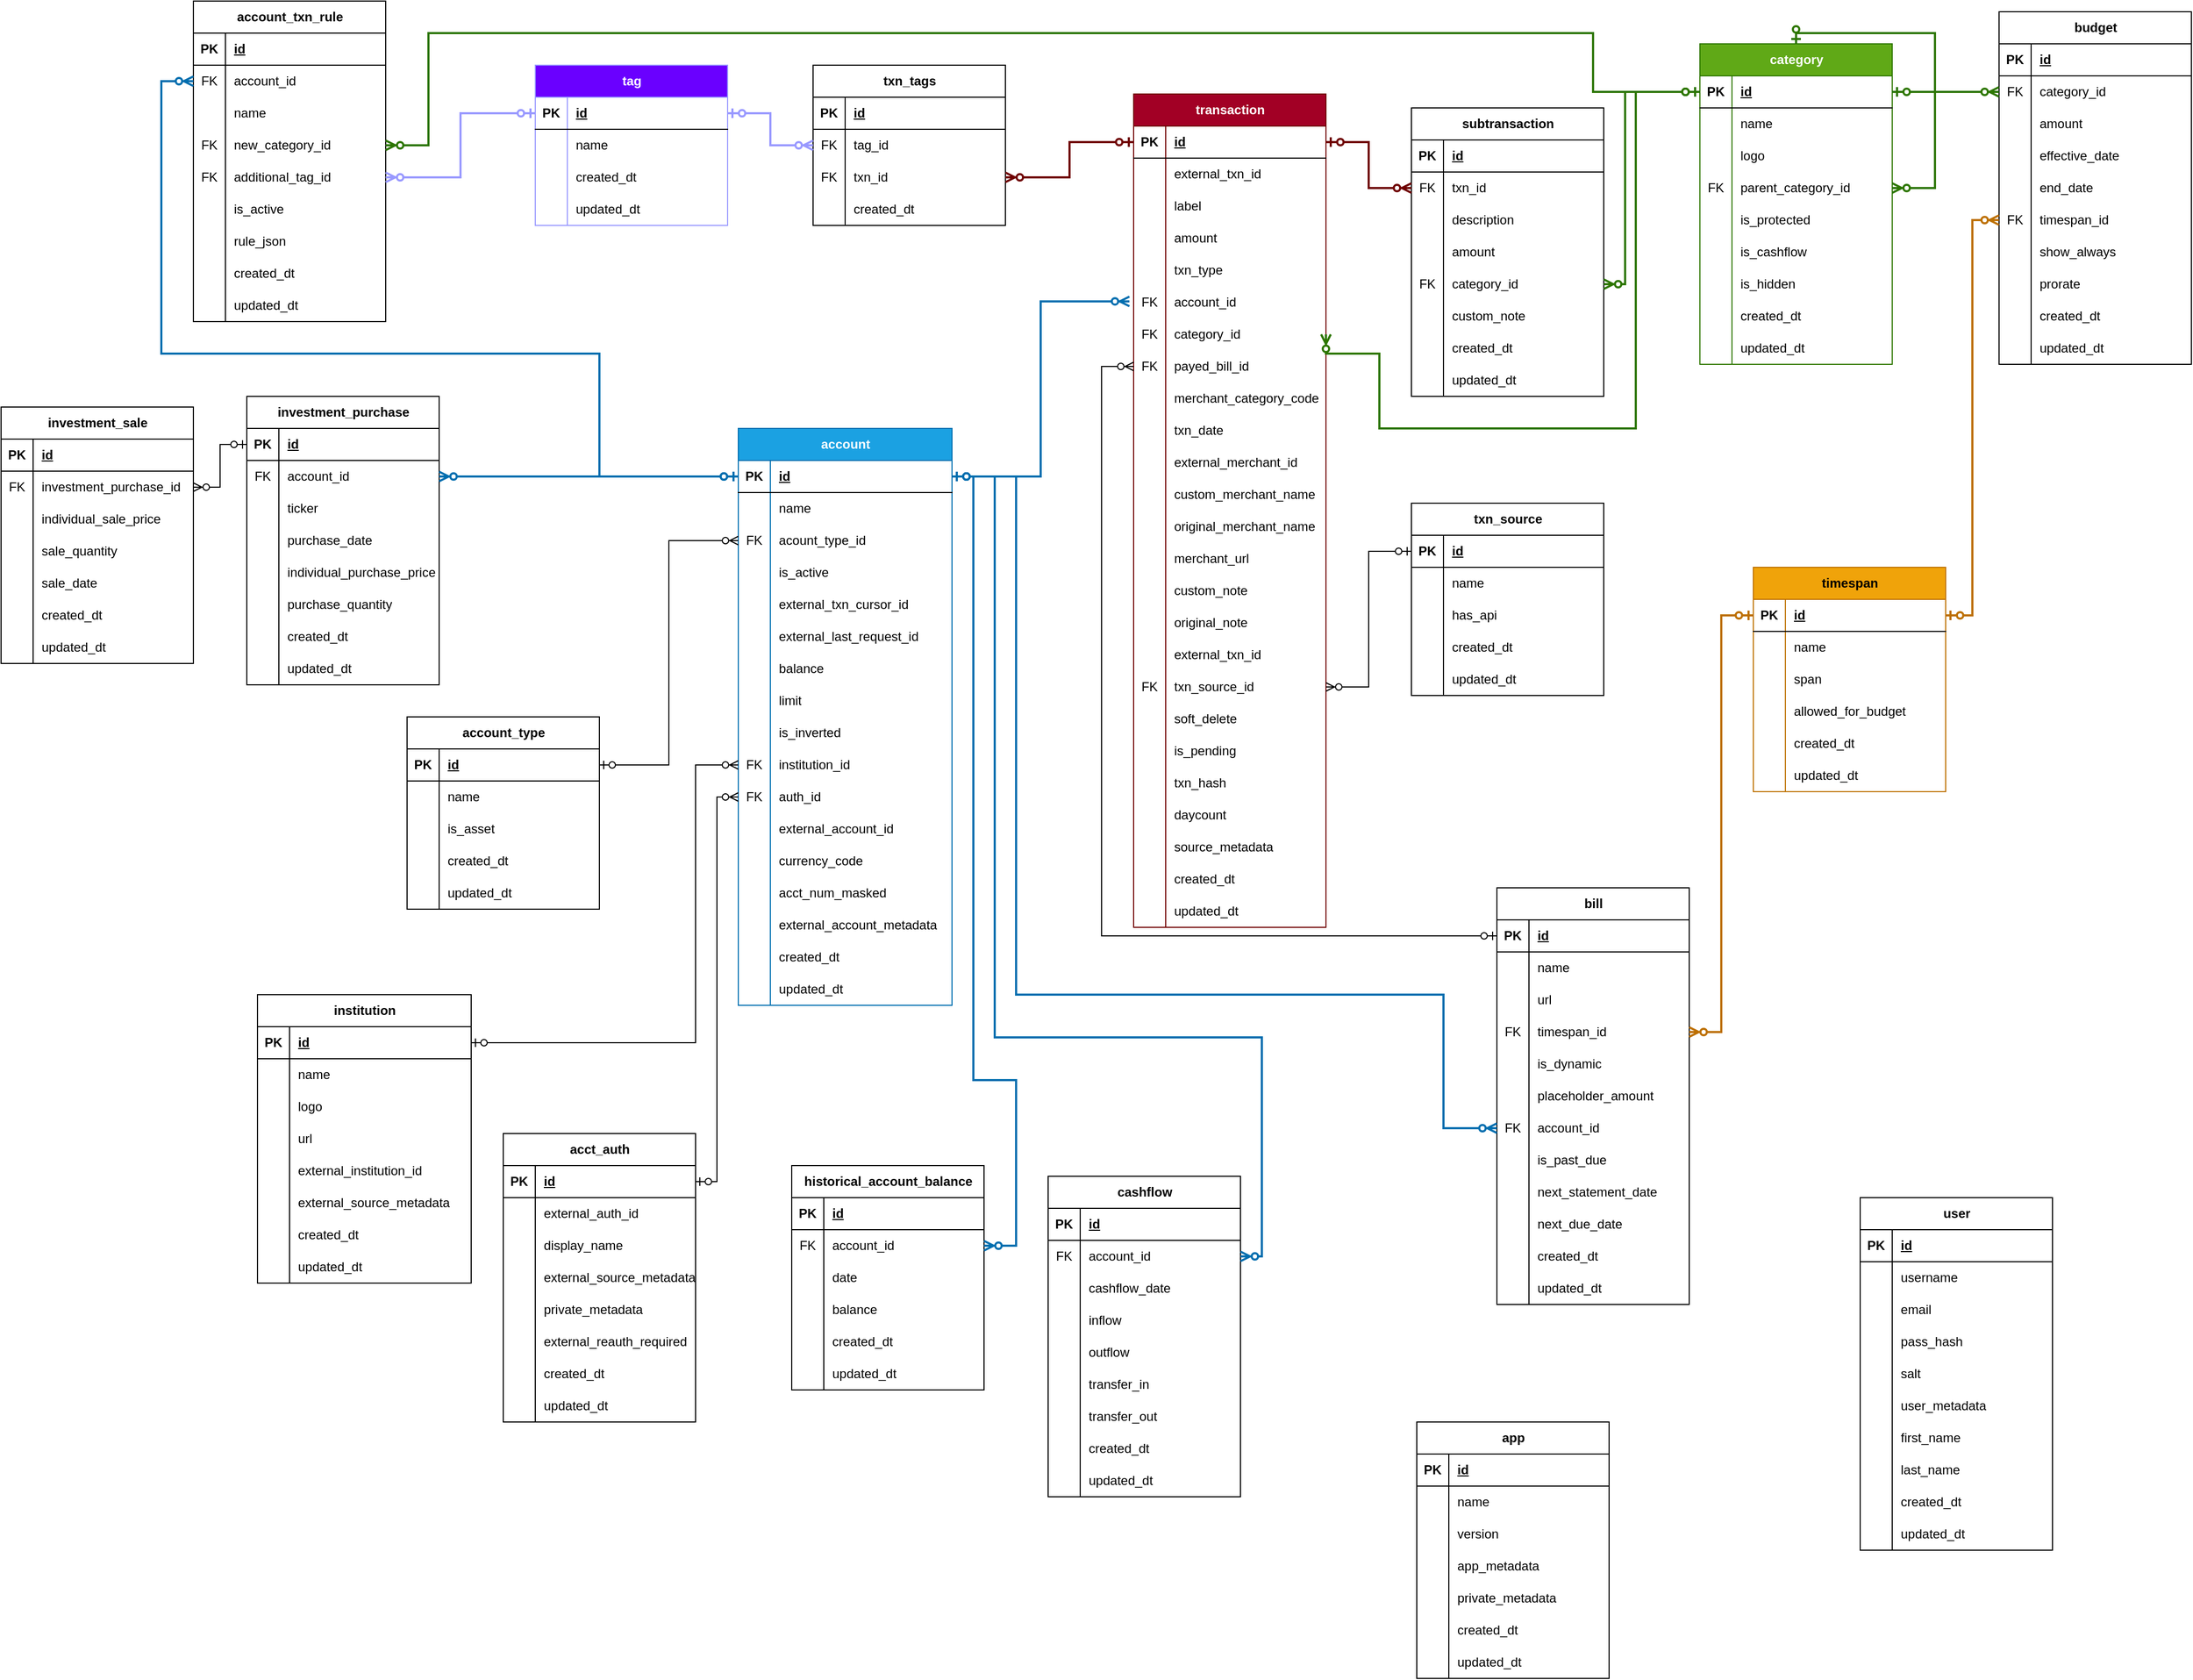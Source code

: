 <mxfile version="23.0.2" type="device">
  <diagram name="Page-1" id="e56a1550-8fbb-45ad-956c-1786394a9013">
    <mxGraphModel dx="1894" dy="575" grid="1" gridSize="10" guides="1" tooltips="1" connect="1" arrows="1" fold="1" page="1" pageScale="1" pageWidth="1100" pageHeight="850" background="none" math="0" shadow="0">
      <root>
        <mxCell id="0" />
        <mxCell id="1" parent="0" />
        <mxCell id="YENT-KjYcELB4L-RzrH0-28" value="&lt;div&gt;category&lt;/div&gt;" style="shape=table;startSize=30;container=1;collapsible=1;childLayout=tableLayout;fixedRows=1;rowLines=0;fontStyle=1;align=center;resizeLast=1;html=1;fillColor=#60a917;fontColor=#ffffff;strokeColor=#2D7600;" parent="1" vertex="1">
          <mxGeometry x="610" y="80" width="180" height="300" as="geometry" />
        </mxCell>
        <mxCell id="YENT-KjYcELB4L-RzrH0-29" value="" style="shape=tableRow;horizontal=0;startSize=0;swimlaneHead=0;swimlaneBody=0;fillColor=none;collapsible=0;dropTarget=0;points=[[0,0.5],[1,0.5]];portConstraint=eastwest;top=0;left=0;right=0;bottom=1;" parent="YENT-KjYcELB4L-RzrH0-28" vertex="1">
          <mxGeometry y="30" width="180" height="30" as="geometry" />
        </mxCell>
        <mxCell id="YENT-KjYcELB4L-RzrH0-30" value="PK" style="shape=partialRectangle;connectable=0;fillColor=none;top=0;left=0;bottom=0;right=0;fontStyle=1;overflow=hidden;whiteSpace=wrap;html=1;" parent="YENT-KjYcELB4L-RzrH0-29" vertex="1">
          <mxGeometry width="30" height="30" as="geometry">
            <mxRectangle width="30" height="30" as="alternateBounds" />
          </mxGeometry>
        </mxCell>
        <mxCell id="YENT-KjYcELB4L-RzrH0-31" value="&lt;div&gt;id&lt;/div&gt;" style="shape=partialRectangle;connectable=0;fillColor=none;top=0;left=0;bottom=0;right=0;align=left;spacingLeft=6;fontStyle=5;overflow=hidden;whiteSpace=wrap;html=1;" parent="YENT-KjYcELB4L-RzrH0-29" vertex="1">
          <mxGeometry x="30" width="150" height="30" as="geometry">
            <mxRectangle width="150" height="30" as="alternateBounds" />
          </mxGeometry>
        </mxCell>
        <mxCell id="YENT-KjYcELB4L-RzrH0-32" value="" style="shape=tableRow;horizontal=0;startSize=0;swimlaneHead=0;swimlaneBody=0;fillColor=none;collapsible=0;dropTarget=0;points=[[0,0.5],[1,0.5]];portConstraint=eastwest;top=0;left=0;right=0;bottom=0;" parent="YENT-KjYcELB4L-RzrH0-28" vertex="1">
          <mxGeometry y="60" width="180" height="30" as="geometry" />
        </mxCell>
        <mxCell id="YENT-KjYcELB4L-RzrH0-33" value="" style="shape=partialRectangle;connectable=0;fillColor=none;top=0;left=0;bottom=0;right=0;editable=1;overflow=hidden;whiteSpace=wrap;html=1;" parent="YENT-KjYcELB4L-RzrH0-32" vertex="1">
          <mxGeometry width="30" height="30" as="geometry">
            <mxRectangle width="30" height="30" as="alternateBounds" />
          </mxGeometry>
        </mxCell>
        <mxCell id="YENT-KjYcELB4L-RzrH0-34" value="name" style="shape=partialRectangle;connectable=0;fillColor=none;top=0;left=0;bottom=0;right=0;align=left;spacingLeft=6;overflow=hidden;whiteSpace=wrap;html=1;" parent="YENT-KjYcELB4L-RzrH0-32" vertex="1">
          <mxGeometry x="30" width="150" height="30" as="geometry">
            <mxRectangle width="150" height="30" as="alternateBounds" />
          </mxGeometry>
        </mxCell>
        <mxCell id="YENT-KjYcELB4L-RzrH0-35" value="" style="shape=tableRow;horizontal=0;startSize=0;swimlaneHead=0;swimlaneBody=0;fillColor=none;collapsible=0;dropTarget=0;points=[[0,0.5],[1,0.5]];portConstraint=eastwest;top=0;left=0;right=0;bottom=0;" parent="YENT-KjYcELB4L-RzrH0-28" vertex="1">
          <mxGeometry y="90" width="180" height="30" as="geometry" />
        </mxCell>
        <mxCell id="YENT-KjYcELB4L-RzrH0-36" value="" style="shape=partialRectangle;connectable=0;fillColor=none;top=0;left=0;bottom=0;right=0;editable=1;overflow=hidden;whiteSpace=wrap;html=1;" parent="YENT-KjYcELB4L-RzrH0-35" vertex="1">
          <mxGeometry width="30" height="30" as="geometry">
            <mxRectangle width="30" height="30" as="alternateBounds" />
          </mxGeometry>
        </mxCell>
        <mxCell id="YENT-KjYcELB4L-RzrH0-37" value="logo" style="shape=partialRectangle;connectable=0;fillColor=none;top=0;left=0;bottom=0;right=0;align=left;spacingLeft=6;overflow=hidden;whiteSpace=wrap;html=1;" parent="YENT-KjYcELB4L-RzrH0-35" vertex="1">
          <mxGeometry x="30" width="150" height="30" as="geometry">
            <mxRectangle width="150" height="30" as="alternateBounds" />
          </mxGeometry>
        </mxCell>
        <mxCell id="YENT-KjYcELB4L-RzrH0-38" value="" style="shape=tableRow;horizontal=0;startSize=0;swimlaneHead=0;swimlaneBody=0;fillColor=none;collapsible=0;dropTarget=0;points=[[0,0.5],[1,0.5]];portConstraint=eastwest;top=0;left=0;right=0;bottom=0;" parent="YENT-KjYcELB4L-RzrH0-28" vertex="1">
          <mxGeometry y="120" width="180" height="30" as="geometry" />
        </mxCell>
        <mxCell id="YENT-KjYcELB4L-RzrH0-39" value="FK" style="shape=partialRectangle;connectable=0;fillColor=none;top=0;left=0;bottom=0;right=0;editable=1;overflow=hidden;whiteSpace=wrap;html=1;" parent="YENT-KjYcELB4L-RzrH0-38" vertex="1">
          <mxGeometry width="30" height="30" as="geometry">
            <mxRectangle width="30" height="30" as="alternateBounds" />
          </mxGeometry>
        </mxCell>
        <mxCell id="YENT-KjYcELB4L-RzrH0-40" value="&lt;div&gt;parent_category_id&lt;br&gt;&lt;/div&gt;" style="shape=partialRectangle;connectable=0;fillColor=none;top=0;left=0;bottom=0;right=0;align=left;spacingLeft=6;overflow=hidden;whiteSpace=wrap;html=1;" parent="YENT-KjYcELB4L-RzrH0-38" vertex="1">
          <mxGeometry x="30" width="150" height="30" as="geometry">
            <mxRectangle width="150" height="30" as="alternateBounds" />
          </mxGeometry>
        </mxCell>
        <mxCell id="rTIGScfX4XMtTwnHMPCu-1" style="shape=tableRow;horizontal=0;startSize=0;swimlaneHead=0;swimlaneBody=0;fillColor=none;collapsible=0;dropTarget=0;points=[[0,0.5],[1,0.5]];portConstraint=eastwest;top=0;left=0;right=0;bottom=0;" parent="YENT-KjYcELB4L-RzrH0-28" vertex="1">
          <mxGeometry y="150" width="180" height="30" as="geometry" />
        </mxCell>
        <mxCell id="rTIGScfX4XMtTwnHMPCu-2" style="shape=partialRectangle;connectable=0;fillColor=none;top=0;left=0;bottom=0;right=0;editable=1;overflow=hidden;whiteSpace=wrap;html=1;" parent="rTIGScfX4XMtTwnHMPCu-1" vertex="1">
          <mxGeometry width="30" height="30" as="geometry">
            <mxRectangle width="30" height="30" as="alternateBounds" />
          </mxGeometry>
        </mxCell>
        <mxCell id="rTIGScfX4XMtTwnHMPCu-3" value="is_protected" style="shape=partialRectangle;connectable=0;fillColor=none;top=0;left=0;bottom=0;right=0;align=left;spacingLeft=6;overflow=hidden;whiteSpace=wrap;html=1;" parent="rTIGScfX4XMtTwnHMPCu-1" vertex="1">
          <mxGeometry x="30" width="150" height="30" as="geometry">
            <mxRectangle width="150" height="30" as="alternateBounds" />
          </mxGeometry>
        </mxCell>
        <mxCell id="XquhhT1ECfJhX9y2JohL-1" style="shape=tableRow;horizontal=0;startSize=0;swimlaneHead=0;swimlaneBody=0;fillColor=none;collapsible=0;dropTarget=0;points=[[0,0.5],[1,0.5]];portConstraint=eastwest;top=0;left=0;right=0;bottom=0;" vertex="1" parent="YENT-KjYcELB4L-RzrH0-28">
          <mxGeometry y="180" width="180" height="30" as="geometry" />
        </mxCell>
        <mxCell id="XquhhT1ECfJhX9y2JohL-2" style="shape=partialRectangle;connectable=0;fillColor=none;top=0;left=0;bottom=0;right=0;editable=1;overflow=hidden;whiteSpace=wrap;html=1;" vertex="1" parent="XquhhT1ECfJhX9y2JohL-1">
          <mxGeometry width="30" height="30" as="geometry">
            <mxRectangle width="30" height="30" as="alternateBounds" />
          </mxGeometry>
        </mxCell>
        <mxCell id="XquhhT1ECfJhX9y2JohL-3" value="is_cashflow" style="shape=partialRectangle;connectable=0;fillColor=none;top=0;left=0;bottom=0;right=0;align=left;spacingLeft=6;overflow=hidden;whiteSpace=wrap;html=1;" vertex="1" parent="XquhhT1ECfJhX9y2JohL-1">
          <mxGeometry x="30" width="150" height="30" as="geometry">
            <mxRectangle width="150" height="30" as="alternateBounds" />
          </mxGeometry>
        </mxCell>
        <mxCell id="YENT-KjYcELB4L-RzrH0-41" value="" style="shape=tableRow;horizontal=0;startSize=0;swimlaneHead=0;swimlaneBody=0;fillColor=none;collapsible=0;dropTarget=0;points=[[0,0.5],[1,0.5]];portConstraint=eastwest;top=0;left=0;right=0;bottom=0;" parent="YENT-KjYcELB4L-RzrH0-28" vertex="1">
          <mxGeometry y="210" width="180" height="30" as="geometry" />
        </mxCell>
        <mxCell id="YENT-KjYcELB4L-RzrH0-42" value="" style="shape=partialRectangle;connectable=0;fillColor=none;top=0;left=0;bottom=0;right=0;editable=1;overflow=hidden;whiteSpace=wrap;html=1;" parent="YENT-KjYcELB4L-RzrH0-41" vertex="1">
          <mxGeometry width="30" height="30" as="geometry">
            <mxRectangle width="30" height="30" as="alternateBounds" />
          </mxGeometry>
        </mxCell>
        <mxCell id="YENT-KjYcELB4L-RzrH0-43" value="is_hidden" style="shape=partialRectangle;connectable=0;fillColor=none;top=0;left=0;bottom=0;right=0;align=left;spacingLeft=6;overflow=hidden;whiteSpace=wrap;html=1;" parent="YENT-KjYcELB4L-RzrH0-41" vertex="1">
          <mxGeometry x="30" width="150" height="30" as="geometry">
            <mxRectangle width="150" height="30" as="alternateBounds" />
          </mxGeometry>
        </mxCell>
        <mxCell id="YENT-KjYcELB4L-RzrH0-47" value="" style="shape=tableRow;horizontal=0;startSize=0;swimlaneHead=0;swimlaneBody=0;fillColor=none;collapsible=0;dropTarget=0;points=[[0,0.5],[1,0.5]];portConstraint=eastwest;top=0;left=0;right=0;bottom=0;" parent="YENT-KjYcELB4L-RzrH0-28" vertex="1">
          <mxGeometry y="240" width="180" height="30" as="geometry" />
        </mxCell>
        <mxCell id="YENT-KjYcELB4L-RzrH0-48" value="" style="shape=partialRectangle;connectable=0;fillColor=none;top=0;left=0;bottom=0;right=0;editable=1;overflow=hidden;whiteSpace=wrap;html=1;" parent="YENT-KjYcELB4L-RzrH0-47" vertex="1">
          <mxGeometry width="30" height="30" as="geometry">
            <mxRectangle width="30" height="30" as="alternateBounds" />
          </mxGeometry>
        </mxCell>
        <mxCell id="YENT-KjYcELB4L-RzrH0-49" value="created_dt" style="shape=partialRectangle;connectable=0;fillColor=none;top=0;left=0;bottom=0;right=0;align=left;spacingLeft=6;overflow=hidden;whiteSpace=wrap;html=1;" parent="YENT-KjYcELB4L-RzrH0-47" vertex="1">
          <mxGeometry x="30" width="150" height="30" as="geometry">
            <mxRectangle width="150" height="30" as="alternateBounds" />
          </mxGeometry>
        </mxCell>
        <mxCell id="YENT-KjYcELB4L-RzrH0-81" value="" style="shape=tableRow;horizontal=0;startSize=0;swimlaneHead=0;swimlaneBody=0;fillColor=none;collapsible=0;dropTarget=0;points=[[0,0.5],[1,0.5]];portConstraint=eastwest;top=0;left=0;right=0;bottom=0;" parent="YENT-KjYcELB4L-RzrH0-28" vertex="1">
          <mxGeometry y="270" width="180" height="30" as="geometry" />
        </mxCell>
        <mxCell id="YENT-KjYcELB4L-RzrH0-82" value="" style="shape=partialRectangle;connectable=0;fillColor=none;top=0;left=0;bottom=0;right=0;editable=1;overflow=hidden;whiteSpace=wrap;html=1;" parent="YENT-KjYcELB4L-RzrH0-81" vertex="1">
          <mxGeometry width="30" height="30" as="geometry">
            <mxRectangle width="30" height="30" as="alternateBounds" />
          </mxGeometry>
        </mxCell>
        <mxCell id="YENT-KjYcELB4L-RzrH0-83" value="updated_dt" style="shape=partialRectangle;connectable=0;fillColor=none;top=0;left=0;bottom=0;right=0;align=left;spacingLeft=6;overflow=hidden;whiteSpace=wrap;html=1;" parent="YENT-KjYcELB4L-RzrH0-81" vertex="1">
          <mxGeometry x="30" width="150" height="30" as="geometry">
            <mxRectangle width="150" height="30" as="alternateBounds" />
          </mxGeometry>
        </mxCell>
        <mxCell id="xk3-OK_6Jdm1aKX-Hvz4-132" value="" style="edgeStyle=orthogonalEdgeStyle;fontSize=12;html=1;endArrow=ERzeroToMany;startArrow=ERzeroToOne;rounded=0;entryX=1;entryY=0.5;entryDx=0;entryDy=0;exitX=0.5;exitY=0;exitDx=0;exitDy=0;fillColor=#60a917;strokeColor=#2D7600;strokeWidth=2;" parent="YENT-KjYcELB4L-RzrH0-28" source="YENT-KjYcELB4L-RzrH0-28" target="YENT-KjYcELB4L-RzrH0-38" edge="1">
          <mxGeometry width="100" height="100" relative="1" as="geometry">
            <mxPoint x="-190" y="70" as="sourcePoint" />
            <mxPoint x="-90" y="-30" as="targetPoint" />
            <Array as="points">
              <mxPoint x="90" y="-10" />
              <mxPoint x="220" y="-10" />
              <mxPoint x="220" y="135" />
            </Array>
          </mxGeometry>
        </mxCell>
        <mxCell id="YENT-KjYcELB4L-RzrH0-50" value="budget" style="shape=table;startSize=30;container=1;collapsible=1;childLayout=tableLayout;fixedRows=1;rowLines=0;fontStyle=1;align=center;resizeLast=1;html=1;" parent="1" vertex="1">
          <mxGeometry x="890" y="50" width="180" height="330" as="geometry" />
        </mxCell>
        <mxCell id="YENT-KjYcELB4L-RzrH0-51" value="" style="shape=tableRow;horizontal=0;startSize=0;swimlaneHead=0;swimlaneBody=0;fillColor=none;collapsible=0;dropTarget=0;points=[[0,0.5],[1,0.5]];portConstraint=eastwest;top=0;left=0;right=0;bottom=1;" parent="YENT-KjYcELB4L-RzrH0-50" vertex="1">
          <mxGeometry y="30" width="180" height="30" as="geometry" />
        </mxCell>
        <mxCell id="YENT-KjYcELB4L-RzrH0-52" value="PK" style="shape=partialRectangle;connectable=0;fillColor=none;top=0;left=0;bottom=0;right=0;fontStyle=1;overflow=hidden;whiteSpace=wrap;html=1;" parent="YENT-KjYcELB4L-RzrH0-51" vertex="1">
          <mxGeometry width="30" height="30" as="geometry">
            <mxRectangle width="30" height="30" as="alternateBounds" />
          </mxGeometry>
        </mxCell>
        <mxCell id="YENT-KjYcELB4L-RzrH0-53" value="id" style="shape=partialRectangle;connectable=0;fillColor=none;top=0;left=0;bottom=0;right=0;align=left;spacingLeft=6;fontStyle=5;overflow=hidden;whiteSpace=wrap;html=1;" parent="YENT-KjYcELB4L-RzrH0-51" vertex="1">
          <mxGeometry x="30" width="150" height="30" as="geometry">
            <mxRectangle width="150" height="30" as="alternateBounds" />
          </mxGeometry>
        </mxCell>
        <mxCell id="YENT-KjYcELB4L-RzrH0-54" value="" style="shape=tableRow;horizontal=0;startSize=0;swimlaneHead=0;swimlaneBody=0;fillColor=none;collapsible=0;dropTarget=0;points=[[0,0.5],[1,0.5]];portConstraint=eastwest;top=0;left=0;right=0;bottom=0;" parent="YENT-KjYcELB4L-RzrH0-50" vertex="1">
          <mxGeometry y="60" width="180" height="30" as="geometry" />
        </mxCell>
        <mxCell id="YENT-KjYcELB4L-RzrH0-55" value="FK" style="shape=partialRectangle;connectable=0;fillColor=none;top=0;left=0;bottom=0;right=0;editable=1;overflow=hidden;whiteSpace=wrap;html=1;" parent="YENT-KjYcELB4L-RzrH0-54" vertex="1">
          <mxGeometry width="30" height="30" as="geometry">
            <mxRectangle width="30" height="30" as="alternateBounds" />
          </mxGeometry>
        </mxCell>
        <mxCell id="YENT-KjYcELB4L-RzrH0-56" value="category_id" style="shape=partialRectangle;connectable=0;fillColor=none;top=0;left=0;bottom=0;right=0;align=left;spacingLeft=6;overflow=hidden;whiteSpace=wrap;html=1;" parent="YENT-KjYcELB4L-RzrH0-54" vertex="1">
          <mxGeometry x="30" width="150" height="30" as="geometry">
            <mxRectangle width="150" height="30" as="alternateBounds" />
          </mxGeometry>
        </mxCell>
        <mxCell id="YENT-KjYcELB4L-RzrH0-57" value="" style="shape=tableRow;horizontal=0;startSize=0;swimlaneHead=0;swimlaneBody=0;fillColor=none;collapsible=0;dropTarget=0;points=[[0,0.5],[1,0.5]];portConstraint=eastwest;top=0;left=0;right=0;bottom=0;" parent="YENT-KjYcELB4L-RzrH0-50" vertex="1">
          <mxGeometry y="90" width="180" height="30" as="geometry" />
        </mxCell>
        <mxCell id="YENT-KjYcELB4L-RzrH0-58" value="" style="shape=partialRectangle;connectable=0;fillColor=none;top=0;left=0;bottom=0;right=0;editable=1;overflow=hidden;whiteSpace=wrap;html=1;" parent="YENT-KjYcELB4L-RzrH0-57" vertex="1">
          <mxGeometry width="30" height="30" as="geometry">
            <mxRectangle width="30" height="30" as="alternateBounds" />
          </mxGeometry>
        </mxCell>
        <mxCell id="YENT-KjYcELB4L-RzrH0-59" value="amount" style="shape=partialRectangle;connectable=0;fillColor=none;top=0;left=0;bottom=0;right=0;align=left;spacingLeft=6;overflow=hidden;whiteSpace=wrap;html=1;" parent="YENT-KjYcELB4L-RzrH0-57" vertex="1">
          <mxGeometry x="30" width="150" height="30" as="geometry">
            <mxRectangle width="150" height="30" as="alternateBounds" />
          </mxGeometry>
        </mxCell>
        <mxCell id="YENT-KjYcELB4L-RzrH0-60" value="" style="shape=tableRow;horizontal=0;startSize=0;swimlaneHead=0;swimlaneBody=0;fillColor=none;collapsible=0;dropTarget=0;points=[[0,0.5],[1,0.5]];portConstraint=eastwest;top=0;left=0;right=0;bottom=0;" parent="YENT-KjYcELB4L-RzrH0-50" vertex="1">
          <mxGeometry y="120" width="180" height="30" as="geometry" />
        </mxCell>
        <mxCell id="YENT-KjYcELB4L-RzrH0-61" value="" style="shape=partialRectangle;connectable=0;fillColor=none;top=0;left=0;bottom=0;right=0;editable=1;overflow=hidden;whiteSpace=wrap;html=1;" parent="YENT-KjYcELB4L-RzrH0-60" vertex="1">
          <mxGeometry width="30" height="30" as="geometry">
            <mxRectangle width="30" height="30" as="alternateBounds" />
          </mxGeometry>
        </mxCell>
        <mxCell id="YENT-KjYcELB4L-RzrH0-62" value="effective_date" style="shape=partialRectangle;connectable=0;fillColor=none;top=0;left=0;bottom=0;right=0;align=left;spacingLeft=6;overflow=hidden;whiteSpace=wrap;html=1;" parent="YENT-KjYcELB4L-RzrH0-60" vertex="1">
          <mxGeometry x="30" width="150" height="30" as="geometry">
            <mxRectangle width="150" height="30" as="alternateBounds" />
          </mxGeometry>
        </mxCell>
        <mxCell id="YENT-KjYcELB4L-RzrH0-63" value="" style="shape=tableRow;horizontal=0;startSize=0;swimlaneHead=0;swimlaneBody=0;fillColor=none;collapsible=0;dropTarget=0;points=[[0,0.5],[1,0.5]];portConstraint=eastwest;top=0;left=0;right=0;bottom=0;" parent="YENT-KjYcELB4L-RzrH0-50" vertex="1">
          <mxGeometry y="150" width="180" height="30" as="geometry" />
        </mxCell>
        <mxCell id="YENT-KjYcELB4L-RzrH0-64" value="" style="shape=partialRectangle;connectable=0;fillColor=none;top=0;left=0;bottom=0;right=0;editable=1;overflow=hidden;whiteSpace=wrap;html=1;" parent="YENT-KjYcELB4L-RzrH0-63" vertex="1">
          <mxGeometry width="30" height="30" as="geometry">
            <mxRectangle width="30" height="30" as="alternateBounds" />
          </mxGeometry>
        </mxCell>
        <mxCell id="YENT-KjYcELB4L-RzrH0-65" value="end_date" style="shape=partialRectangle;connectable=0;fillColor=none;top=0;left=0;bottom=0;right=0;align=left;spacingLeft=6;overflow=hidden;whiteSpace=wrap;html=1;" parent="YENT-KjYcELB4L-RzrH0-63" vertex="1">
          <mxGeometry x="30" width="150" height="30" as="geometry">
            <mxRectangle width="150" height="30" as="alternateBounds" />
          </mxGeometry>
        </mxCell>
        <mxCell id="YENT-KjYcELB4L-RzrH0-66" value="" style="shape=tableRow;horizontal=0;startSize=0;swimlaneHead=0;swimlaneBody=0;fillColor=none;collapsible=0;dropTarget=0;points=[[0,0.5],[1,0.5]];portConstraint=eastwest;top=0;left=0;right=0;bottom=0;" parent="YENT-KjYcELB4L-RzrH0-50" vertex="1">
          <mxGeometry y="180" width="180" height="30" as="geometry" />
        </mxCell>
        <mxCell id="YENT-KjYcELB4L-RzrH0-67" value="FK" style="shape=partialRectangle;connectable=0;fillColor=none;top=0;left=0;bottom=0;right=0;editable=1;overflow=hidden;whiteSpace=wrap;html=1;" parent="YENT-KjYcELB4L-RzrH0-66" vertex="1">
          <mxGeometry width="30" height="30" as="geometry">
            <mxRectangle width="30" height="30" as="alternateBounds" />
          </mxGeometry>
        </mxCell>
        <mxCell id="YENT-KjYcELB4L-RzrH0-68" value="timespan_id" style="shape=partialRectangle;connectable=0;fillColor=none;top=0;left=0;bottom=0;right=0;align=left;spacingLeft=6;overflow=hidden;whiteSpace=wrap;html=1;" parent="YENT-KjYcELB4L-RzrH0-66" vertex="1">
          <mxGeometry x="30" width="150" height="30" as="geometry">
            <mxRectangle width="150" height="30" as="alternateBounds" />
          </mxGeometry>
        </mxCell>
        <mxCell id="YENT-KjYcELB4L-RzrH0-69" value="" style="shape=tableRow;horizontal=0;startSize=0;swimlaneHead=0;swimlaneBody=0;fillColor=none;collapsible=0;dropTarget=0;points=[[0,0.5],[1,0.5]];portConstraint=eastwest;top=0;left=0;right=0;bottom=0;" parent="YENT-KjYcELB4L-RzrH0-50" vertex="1">
          <mxGeometry y="210" width="180" height="30" as="geometry" />
        </mxCell>
        <mxCell id="YENT-KjYcELB4L-RzrH0-70" value="" style="shape=partialRectangle;connectable=0;fillColor=none;top=0;left=0;bottom=0;right=0;editable=1;overflow=hidden;whiteSpace=wrap;html=1;" parent="YENT-KjYcELB4L-RzrH0-69" vertex="1">
          <mxGeometry width="30" height="30" as="geometry">
            <mxRectangle width="30" height="30" as="alternateBounds" />
          </mxGeometry>
        </mxCell>
        <mxCell id="YENT-KjYcELB4L-RzrH0-71" value="show_always" style="shape=partialRectangle;connectable=0;fillColor=none;top=0;left=0;bottom=0;right=0;align=left;spacingLeft=6;overflow=hidden;whiteSpace=wrap;html=1;" parent="YENT-KjYcELB4L-RzrH0-69" vertex="1">
          <mxGeometry x="30" width="150" height="30" as="geometry">
            <mxRectangle width="150" height="30" as="alternateBounds" />
          </mxGeometry>
        </mxCell>
        <mxCell id="zcR4jFfCY2uRHhqC50zB-1" style="shape=tableRow;horizontal=0;startSize=0;swimlaneHead=0;swimlaneBody=0;fillColor=none;collapsible=0;dropTarget=0;points=[[0,0.5],[1,0.5]];portConstraint=eastwest;top=0;left=0;right=0;bottom=0;" parent="YENT-KjYcELB4L-RzrH0-50" vertex="1">
          <mxGeometry y="240" width="180" height="30" as="geometry" />
        </mxCell>
        <mxCell id="zcR4jFfCY2uRHhqC50zB-2" style="shape=partialRectangle;connectable=0;fillColor=none;top=0;left=0;bottom=0;right=0;editable=1;overflow=hidden;whiteSpace=wrap;html=1;" parent="zcR4jFfCY2uRHhqC50zB-1" vertex="1">
          <mxGeometry width="30" height="30" as="geometry">
            <mxRectangle width="30" height="30" as="alternateBounds" />
          </mxGeometry>
        </mxCell>
        <mxCell id="zcR4jFfCY2uRHhqC50zB-3" value="prorate" style="shape=partialRectangle;connectable=0;fillColor=none;top=0;left=0;bottom=0;right=0;align=left;spacingLeft=6;overflow=hidden;whiteSpace=wrap;html=1;" parent="zcR4jFfCY2uRHhqC50zB-1" vertex="1">
          <mxGeometry x="30" width="150" height="30" as="geometry">
            <mxRectangle width="150" height="30" as="alternateBounds" />
          </mxGeometry>
        </mxCell>
        <mxCell id="YENT-KjYcELB4L-RzrH0-75" value="" style="shape=tableRow;horizontal=0;startSize=0;swimlaneHead=0;swimlaneBody=0;fillColor=none;collapsible=0;dropTarget=0;points=[[0,0.5],[1,0.5]];portConstraint=eastwest;top=0;left=0;right=0;bottom=0;" parent="YENT-KjYcELB4L-RzrH0-50" vertex="1">
          <mxGeometry y="270" width="180" height="30" as="geometry" />
        </mxCell>
        <mxCell id="YENT-KjYcELB4L-RzrH0-76" value="" style="shape=partialRectangle;connectable=0;fillColor=none;top=0;left=0;bottom=0;right=0;editable=1;overflow=hidden;whiteSpace=wrap;html=1;" parent="YENT-KjYcELB4L-RzrH0-75" vertex="1">
          <mxGeometry width="30" height="30" as="geometry">
            <mxRectangle width="30" height="30" as="alternateBounds" />
          </mxGeometry>
        </mxCell>
        <mxCell id="YENT-KjYcELB4L-RzrH0-77" value="&lt;div&gt;created_dt&lt;/div&gt;" style="shape=partialRectangle;connectable=0;fillColor=none;top=0;left=0;bottom=0;right=0;align=left;spacingLeft=6;overflow=hidden;whiteSpace=wrap;html=1;" parent="YENT-KjYcELB4L-RzrH0-75" vertex="1">
          <mxGeometry x="30" width="150" height="30" as="geometry">
            <mxRectangle width="150" height="30" as="alternateBounds" />
          </mxGeometry>
        </mxCell>
        <mxCell id="YENT-KjYcELB4L-RzrH0-78" value="" style="shape=tableRow;horizontal=0;startSize=0;swimlaneHead=0;swimlaneBody=0;fillColor=none;collapsible=0;dropTarget=0;points=[[0,0.5],[1,0.5]];portConstraint=eastwest;top=0;left=0;right=0;bottom=0;" parent="YENT-KjYcELB4L-RzrH0-50" vertex="1">
          <mxGeometry y="300" width="180" height="30" as="geometry" />
        </mxCell>
        <mxCell id="YENT-KjYcELB4L-RzrH0-79" value="" style="shape=partialRectangle;connectable=0;fillColor=none;top=0;left=0;bottom=0;right=0;editable=1;overflow=hidden;whiteSpace=wrap;html=1;" parent="YENT-KjYcELB4L-RzrH0-78" vertex="1">
          <mxGeometry width="30" height="30" as="geometry">
            <mxRectangle width="30" height="30" as="alternateBounds" />
          </mxGeometry>
        </mxCell>
        <mxCell id="YENT-KjYcELB4L-RzrH0-80" value="updated_dt" style="shape=partialRectangle;connectable=0;fillColor=none;top=0;left=0;bottom=0;right=0;align=left;spacingLeft=6;overflow=hidden;whiteSpace=wrap;html=1;" parent="YENT-KjYcELB4L-RzrH0-78" vertex="1">
          <mxGeometry x="30" width="150" height="30" as="geometry">
            <mxRectangle width="150" height="30" as="alternateBounds" />
          </mxGeometry>
        </mxCell>
        <mxCell id="G-4wZs4Uwc_EbUCQLnNp-1" value="transaction" style="shape=table;startSize=30;container=1;collapsible=1;childLayout=tableLayout;fixedRows=1;rowLines=0;fontStyle=1;align=center;resizeLast=1;html=1;fillColor=#a20025;fontColor=#ffffff;strokeColor=#6F0000;" parent="1" vertex="1">
          <mxGeometry x="80" y="127" width="180" height="780" as="geometry" />
        </mxCell>
        <mxCell id="G-4wZs4Uwc_EbUCQLnNp-2" value="" style="shape=tableRow;horizontal=0;startSize=0;swimlaneHead=0;swimlaneBody=0;fillColor=none;collapsible=0;dropTarget=0;points=[[0,0.5],[1,0.5]];portConstraint=eastwest;top=0;left=0;right=0;bottom=1;" parent="G-4wZs4Uwc_EbUCQLnNp-1" vertex="1">
          <mxGeometry y="30" width="180" height="30" as="geometry" />
        </mxCell>
        <mxCell id="G-4wZs4Uwc_EbUCQLnNp-3" value="PK" style="shape=partialRectangle;connectable=0;fillColor=none;top=0;left=0;bottom=0;right=0;fontStyle=1;overflow=hidden;whiteSpace=wrap;html=1;" parent="G-4wZs4Uwc_EbUCQLnNp-2" vertex="1">
          <mxGeometry width="30" height="30" as="geometry">
            <mxRectangle width="30" height="30" as="alternateBounds" />
          </mxGeometry>
        </mxCell>
        <mxCell id="G-4wZs4Uwc_EbUCQLnNp-4" value="id" style="shape=partialRectangle;connectable=0;fillColor=none;top=0;left=0;bottom=0;right=0;align=left;spacingLeft=6;fontStyle=5;overflow=hidden;whiteSpace=wrap;html=1;" parent="G-4wZs4Uwc_EbUCQLnNp-2" vertex="1">
          <mxGeometry x="30" width="150" height="30" as="geometry">
            <mxRectangle width="150" height="30" as="alternateBounds" />
          </mxGeometry>
        </mxCell>
        <mxCell id="GNEt8AZnpzSFLuiusxOk-1" style="shape=tableRow;horizontal=0;startSize=0;swimlaneHead=0;swimlaneBody=0;fillColor=none;collapsible=0;dropTarget=0;points=[[0,0.5],[1,0.5]];portConstraint=eastwest;top=0;left=0;right=0;bottom=0;" parent="G-4wZs4Uwc_EbUCQLnNp-1" vertex="1">
          <mxGeometry y="60" width="180" height="30" as="geometry" />
        </mxCell>
        <mxCell id="GNEt8AZnpzSFLuiusxOk-2" style="shape=partialRectangle;connectable=0;fillColor=none;top=0;left=0;bottom=0;right=0;editable=1;overflow=hidden;whiteSpace=wrap;html=1;" parent="GNEt8AZnpzSFLuiusxOk-1" vertex="1">
          <mxGeometry width="30" height="30" as="geometry">
            <mxRectangle width="30" height="30" as="alternateBounds" />
          </mxGeometry>
        </mxCell>
        <mxCell id="GNEt8AZnpzSFLuiusxOk-3" value="external_txn_id" style="shape=partialRectangle;connectable=0;fillColor=none;top=0;left=0;bottom=0;right=0;align=left;spacingLeft=6;overflow=hidden;whiteSpace=wrap;html=1;" parent="GNEt8AZnpzSFLuiusxOk-1" vertex="1">
          <mxGeometry x="30" width="150" height="30" as="geometry">
            <mxRectangle width="150" height="30" as="alternateBounds" />
          </mxGeometry>
        </mxCell>
        <mxCell id="G-4wZs4Uwc_EbUCQLnNp-5" value="" style="shape=tableRow;horizontal=0;startSize=0;swimlaneHead=0;swimlaneBody=0;fillColor=none;collapsible=0;dropTarget=0;points=[[0,0.5],[1,0.5]];portConstraint=eastwest;top=0;left=0;right=0;bottom=0;" parent="G-4wZs4Uwc_EbUCQLnNp-1" vertex="1">
          <mxGeometry y="90" width="180" height="30" as="geometry" />
        </mxCell>
        <mxCell id="G-4wZs4Uwc_EbUCQLnNp-6" value="" style="shape=partialRectangle;connectable=0;fillColor=none;top=0;left=0;bottom=0;right=0;editable=1;overflow=hidden;whiteSpace=wrap;html=1;" parent="G-4wZs4Uwc_EbUCQLnNp-5" vertex="1">
          <mxGeometry width="30" height="30" as="geometry">
            <mxRectangle width="30" height="30" as="alternateBounds" />
          </mxGeometry>
        </mxCell>
        <mxCell id="G-4wZs4Uwc_EbUCQLnNp-7" value="label" style="shape=partialRectangle;connectable=0;fillColor=none;top=0;left=0;bottom=0;right=0;align=left;spacingLeft=6;overflow=hidden;whiteSpace=wrap;html=1;" parent="G-4wZs4Uwc_EbUCQLnNp-5" vertex="1">
          <mxGeometry x="30" width="150" height="30" as="geometry">
            <mxRectangle width="150" height="30" as="alternateBounds" />
          </mxGeometry>
        </mxCell>
        <mxCell id="G-4wZs4Uwc_EbUCQLnNp-8" value="" style="shape=tableRow;horizontal=0;startSize=0;swimlaneHead=0;swimlaneBody=0;fillColor=none;collapsible=0;dropTarget=0;points=[[0,0.5],[1,0.5]];portConstraint=eastwest;top=0;left=0;right=0;bottom=0;" parent="G-4wZs4Uwc_EbUCQLnNp-1" vertex="1">
          <mxGeometry y="120" width="180" height="30" as="geometry" />
        </mxCell>
        <mxCell id="G-4wZs4Uwc_EbUCQLnNp-9" value="" style="shape=partialRectangle;connectable=0;fillColor=none;top=0;left=0;bottom=0;right=0;editable=1;overflow=hidden;whiteSpace=wrap;html=1;" parent="G-4wZs4Uwc_EbUCQLnNp-8" vertex="1">
          <mxGeometry width="30" height="30" as="geometry">
            <mxRectangle width="30" height="30" as="alternateBounds" />
          </mxGeometry>
        </mxCell>
        <mxCell id="G-4wZs4Uwc_EbUCQLnNp-10" value="amount" style="shape=partialRectangle;connectable=0;fillColor=none;top=0;left=0;bottom=0;right=0;align=left;spacingLeft=6;overflow=hidden;whiteSpace=wrap;html=1;" parent="G-4wZs4Uwc_EbUCQLnNp-8" vertex="1">
          <mxGeometry x="30" width="150" height="30" as="geometry">
            <mxRectangle width="150" height="30" as="alternateBounds" />
          </mxGeometry>
        </mxCell>
        <mxCell id="sBXKVpzxCPYsiFSoqp_z-1" style="shape=tableRow;horizontal=0;startSize=0;swimlaneHead=0;swimlaneBody=0;fillColor=none;collapsible=0;dropTarget=0;points=[[0,0.5],[1,0.5]];portConstraint=eastwest;top=0;left=0;right=0;bottom=0;" parent="G-4wZs4Uwc_EbUCQLnNp-1" vertex="1">
          <mxGeometry y="150" width="180" height="30" as="geometry" />
        </mxCell>
        <mxCell id="sBXKVpzxCPYsiFSoqp_z-2" style="shape=partialRectangle;connectable=0;fillColor=none;top=0;left=0;bottom=0;right=0;editable=1;overflow=hidden;whiteSpace=wrap;html=1;" parent="sBXKVpzxCPYsiFSoqp_z-1" vertex="1">
          <mxGeometry width="30" height="30" as="geometry">
            <mxRectangle width="30" height="30" as="alternateBounds" />
          </mxGeometry>
        </mxCell>
        <mxCell id="sBXKVpzxCPYsiFSoqp_z-3" value="txn_type" style="shape=partialRectangle;connectable=0;fillColor=none;top=0;left=0;bottom=0;right=0;align=left;spacingLeft=6;overflow=hidden;whiteSpace=wrap;html=1;" parent="sBXKVpzxCPYsiFSoqp_z-1" vertex="1">
          <mxGeometry x="30" width="150" height="30" as="geometry">
            <mxRectangle width="150" height="30" as="alternateBounds" />
          </mxGeometry>
        </mxCell>
        <mxCell id="G-4wZs4Uwc_EbUCQLnNp-11" value="" style="shape=tableRow;horizontal=0;startSize=0;swimlaneHead=0;swimlaneBody=0;fillColor=none;collapsible=0;dropTarget=0;points=[[0,0.5],[1,0.5]];portConstraint=eastwest;top=0;left=0;right=0;bottom=0;" parent="G-4wZs4Uwc_EbUCQLnNp-1" vertex="1">
          <mxGeometry y="180" width="180" height="30" as="geometry" />
        </mxCell>
        <mxCell id="G-4wZs4Uwc_EbUCQLnNp-12" value="FK" style="shape=partialRectangle;connectable=0;fillColor=none;top=0;left=0;bottom=0;right=0;editable=1;overflow=hidden;whiteSpace=wrap;html=1;" parent="G-4wZs4Uwc_EbUCQLnNp-11" vertex="1">
          <mxGeometry width="30" height="30" as="geometry">
            <mxRectangle width="30" height="30" as="alternateBounds" />
          </mxGeometry>
        </mxCell>
        <mxCell id="G-4wZs4Uwc_EbUCQLnNp-13" value="account_id" style="shape=partialRectangle;connectable=0;fillColor=none;top=0;left=0;bottom=0;right=0;align=left;spacingLeft=6;overflow=hidden;whiteSpace=wrap;html=1;" parent="G-4wZs4Uwc_EbUCQLnNp-11" vertex="1">
          <mxGeometry x="30" width="150" height="30" as="geometry">
            <mxRectangle width="150" height="30" as="alternateBounds" />
          </mxGeometry>
        </mxCell>
        <mxCell id="G-4wZs4Uwc_EbUCQLnNp-16" value="" style="shape=tableRow;horizontal=0;startSize=0;swimlaneHead=0;swimlaneBody=0;fillColor=none;collapsible=0;dropTarget=0;points=[[0,0.5],[1,0.5]];portConstraint=eastwest;top=0;left=0;right=0;bottom=0;" parent="G-4wZs4Uwc_EbUCQLnNp-1" vertex="1">
          <mxGeometry y="210" width="180" height="30" as="geometry" />
        </mxCell>
        <mxCell id="G-4wZs4Uwc_EbUCQLnNp-17" value="FK" style="shape=partialRectangle;connectable=0;fillColor=none;top=0;left=0;bottom=0;right=0;editable=1;overflow=hidden;whiteSpace=wrap;html=1;" parent="G-4wZs4Uwc_EbUCQLnNp-16" vertex="1">
          <mxGeometry width="30" height="30" as="geometry">
            <mxRectangle width="30" height="30" as="alternateBounds" />
          </mxGeometry>
        </mxCell>
        <mxCell id="G-4wZs4Uwc_EbUCQLnNp-18" value="category_id" style="shape=partialRectangle;connectable=0;fillColor=none;top=0;left=0;bottom=0;right=0;align=left;spacingLeft=6;overflow=hidden;whiteSpace=wrap;html=1;" parent="G-4wZs4Uwc_EbUCQLnNp-16" vertex="1">
          <mxGeometry x="30" width="150" height="30" as="geometry">
            <mxRectangle width="150" height="30" as="alternateBounds" />
          </mxGeometry>
        </mxCell>
        <mxCell id="G-4wZs4Uwc_EbUCQLnNp-268" style="shape=tableRow;horizontal=0;startSize=0;swimlaneHead=0;swimlaneBody=0;fillColor=none;collapsible=0;dropTarget=0;points=[[0,0.5],[1,0.5]];portConstraint=eastwest;top=0;left=0;right=0;bottom=0;" parent="G-4wZs4Uwc_EbUCQLnNp-1" vertex="1">
          <mxGeometry y="240" width="180" height="30" as="geometry" />
        </mxCell>
        <mxCell id="G-4wZs4Uwc_EbUCQLnNp-269" value="FK" style="shape=partialRectangle;connectable=0;fillColor=none;top=0;left=0;bottom=0;right=0;editable=1;overflow=hidden;whiteSpace=wrap;html=1;" parent="G-4wZs4Uwc_EbUCQLnNp-268" vertex="1">
          <mxGeometry width="30" height="30" as="geometry">
            <mxRectangle width="30" height="30" as="alternateBounds" />
          </mxGeometry>
        </mxCell>
        <mxCell id="G-4wZs4Uwc_EbUCQLnNp-270" value="payed_bill_id" style="shape=partialRectangle;connectable=0;fillColor=none;top=0;left=0;bottom=0;right=0;align=left;spacingLeft=6;overflow=hidden;whiteSpace=wrap;html=1;" parent="G-4wZs4Uwc_EbUCQLnNp-268" vertex="1">
          <mxGeometry x="30" width="150" height="30" as="geometry">
            <mxRectangle width="150" height="30" as="alternateBounds" />
          </mxGeometry>
        </mxCell>
        <mxCell id="G-4wZs4Uwc_EbUCQLnNp-112" style="shape=tableRow;horizontal=0;startSize=0;swimlaneHead=0;swimlaneBody=0;fillColor=none;collapsible=0;dropTarget=0;points=[[0,0.5],[1,0.5]];portConstraint=eastwest;top=0;left=0;right=0;bottom=0;" parent="G-4wZs4Uwc_EbUCQLnNp-1" vertex="1">
          <mxGeometry y="270" width="180" height="30" as="geometry" />
        </mxCell>
        <mxCell id="G-4wZs4Uwc_EbUCQLnNp-113" style="shape=partialRectangle;connectable=0;fillColor=none;top=0;left=0;bottom=0;right=0;editable=1;overflow=hidden;whiteSpace=wrap;html=1;" parent="G-4wZs4Uwc_EbUCQLnNp-112" vertex="1">
          <mxGeometry width="30" height="30" as="geometry">
            <mxRectangle width="30" height="30" as="alternateBounds" />
          </mxGeometry>
        </mxCell>
        <mxCell id="G-4wZs4Uwc_EbUCQLnNp-114" value="merchant_category_code" style="shape=partialRectangle;connectable=0;fillColor=none;top=0;left=0;bottom=0;right=0;align=left;spacingLeft=6;overflow=hidden;whiteSpace=wrap;html=1;" parent="G-4wZs4Uwc_EbUCQLnNp-112" vertex="1">
          <mxGeometry x="30" width="150" height="30" as="geometry">
            <mxRectangle width="150" height="30" as="alternateBounds" />
          </mxGeometry>
        </mxCell>
        <mxCell id="G-4wZs4Uwc_EbUCQLnNp-19" value="" style="shape=tableRow;horizontal=0;startSize=0;swimlaneHead=0;swimlaneBody=0;fillColor=none;collapsible=0;dropTarget=0;points=[[0,0.5],[1,0.5]];portConstraint=eastwest;top=0;left=0;right=0;bottom=0;" parent="G-4wZs4Uwc_EbUCQLnNp-1" vertex="1">
          <mxGeometry y="300" width="180" height="30" as="geometry" />
        </mxCell>
        <mxCell id="G-4wZs4Uwc_EbUCQLnNp-20" value="" style="shape=partialRectangle;connectable=0;fillColor=none;top=0;left=0;bottom=0;right=0;editable=1;overflow=hidden;whiteSpace=wrap;html=1;" parent="G-4wZs4Uwc_EbUCQLnNp-19" vertex="1">
          <mxGeometry width="30" height="30" as="geometry">
            <mxRectangle width="30" height="30" as="alternateBounds" />
          </mxGeometry>
        </mxCell>
        <mxCell id="G-4wZs4Uwc_EbUCQLnNp-21" value="txn_date" style="shape=partialRectangle;connectable=0;fillColor=none;top=0;left=0;bottom=0;right=0;align=left;spacingLeft=6;overflow=hidden;whiteSpace=wrap;html=1;" parent="G-4wZs4Uwc_EbUCQLnNp-19" vertex="1">
          <mxGeometry x="30" width="150" height="30" as="geometry">
            <mxRectangle width="150" height="30" as="alternateBounds" />
          </mxGeometry>
        </mxCell>
        <mxCell id="G-4wZs4Uwc_EbUCQLnNp-22" value="" style="shape=tableRow;horizontal=0;startSize=0;swimlaneHead=0;swimlaneBody=0;fillColor=none;collapsible=0;dropTarget=0;points=[[0,0.5],[1,0.5]];portConstraint=eastwest;top=0;left=0;right=0;bottom=0;" parent="G-4wZs4Uwc_EbUCQLnNp-1" vertex="1">
          <mxGeometry y="330" width="180" height="30" as="geometry" />
        </mxCell>
        <mxCell id="G-4wZs4Uwc_EbUCQLnNp-23" value="" style="shape=partialRectangle;connectable=0;fillColor=none;top=0;left=0;bottom=0;right=0;editable=1;overflow=hidden;whiteSpace=wrap;html=1;" parent="G-4wZs4Uwc_EbUCQLnNp-22" vertex="1">
          <mxGeometry width="30" height="30" as="geometry">
            <mxRectangle width="30" height="30" as="alternateBounds" />
          </mxGeometry>
        </mxCell>
        <mxCell id="G-4wZs4Uwc_EbUCQLnNp-24" value="external_merchant_id" style="shape=partialRectangle;connectable=0;fillColor=none;top=0;left=0;bottom=0;right=0;align=left;spacingLeft=6;overflow=hidden;whiteSpace=wrap;html=1;" parent="G-4wZs4Uwc_EbUCQLnNp-22" vertex="1">
          <mxGeometry x="30" width="150" height="30" as="geometry">
            <mxRectangle width="150" height="30" as="alternateBounds" />
          </mxGeometry>
        </mxCell>
        <mxCell id="G-4wZs4Uwc_EbUCQLnNp-25" value="" style="shape=tableRow;horizontal=0;startSize=0;swimlaneHead=0;swimlaneBody=0;fillColor=none;collapsible=0;dropTarget=0;points=[[0,0.5],[1,0.5]];portConstraint=eastwest;top=0;left=0;right=0;bottom=0;" parent="G-4wZs4Uwc_EbUCQLnNp-1" vertex="1">
          <mxGeometry y="360" width="180" height="30" as="geometry" />
        </mxCell>
        <mxCell id="G-4wZs4Uwc_EbUCQLnNp-26" value="" style="shape=partialRectangle;connectable=0;fillColor=none;top=0;left=0;bottom=0;right=0;editable=1;overflow=hidden;whiteSpace=wrap;html=1;" parent="G-4wZs4Uwc_EbUCQLnNp-25" vertex="1">
          <mxGeometry width="30" height="30" as="geometry">
            <mxRectangle width="30" height="30" as="alternateBounds" />
          </mxGeometry>
        </mxCell>
        <mxCell id="G-4wZs4Uwc_EbUCQLnNp-27" value="custom_merchant_name" style="shape=partialRectangle;connectable=0;fillColor=none;top=0;left=0;bottom=0;right=0;align=left;spacingLeft=6;overflow=hidden;whiteSpace=wrap;html=1;" parent="G-4wZs4Uwc_EbUCQLnNp-25" vertex="1">
          <mxGeometry x="30" width="150" height="30" as="geometry">
            <mxRectangle width="150" height="30" as="alternateBounds" />
          </mxGeometry>
        </mxCell>
        <mxCell id="G-4wZs4Uwc_EbUCQLnNp-28" value="" style="shape=tableRow;horizontal=0;startSize=0;swimlaneHead=0;swimlaneBody=0;fillColor=none;collapsible=0;dropTarget=0;points=[[0,0.5],[1,0.5]];portConstraint=eastwest;top=0;left=0;right=0;bottom=0;" parent="G-4wZs4Uwc_EbUCQLnNp-1" vertex="1">
          <mxGeometry y="390" width="180" height="30" as="geometry" />
        </mxCell>
        <mxCell id="G-4wZs4Uwc_EbUCQLnNp-29" value="" style="shape=partialRectangle;connectable=0;fillColor=none;top=0;left=0;bottom=0;right=0;editable=1;overflow=hidden;whiteSpace=wrap;html=1;" parent="G-4wZs4Uwc_EbUCQLnNp-28" vertex="1">
          <mxGeometry width="30" height="30" as="geometry">
            <mxRectangle width="30" height="30" as="alternateBounds" />
          </mxGeometry>
        </mxCell>
        <mxCell id="G-4wZs4Uwc_EbUCQLnNp-30" value="original_merchant_name" style="shape=partialRectangle;connectable=0;fillColor=none;top=0;left=0;bottom=0;right=0;align=left;spacingLeft=6;overflow=hidden;whiteSpace=wrap;html=1;" parent="G-4wZs4Uwc_EbUCQLnNp-28" vertex="1">
          <mxGeometry x="30" width="150" height="30" as="geometry">
            <mxRectangle width="150" height="30" as="alternateBounds" />
          </mxGeometry>
        </mxCell>
        <mxCell id="G-4wZs4Uwc_EbUCQLnNp-93" style="shape=tableRow;horizontal=0;startSize=0;swimlaneHead=0;swimlaneBody=0;fillColor=none;collapsible=0;dropTarget=0;points=[[0,0.5],[1,0.5]];portConstraint=eastwest;top=0;left=0;right=0;bottom=0;" parent="G-4wZs4Uwc_EbUCQLnNp-1" vertex="1">
          <mxGeometry y="420" width="180" height="30" as="geometry" />
        </mxCell>
        <mxCell id="G-4wZs4Uwc_EbUCQLnNp-94" style="shape=partialRectangle;connectable=0;fillColor=none;top=0;left=0;bottom=0;right=0;editable=1;overflow=hidden;whiteSpace=wrap;html=1;" parent="G-4wZs4Uwc_EbUCQLnNp-93" vertex="1">
          <mxGeometry width="30" height="30" as="geometry">
            <mxRectangle width="30" height="30" as="alternateBounds" />
          </mxGeometry>
        </mxCell>
        <mxCell id="G-4wZs4Uwc_EbUCQLnNp-95" value="merchant_url" style="shape=partialRectangle;connectable=0;fillColor=none;top=0;left=0;bottom=0;right=0;align=left;spacingLeft=6;overflow=hidden;whiteSpace=wrap;html=1;" parent="G-4wZs4Uwc_EbUCQLnNp-93" vertex="1">
          <mxGeometry x="30" width="150" height="30" as="geometry">
            <mxRectangle width="150" height="30" as="alternateBounds" />
          </mxGeometry>
        </mxCell>
        <mxCell id="G-4wZs4Uwc_EbUCQLnNp-31" value="" style="shape=tableRow;horizontal=0;startSize=0;swimlaneHead=0;swimlaneBody=0;fillColor=none;collapsible=0;dropTarget=0;points=[[0,0.5],[1,0.5]];portConstraint=eastwest;top=0;left=0;right=0;bottom=0;" parent="G-4wZs4Uwc_EbUCQLnNp-1" vertex="1">
          <mxGeometry y="450" width="180" height="30" as="geometry" />
        </mxCell>
        <mxCell id="G-4wZs4Uwc_EbUCQLnNp-32" value="" style="shape=partialRectangle;connectable=0;fillColor=none;top=0;left=0;bottom=0;right=0;editable=1;overflow=hidden;whiteSpace=wrap;html=1;" parent="G-4wZs4Uwc_EbUCQLnNp-31" vertex="1">
          <mxGeometry width="30" height="30" as="geometry">
            <mxRectangle width="30" height="30" as="alternateBounds" />
          </mxGeometry>
        </mxCell>
        <mxCell id="G-4wZs4Uwc_EbUCQLnNp-33" value="custom_note" style="shape=partialRectangle;connectable=0;fillColor=none;top=0;left=0;bottom=0;right=0;align=left;spacingLeft=6;overflow=hidden;whiteSpace=wrap;html=1;" parent="G-4wZs4Uwc_EbUCQLnNp-31" vertex="1">
          <mxGeometry x="30" width="150" height="30" as="geometry">
            <mxRectangle width="150" height="30" as="alternateBounds" />
          </mxGeometry>
        </mxCell>
        <mxCell id="G-4wZs4Uwc_EbUCQLnNp-34" value="" style="shape=tableRow;horizontal=0;startSize=0;swimlaneHead=0;swimlaneBody=0;fillColor=none;collapsible=0;dropTarget=0;points=[[0,0.5],[1,0.5]];portConstraint=eastwest;top=0;left=0;right=0;bottom=0;" parent="G-4wZs4Uwc_EbUCQLnNp-1" vertex="1">
          <mxGeometry y="480" width="180" height="30" as="geometry" />
        </mxCell>
        <mxCell id="G-4wZs4Uwc_EbUCQLnNp-35" value="" style="shape=partialRectangle;connectable=0;fillColor=none;top=0;left=0;bottom=0;right=0;editable=1;overflow=hidden;whiteSpace=wrap;html=1;" parent="G-4wZs4Uwc_EbUCQLnNp-34" vertex="1">
          <mxGeometry width="30" height="30" as="geometry">
            <mxRectangle width="30" height="30" as="alternateBounds" />
          </mxGeometry>
        </mxCell>
        <mxCell id="G-4wZs4Uwc_EbUCQLnNp-36" value="original_note" style="shape=partialRectangle;connectable=0;fillColor=none;top=0;left=0;bottom=0;right=0;align=left;spacingLeft=6;overflow=hidden;whiteSpace=wrap;html=1;" parent="G-4wZs4Uwc_EbUCQLnNp-34" vertex="1">
          <mxGeometry x="30" width="150" height="30" as="geometry">
            <mxRectangle width="150" height="30" as="alternateBounds" />
          </mxGeometry>
        </mxCell>
        <mxCell id="G-4wZs4Uwc_EbUCQLnNp-37" value="" style="shape=tableRow;horizontal=0;startSize=0;swimlaneHead=0;swimlaneBody=0;fillColor=none;collapsible=0;dropTarget=0;points=[[0,0.5],[1,0.5]];portConstraint=eastwest;top=0;left=0;right=0;bottom=0;" parent="G-4wZs4Uwc_EbUCQLnNp-1" vertex="1">
          <mxGeometry y="510" width="180" height="30" as="geometry" />
        </mxCell>
        <mxCell id="G-4wZs4Uwc_EbUCQLnNp-38" value="" style="shape=partialRectangle;connectable=0;fillColor=none;top=0;left=0;bottom=0;right=0;editable=1;overflow=hidden;whiteSpace=wrap;html=1;" parent="G-4wZs4Uwc_EbUCQLnNp-37" vertex="1">
          <mxGeometry width="30" height="30" as="geometry">
            <mxRectangle width="30" height="30" as="alternateBounds" />
          </mxGeometry>
        </mxCell>
        <mxCell id="G-4wZs4Uwc_EbUCQLnNp-39" value="external_txn_id" style="shape=partialRectangle;connectable=0;fillColor=none;top=0;left=0;bottom=0;right=0;align=left;spacingLeft=6;overflow=hidden;whiteSpace=wrap;html=1;" parent="G-4wZs4Uwc_EbUCQLnNp-37" vertex="1">
          <mxGeometry x="30" width="150" height="30" as="geometry">
            <mxRectangle width="150" height="30" as="alternateBounds" />
          </mxGeometry>
        </mxCell>
        <mxCell id="G-4wZs4Uwc_EbUCQLnNp-40" value="" style="shape=tableRow;horizontal=0;startSize=0;swimlaneHead=0;swimlaneBody=0;fillColor=none;collapsible=0;dropTarget=0;points=[[0,0.5],[1,0.5]];portConstraint=eastwest;top=0;left=0;right=0;bottom=0;" parent="G-4wZs4Uwc_EbUCQLnNp-1" vertex="1">
          <mxGeometry y="540" width="180" height="30" as="geometry" />
        </mxCell>
        <mxCell id="G-4wZs4Uwc_EbUCQLnNp-41" value="FK" style="shape=partialRectangle;connectable=0;fillColor=none;top=0;left=0;bottom=0;right=0;editable=1;overflow=hidden;whiteSpace=wrap;html=1;" parent="G-4wZs4Uwc_EbUCQLnNp-40" vertex="1">
          <mxGeometry width="30" height="30" as="geometry">
            <mxRectangle width="30" height="30" as="alternateBounds" />
          </mxGeometry>
        </mxCell>
        <mxCell id="G-4wZs4Uwc_EbUCQLnNp-42" value="txn_source_id" style="shape=partialRectangle;connectable=0;fillColor=none;top=0;left=0;bottom=0;right=0;align=left;spacingLeft=6;overflow=hidden;whiteSpace=wrap;html=1;" parent="G-4wZs4Uwc_EbUCQLnNp-40" vertex="1">
          <mxGeometry x="30" width="150" height="30" as="geometry">
            <mxRectangle width="150" height="30" as="alternateBounds" />
          </mxGeometry>
        </mxCell>
        <mxCell id="G-4wZs4Uwc_EbUCQLnNp-46" value="" style="shape=tableRow;horizontal=0;startSize=0;swimlaneHead=0;swimlaneBody=0;fillColor=none;collapsible=0;dropTarget=0;points=[[0,0.5],[1,0.5]];portConstraint=eastwest;top=0;left=0;right=0;bottom=0;" parent="G-4wZs4Uwc_EbUCQLnNp-1" vertex="1">
          <mxGeometry y="570" width="180" height="30" as="geometry" />
        </mxCell>
        <mxCell id="G-4wZs4Uwc_EbUCQLnNp-47" value="" style="shape=partialRectangle;connectable=0;fillColor=none;top=0;left=0;bottom=0;right=0;editable=1;overflow=hidden;whiteSpace=wrap;html=1;" parent="G-4wZs4Uwc_EbUCQLnNp-46" vertex="1">
          <mxGeometry width="30" height="30" as="geometry">
            <mxRectangle width="30" height="30" as="alternateBounds" />
          </mxGeometry>
        </mxCell>
        <mxCell id="G-4wZs4Uwc_EbUCQLnNp-48" value="soft_delete" style="shape=partialRectangle;connectable=0;fillColor=none;top=0;left=0;bottom=0;right=0;align=left;spacingLeft=6;overflow=hidden;whiteSpace=wrap;html=1;" parent="G-4wZs4Uwc_EbUCQLnNp-46" vertex="1">
          <mxGeometry x="30" width="150" height="30" as="geometry">
            <mxRectangle width="150" height="30" as="alternateBounds" />
          </mxGeometry>
        </mxCell>
        <mxCell id="G-4wZs4Uwc_EbUCQLnNp-49" value="" style="shape=tableRow;horizontal=0;startSize=0;swimlaneHead=0;swimlaneBody=0;fillColor=none;collapsible=0;dropTarget=0;points=[[0,0.5],[1,0.5]];portConstraint=eastwest;top=0;left=0;right=0;bottom=0;" parent="G-4wZs4Uwc_EbUCQLnNp-1" vertex="1">
          <mxGeometry y="600" width="180" height="30" as="geometry" />
        </mxCell>
        <mxCell id="G-4wZs4Uwc_EbUCQLnNp-50" value="" style="shape=partialRectangle;connectable=0;fillColor=none;top=0;left=0;bottom=0;right=0;editable=1;overflow=hidden;whiteSpace=wrap;html=1;" parent="G-4wZs4Uwc_EbUCQLnNp-49" vertex="1">
          <mxGeometry width="30" height="30" as="geometry">
            <mxRectangle width="30" height="30" as="alternateBounds" />
          </mxGeometry>
        </mxCell>
        <mxCell id="G-4wZs4Uwc_EbUCQLnNp-51" value="is_pending" style="shape=partialRectangle;connectable=0;fillColor=none;top=0;left=0;bottom=0;right=0;align=left;spacingLeft=6;overflow=hidden;whiteSpace=wrap;html=1;" parent="G-4wZs4Uwc_EbUCQLnNp-49" vertex="1">
          <mxGeometry x="30" width="150" height="30" as="geometry">
            <mxRectangle width="150" height="30" as="alternateBounds" />
          </mxGeometry>
        </mxCell>
        <mxCell id="e0uDImbGsQOv1obLyTHR-1" style="shape=tableRow;horizontal=0;startSize=0;swimlaneHead=0;swimlaneBody=0;fillColor=none;collapsible=0;dropTarget=0;points=[[0,0.5],[1,0.5]];portConstraint=eastwest;top=0;left=0;right=0;bottom=0;" parent="G-4wZs4Uwc_EbUCQLnNp-1" vertex="1">
          <mxGeometry y="630" width="180" height="30" as="geometry" />
        </mxCell>
        <mxCell id="e0uDImbGsQOv1obLyTHR-2" style="shape=partialRectangle;connectable=0;fillColor=none;top=0;left=0;bottom=0;right=0;editable=1;overflow=hidden;whiteSpace=wrap;html=1;" parent="e0uDImbGsQOv1obLyTHR-1" vertex="1">
          <mxGeometry width="30" height="30" as="geometry">
            <mxRectangle width="30" height="30" as="alternateBounds" />
          </mxGeometry>
        </mxCell>
        <mxCell id="e0uDImbGsQOv1obLyTHR-3" value="txn_hash" style="shape=partialRectangle;connectable=0;fillColor=none;top=0;left=0;bottom=0;right=0;align=left;spacingLeft=6;overflow=hidden;whiteSpace=wrap;html=1;" parent="e0uDImbGsQOv1obLyTHR-1" vertex="1">
          <mxGeometry x="30" width="150" height="30" as="geometry">
            <mxRectangle width="150" height="30" as="alternateBounds" />
          </mxGeometry>
        </mxCell>
        <mxCell id="G-4wZs4Uwc_EbUCQLnNp-52" value="" style="shape=tableRow;horizontal=0;startSize=0;swimlaneHead=0;swimlaneBody=0;fillColor=none;collapsible=0;dropTarget=0;points=[[0,0.5],[1,0.5]];portConstraint=eastwest;top=0;left=0;right=0;bottom=0;" parent="G-4wZs4Uwc_EbUCQLnNp-1" vertex="1">
          <mxGeometry y="660" width="180" height="30" as="geometry" />
        </mxCell>
        <mxCell id="G-4wZs4Uwc_EbUCQLnNp-53" value="" style="shape=partialRectangle;connectable=0;fillColor=none;top=0;left=0;bottom=0;right=0;editable=1;overflow=hidden;whiteSpace=wrap;html=1;" parent="G-4wZs4Uwc_EbUCQLnNp-52" vertex="1">
          <mxGeometry width="30" height="30" as="geometry">
            <mxRectangle width="30" height="30" as="alternateBounds" />
          </mxGeometry>
        </mxCell>
        <mxCell id="G-4wZs4Uwc_EbUCQLnNp-54" value="daycount" style="shape=partialRectangle;connectable=0;fillColor=none;top=0;left=0;bottom=0;right=0;align=left;spacingLeft=6;overflow=hidden;whiteSpace=wrap;html=1;" parent="G-4wZs4Uwc_EbUCQLnNp-52" vertex="1">
          <mxGeometry x="30" width="150" height="30" as="geometry">
            <mxRectangle width="150" height="30" as="alternateBounds" />
          </mxGeometry>
        </mxCell>
        <mxCell id="G-4wZs4Uwc_EbUCQLnNp-55" value="" style="shape=tableRow;horizontal=0;startSize=0;swimlaneHead=0;swimlaneBody=0;fillColor=none;collapsible=0;dropTarget=0;points=[[0,0.5],[1,0.5]];portConstraint=eastwest;top=0;left=0;right=0;bottom=0;" parent="G-4wZs4Uwc_EbUCQLnNp-1" vertex="1">
          <mxGeometry y="690" width="180" height="30" as="geometry" />
        </mxCell>
        <mxCell id="G-4wZs4Uwc_EbUCQLnNp-56" value="" style="shape=partialRectangle;connectable=0;fillColor=none;top=0;left=0;bottom=0;right=0;editable=1;overflow=hidden;whiteSpace=wrap;html=1;" parent="G-4wZs4Uwc_EbUCQLnNp-55" vertex="1">
          <mxGeometry width="30" height="30" as="geometry">
            <mxRectangle width="30" height="30" as="alternateBounds" />
          </mxGeometry>
        </mxCell>
        <mxCell id="G-4wZs4Uwc_EbUCQLnNp-57" value="source_metadata" style="shape=partialRectangle;connectable=0;fillColor=none;top=0;left=0;bottom=0;right=0;align=left;spacingLeft=6;overflow=hidden;whiteSpace=wrap;html=1;" parent="G-4wZs4Uwc_EbUCQLnNp-55" vertex="1">
          <mxGeometry x="30" width="150" height="30" as="geometry">
            <mxRectangle width="150" height="30" as="alternateBounds" />
          </mxGeometry>
        </mxCell>
        <mxCell id="G-4wZs4Uwc_EbUCQLnNp-61" value="" style="shape=tableRow;horizontal=0;startSize=0;swimlaneHead=0;swimlaneBody=0;fillColor=none;collapsible=0;dropTarget=0;points=[[0,0.5],[1,0.5]];portConstraint=eastwest;top=0;left=0;right=0;bottom=0;" parent="G-4wZs4Uwc_EbUCQLnNp-1" vertex="1">
          <mxGeometry y="720" width="180" height="30" as="geometry" />
        </mxCell>
        <mxCell id="G-4wZs4Uwc_EbUCQLnNp-62" value="" style="shape=partialRectangle;connectable=0;fillColor=none;top=0;left=0;bottom=0;right=0;editable=1;overflow=hidden;whiteSpace=wrap;html=1;" parent="G-4wZs4Uwc_EbUCQLnNp-61" vertex="1">
          <mxGeometry width="30" height="30" as="geometry">
            <mxRectangle width="30" height="30" as="alternateBounds" />
          </mxGeometry>
        </mxCell>
        <mxCell id="G-4wZs4Uwc_EbUCQLnNp-63" value="created_dt" style="shape=partialRectangle;connectable=0;fillColor=none;top=0;left=0;bottom=0;right=0;align=left;spacingLeft=6;overflow=hidden;whiteSpace=wrap;html=1;" parent="G-4wZs4Uwc_EbUCQLnNp-61" vertex="1">
          <mxGeometry x="30" width="150" height="30" as="geometry">
            <mxRectangle width="150" height="30" as="alternateBounds" />
          </mxGeometry>
        </mxCell>
        <mxCell id="G-4wZs4Uwc_EbUCQLnNp-64" value="" style="shape=tableRow;horizontal=0;startSize=0;swimlaneHead=0;swimlaneBody=0;fillColor=none;collapsible=0;dropTarget=0;points=[[0,0.5],[1,0.5]];portConstraint=eastwest;top=0;left=0;right=0;bottom=0;" parent="G-4wZs4Uwc_EbUCQLnNp-1" vertex="1">
          <mxGeometry y="750" width="180" height="30" as="geometry" />
        </mxCell>
        <mxCell id="G-4wZs4Uwc_EbUCQLnNp-65" value="" style="shape=partialRectangle;connectable=0;fillColor=none;top=0;left=0;bottom=0;right=0;editable=1;overflow=hidden;whiteSpace=wrap;html=1;" parent="G-4wZs4Uwc_EbUCQLnNp-64" vertex="1">
          <mxGeometry width="30" height="30" as="geometry">
            <mxRectangle width="30" height="30" as="alternateBounds" />
          </mxGeometry>
        </mxCell>
        <mxCell id="G-4wZs4Uwc_EbUCQLnNp-66" value="updated_dt" style="shape=partialRectangle;connectable=0;fillColor=none;top=0;left=0;bottom=0;right=0;align=left;spacingLeft=6;overflow=hidden;whiteSpace=wrap;html=1;" parent="G-4wZs4Uwc_EbUCQLnNp-64" vertex="1">
          <mxGeometry x="30" width="150" height="30" as="geometry">
            <mxRectangle width="150" height="30" as="alternateBounds" />
          </mxGeometry>
        </mxCell>
        <mxCell id="G-4wZs4Uwc_EbUCQLnNp-67" value="tag" style="shape=table;startSize=30;container=1;collapsible=1;childLayout=tableLayout;fixedRows=1;rowLines=0;fontStyle=1;align=center;resizeLast=1;html=1;fillColor=#6a00ff;fontColor=#ffffff;strokeColor=#9999FF;" parent="1" vertex="1">
          <mxGeometry x="-480" y="100" width="180" height="150" as="geometry" />
        </mxCell>
        <mxCell id="G-4wZs4Uwc_EbUCQLnNp-68" value="" style="shape=tableRow;horizontal=0;startSize=0;swimlaneHead=0;swimlaneBody=0;fillColor=none;collapsible=0;dropTarget=0;points=[[0,0.5],[1,0.5]];portConstraint=eastwest;top=0;left=0;right=0;bottom=1;" parent="G-4wZs4Uwc_EbUCQLnNp-67" vertex="1">
          <mxGeometry y="30" width="180" height="30" as="geometry" />
        </mxCell>
        <mxCell id="G-4wZs4Uwc_EbUCQLnNp-69" value="PK" style="shape=partialRectangle;connectable=0;fillColor=none;top=0;left=0;bottom=0;right=0;fontStyle=1;overflow=hidden;whiteSpace=wrap;html=1;" parent="G-4wZs4Uwc_EbUCQLnNp-68" vertex="1">
          <mxGeometry width="30" height="30" as="geometry">
            <mxRectangle width="30" height="30" as="alternateBounds" />
          </mxGeometry>
        </mxCell>
        <mxCell id="G-4wZs4Uwc_EbUCQLnNp-70" value="id" style="shape=partialRectangle;connectable=0;fillColor=none;top=0;left=0;bottom=0;right=0;align=left;spacingLeft=6;fontStyle=5;overflow=hidden;whiteSpace=wrap;html=1;" parent="G-4wZs4Uwc_EbUCQLnNp-68" vertex="1">
          <mxGeometry x="30" width="150" height="30" as="geometry">
            <mxRectangle width="150" height="30" as="alternateBounds" />
          </mxGeometry>
        </mxCell>
        <mxCell id="G-4wZs4Uwc_EbUCQLnNp-71" value="" style="shape=tableRow;horizontal=0;startSize=0;swimlaneHead=0;swimlaneBody=0;fillColor=none;collapsible=0;dropTarget=0;points=[[0,0.5],[1,0.5]];portConstraint=eastwest;top=0;left=0;right=0;bottom=0;" parent="G-4wZs4Uwc_EbUCQLnNp-67" vertex="1">
          <mxGeometry y="60" width="180" height="30" as="geometry" />
        </mxCell>
        <mxCell id="G-4wZs4Uwc_EbUCQLnNp-72" value="" style="shape=partialRectangle;connectable=0;fillColor=none;top=0;left=0;bottom=0;right=0;editable=1;overflow=hidden;whiteSpace=wrap;html=1;" parent="G-4wZs4Uwc_EbUCQLnNp-71" vertex="1">
          <mxGeometry width="30" height="30" as="geometry">
            <mxRectangle width="30" height="30" as="alternateBounds" />
          </mxGeometry>
        </mxCell>
        <mxCell id="G-4wZs4Uwc_EbUCQLnNp-73" value="name" style="shape=partialRectangle;connectable=0;fillColor=none;top=0;left=0;bottom=0;right=0;align=left;spacingLeft=6;overflow=hidden;whiteSpace=wrap;html=1;" parent="G-4wZs4Uwc_EbUCQLnNp-71" vertex="1">
          <mxGeometry x="30" width="150" height="30" as="geometry">
            <mxRectangle width="150" height="30" as="alternateBounds" />
          </mxGeometry>
        </mxCell>
        <mxCell id="G-4wZs4Uwc_EbUCQLnNp-74" value="" style="shape=tableRow;horizontal=0;startSize=0;swimlaneHead=0;swimlaneBody=0;fillColor=none;collapsible=0;dropTarget=0;points=[[0,0.5],[1,0.5]];portConstraint=eastwest;top=0;left=0;right=0;bottom=0;" parent="G-4wZs4Uwc_EbUCQLnNp-67" vertex="1">
          <mxGeometry y="90" width="180" height="30" as="geometry" />
        </mxCell>
        <mxCell id="G-4wZs4Uwc_EbUCQLnNp-75" value="" style="shape=partialRectangle;connectable=0;fillColor=none;top=0;left=0;bottom=0;right=0;editable=1;overflow=hidden;whiteSpace=wrap;html=1;" parent="G-4wZs4Uwc_EbUCQLnNp-74" vertex="1">
          <mxGeometry width="30" height="30" as="geometry">
            <mxRectangle width="30" height="30" as="alternateBounds" />
          </mxGeometry>
        </mxCell>
        <mxCell id="G-4wZs4Uwc_EbUCQLnNp-76" value="created_dt" style="shape=partialRectangle;connectable=0;fillColor=none;top=0;left=0;bottom=0;right=0;align=left;spacingLeft=6;overflow=hidden;whiteSpace=wrap;html=1;" parent="G-4wZs4Uwc_EbUCQLnNp-74" vertex="1">
          <mxGeometry x="30" width="150" height="30" as="geometry">
            <mxRectangle width="150" height="30" as="alternateBounds" />
          </mxGeometry>
        </mxCell>
        <mxCell id="G-4wZs4Uwc_EbUCQLnNp-77" value="" style="shape=tableRow;horizontal=0;startSize=0;swimlaneHead=0;swimlaneBody=0;fillColor=none;collapsible=0;dropTarget=0;points=[[0,0.5],[1,0.5]];portConstraint=eastwest;top=0;left=0;right=0;bottom=0;" parent="G-4wZs4Uwc_EbUCQLnNp-67" vertex="1">
          <mxGeometry y="120" width="180" height="30" as="geometry" />
        </mxCell>
        <mxCell id="G-4wZs4Uwc_EbUCQLnNp-78" value="" style="shape=partialRectangle;connectable=0;fillColor=none;top=0;left=0;bottom=0;right=0;editable=1;overflow=hidden;whiteSpace=wrap;html=1;" parent="G-4wZs4Uwc_EbUCQLnNp-77" vertex="1">
          <mxGeometry width="30" height="30" as="geometry">
            <mxRectangle width="30" height="30" as="alternateBounds" />
          </mxGeometry>
        </mxCell>
        <mxCell id="G-4wZs4Uwc_EbUCQLnNp-79" value="updated_dt" style="shape=partialRectangle;connectable=0;fillColor=none;top=0;left=0;bottom=0;right=0;align=left;spacingLeft=6;overflow=hidden;whiteSpace=wrap;html=1;" parent="G-4wZs4Uwc_EbUCQLnNp-77" vertex="1">
          <mxGeometry x="30" width="150" height="30" as="geometry">
            <mxRectangle width="150" height="30" as="alternateBounds" />
          </mxGeometry>
        </mxCell>
        <mxCell id="G-4wZs4Uwc_EbUCQLnNp-80" value="txn_tags" style="shape=table;startSize=30;container=1;collapsible=1;childLayout=tableLayout;fixedRows=1;rowLines=0;fontStyle=1;align=center;resizeLast=1;html=1;" parent="1" vertex="1">
          <mxGeometry x="-220" y="100" width="180" height="150" as="geometry" />
        </mxCell>
        <mxCell id="G-4wZs4Uwc_EbUCQLnNp-81" value="" style="shape=tableRow;horizontal=0;startSize=0;swimlaneHead=0;swimlaneBody=0;fillColor=none;collapsible=0;dropTarget=0;points=[[0,0.5],[1,0.5]];portConstraint=eastwest;top=0;left=0;right=0;bottom=1;" parent="G-4wZs4Uwc_EbUCQLnNp-80" vertex="1">
          <mxGeometry y="30" width="180" height="30" as="geometry" />
        </mxCell>
        <mxCell id="G-4wZs4Uwc_EbUCQLnNp-82" value="PK" style="shape=partialRectangle;connectable=0;fillColor=none;top=0;left=0;bottom=0;right=0;fontStyle=1;overflow=hidden;whiteSpace=wrap;html=1;" parent="G-4wZs4Uwc_EbUCQLnNp-81" vertex="1">
          <mxGeometry width="30" height="30" as="geometry">
            <mxRectangle width="30" height="30" as="alternateBounds" />
          </mxGeometry>
        </mxCell>
        <mxCell id="G-4wZs4Uwc_EbUCQLnNp-83" value="id" style="shape=partialRectangle;connectable=0;fillColor=none;top=0;left=0;bottom=0;right=0;align=left;spacingLeft=6;fontStyle=5;overflow=hidden;whiteSpace=wrap;html=1;" parent="G-4wZs4Uwc_EbUCQLnNp-81" vertex="1">
          <mxGeometry x="30" width="150" height="30" as="geometry">
            <mxRectangle width="150" height="30" as="alternateBounds" />
          </mxGeometry>
        </mxCell>
        <mxCell id="G-4wZs4Uwc_EbUCQLnNp-84" value="" style="shape=tableRow;horizontal=0;startSize=0;swimlaneHead=0;swimlaneBody=0;fillColor=none;collapsible=0;dropTarget=0;points=[[0,0.5],[1,0.5]];portConstraint=eastwest;top=0;left=0;right=0;bottom=0;" parent="G-4wZs4Uwc_EbUCQLnNp-80" vertex="1">
          <mxGeometry y="60" width="180" height="30" as="geometry" />
        </mxCell>
        <mxCell id="G-4wZs4Uwc_EbUCQLnNp-85" value="FK" style="shape=partialRectangle;connectable=0;fillColor=none;top=0;left=0;bottom=0;right=0;editable=1;overflow=hidden;whiteSpace=wrap;html=1;" parent="G-4wZs4Uwc_EbUCQLnNp-84" vertex="1">
          <mxGeometry width="30" height="30" as="geometry">
            <mxRectangle width="30" height="30" as="alternateBounds" />
          </mxGeometry>
        </mxCell>
        <mxCell id="G-4wZs4Uwc_EbUCQLnNp-86" value="tag_id" style="shape=partialRectangle;connectable=0;fillColor=none;top=0;left=0;bottom=0;right=0;align=left;spacingLeft=6;overflow=hidden;whiteSpace=wrap;html=1;" parent="G-4wZs4Uwc_EbUCQLnNp-84" vertex="1">
          <mxGeometry x="30" width="150" height="30" as="geometry">
            <mxRectangle width="150" height="30" as="alternateBounds" />
          </mxGeometry>
        </mxCell>
        <mxCell id="G-4wZs4Uwc_EbUCQLnNp-87" value="" style="shape=tableRow;horizontal=0;startSize=0;swimlaneHead=0;swimlaneBody=0;fillColor=none;collapsible=0;dropTarget=0;points=[[0,0.5],[1,0.5]];portConstraint=eastwest;top=0;left=0;right=0;bottom=0;" parent="G-4wZs4Uwc_EbUCQLnNp-80" vertex="1">
          <mxGeometry y="90" width="180" height="30" as="geometry" />
        </mxCell>
        <mxCell id="G-4wZs4Uwc_EbUCQLnNp-88" value="FK" style="shape=partialRectangle;connectable=0;fillColor=none;top=0;left=0;bottom=0;right=0;editable=1;overflow=hidden;whiteSpace=wrap;html=1;" parent="G-4wZs4Uwc_EbUCQLnNp-87" vertex="1">
          <mxGeometry width="30" height="30" as="geometry">
            <mxRectangle width="30" height="30" as="alternateBounds" />
          </mxGeometry>
        </mxCell>
        <mxCell id="G-4wZs4Uwc_EbUCQLnNp-89" value="txn_id" style="shape=partialRectangle;connectable=0;fillColor=none;top=0;left=0;bottom=0;right=0;align=left;spacingLeft=6;overflow=hidden;whiteSpace=wrap;html=1;" parent="G-4wZs4Uwc_EbUCQLnNp-87" vertex="1">
          <mxGeometry x="30" width="150" height="30" as="geometry">
            <mxRectangle width="150" height="30" as="alternateBounds" />
          </mxGeometry>
        </mxCell>
        <mxCell id="G-4wZs4Uwc_EbUCQLnNp-90" value="" style="shape=tableRow;horizontal=0;startSize=0;swimlaneHead=0;swimlaneBody=0;fillColor=none;collapsible=0;dropTarget=0;points=[[0,0.5],[1,0.5]];portConstraint=eastwest;top=0;left=0;right=0;bottom=0;" parent="G-4wZs4Uwc_EbUCQLnNp-80" vertex="1">
          <mxGeometry y="120" width="180" height="30" as="geometry" />
        </mxCell>
        <mxCell id="G-4wZs4Uwc_EbUCQLnNp-91" value="" style="shape=partialRectangle;connectable=0;fillColor=none;top=0;left=0;bottom=0;right=0;editable=1;overflow=hidden;whiteSpace=wrap;html=1;" parent="G-4wZs4Uwc_EbUCQLnNp-90" vertex="1">
          <mxGeometry width="30" height="30" as="geometry">
            <mxRectangle width="30" height="30" as="alternateBounds" />
          </mxGeometry>
        </mxCell>
        <mxCell id="G-4wZs4Uwc_EbUCQLnNp-92" value="created_dt" style="shape=partialRectangle;connectable=0;fillColor=none;top=0;left=0;bottom=0;right=0;align=left;spacingLeft=6;overflow=hidden;whiteSpace=wrap;html=1;" parent="G-4wZs4Uwc_EbUCQLnNp-90" vertex="1">
          <mxGeometry x="30" width="150" height="30" as="geometry">
            <mxRectangle width="150" height="30" as="alternateBounds" />
          </mxGeometry>
        </mxCell>
        <mxCell id="G-4wZs4Uwc_EbUCQLnNp-96" value="txn_source" style="shape=table;startSize=30;container=1;collapsible=1;childLayout=tableLayout;fixedRows=1;rowLines=0;fontStyle=1;align=center;resizeLast=1;html=1;" parent="1" vertex="1">
          <mxGeometry x="340" y="510" width="180" height="180" as="geometry" />
        </mxCell>
        <mxCell id="G-4wZs4Uwc_EbUCQLnNp-97" value="" style="shape=tableRow;horizontal=0;startSize=0;swimlaneHead=0;swimlaneBody=0;fillColor=none;collapsible=0;dropTarget=0;points=[[0,0.5],[1,0.5]];portConstraint=eastwest;top=0;left=0;right=0;bottom=1;" parent="G-4wZs4Uwc_EbUCQLnNp-96" vertex="1">
          <mxGeometry y="30" width="180" height="30" as="geometry" />
        </mxCell>
        <mxCell id="G-4wZs4Uwc_EbUCQLnNp-98" value="PK" style="shape=partialRectangle;connectable=0;fillColor=none;top=0;left=0;bottom=0;right=0;fontStyle=1;overflow=hidden;whiteSpace=wrap;html=1;" parent="G-4wZs4Uwc_EbUCQLnNp-97" vertex="1">
          <mxGeometry width="30" height="30" as="geometry">
            <mxRectangle width="30" height="30" as="alternateBounds" />
          </mxGeometry>
        </mxCell>
        <mxCell id="G-4wZs4Uwc_EbUCQLnNp-99" value="id" style="shape=partialRectangle;connectable=0;fillColor=none;top=0;left=0;bottom=0;right=0;align=left;spacingLeft=6;fontStyle=5;overflow=hidden;whiteSpace=wrap;html=1;" parent="G-4wZs4Uwc_EbUCQLnNp-97" vertex="1">
          <mxGeometry x="30" width="150" height="30" as="geometry">
            <mxRectangle width="150" height="30" as="alternateBounds" />
          </mxGeometry>
        </mxCell>
        <mxCell id="G-4wZs4Uwc_EbUCQLnNp-100" value="" style="shape=tableRow;horizontal=0;startSize=0;swimlaneHead=0;swimlaneBody=0;fillColor=none;collapsible=0;dropTarget=0;points=[[0,0.5],[1,0.5]];portConstraint=eastwest;top=0;left=0;right=0;bottom=0;" parent="G-4wZs4Uwc_EbUCQLnNp-96" vertex="1">
          <mxGeometry y="60" width="180" height="30" as="geometry" />
        </mxCell>
        <mxCell id="G-4wZs4Uwc_EbUCQLnNp-101" value="" style="shape=partialRectangle;connectable=0;fillColor=none;top=0;left=0;bottom=0;right=0;editable=1;overflow=hidden;whiteSpace=wrap;html=1;" parent="G-4wZs4Uwc_EbUCQLnNp-100" vertex="1">
          <mxGeometry width="30" height="30" as="geometry">
            <mxRectangle width="30" height="30" as="alternateBounds" />
          </mxGeometry>
        </mxCell>
        <mxCell id="G-4wZs4Uwc_EbUCQLnNp-102" value="name" style="shape=partialRectangle;connectable=0;fillColor=none;top=0;left=0;bottom=0;right=0;align=left;spacingLeft=6;overflow=hidden;whiteSpace=wrap;html=1;" parent="G-4wZs4Uwc_EbUCQLnNp-100" vertex="1">
          <mxGeometry x="30" width="150" height="30" as="geometry">
            <mxRectangle width="150" height="30" as="alternateBounds" />
          </mxGeometry>
        </mxCell>
        <mxCell id="G-4wZs4Uwc_EbUCQLnNp-103" value="" style="shape=tableRow;horizontal=0;startSize=0;swimlaneHead=0;swimlaneBody=0;fillColor=none;collapsible=0;dropTarget=0;points=[[0,0.5],[1,0.5]];portConstraint=eastwest;top=0;left=0;right=0;bottom=0;" parent="G-4wZs4Uwc_EbUCQLnNp-96" vertex="1">
          <mxGeometry y="90" width="180" height="30" as="geometry" />
        </mxCell>
        <mxCell id="G-4wZs4Uwc_EbUCQLnNp-104" value="" style="shape=partialRectangle;connectable=0;fillColor=none;top=0;left=0;bottom=0;right=0;editable=1;overflow=hidden;whiteSpace=wrap;html=1;" parent="G-4wZs4Uwc_EbUCQLnNp-103" vertex="1">
          <mxGeometry width="30" height="30" as="geometry">
            <mxRectangle width="30" height="30" as="alternateBounds" />
          </mxGeometry>
        </mxCell>
        <mxCell id="G-4wZs4Uwc_EbUCQLnNp-105" value="has_api" style="shape=partialRectangle;connectable=0;fillColor=none;top=0;left=0;bottom=0;right=0;align=left;spacingLeft=6;overflow=hidden;whiteSpace=wrap;html=1;" parent="G-4wZs4Uwc_EbUCQLnNp-103" vertex="1">
          <mxGeometry x="30" width="150" height="30" as="geometry">
            <mxRectangle width="150" height="30" as="alternateBounds" />
          </mxGeometry>
        </mxCell>
        <mxCell id="G-4wZs4Uwc_EbUCQLnNp-106" value="" style="shape=tableRow;horizontal=0;startSize=0;swimlaneHead=0;swimlaneBody=0;fillColor=none;collapsible=0;dropTarget=0;points=[[0,0.5],[1,0.5]];portConstraint=eastwest;top=0;left=0;right=0;bottom=0;" parent="G-4wZs4Uwc_EbUCQLnNp-96" vertex="1">
          <mxGeometry y="120" width="180" height="30" as="geometry" />
        </mxCell>
        <mxCell id="G-4wZs4Uwc_EbUCQLnNp-107" value="" style="shape=partialRectangle;connectable=0;fillColor=none;top=0;left=0;bottom=0;right=0;editable=1;overflow=hidden;whiteSpace=wrap;html=1;" parent="G-4wZs4Uwc_EbUCQLnNp-106" vertex="1">
          <mxGeometry width="30" height="30" as="geometry">
            <mxRectangle width="30" height="30" as="alternateBounds" />
          </mxGeometry>
        </mxCell>
        <mxCell id="G-4wZs4Uwc_EbUCQLnNp-108" value="created_dt" style="shape=partialRectangle;connectable=0;fillColor=none;top=0;left=0;bottom=0;right=0;align=left;spacingLeft=6;overflow=hidden;whiteSpace=wrap;html=1;" parent="G-4wZs4Uwc_EbUCQLnNp-106" vertex="1">
          <mxGeometry x="30" width="150" height="30" as="geometry">
            <mxRectangle width="150" height="30" as="alternateBounds" />
          </mxGeometry>
        </mxCell>
        <mxCell id="G-4wZs4Uwc_EbUCQLnNp-109" value="" style="shape=tableRow;horizontal=0;startSize=0;swimlaneHead=0;swimlaneBody=0;fillColor=none;collapsible=0;dropTarget=0;points=[[0,0.5],[1,0.5]];portConstraint=eastwest;top=0;left=0;right=0;bottom=0;" parent="G-4wZs4Uwc_EbUCQLnNp-96" vertex="1">
          <mxGeometry y="150" width="180" height="30" as="geometry" />
        </mxCell>
        <mxCell id="G-4wZs4Uwc_EbUCQLnNp-110" value="" style="shape=partialRectangle;connectable=0;fillColor=none;top=0;left=0;bottom=0;right=0;editable=1;overflow=hidden;whiteSpace=wrap;html=1;" parent="G-4wZs4Uwc_EbUCQLnNp-109" vertex="1">
          <mxGeometry width="30" height="30" as="geometry">
            <mxRectangle width="30" height="30" as="alternateBounds" />
          </mxGeometry>
        </mxCell>
        <mxCell id="G-4wZs4Uwc_EbUCQLnNp-111" value="updated_dt" style="shape=partialRectangle;connectable=0;fillColor=none;top=0;left=0;bottom=0;right=0;align=left;spacingLeft=6;overflow=hidden;whiteSpace=wrap;html=1;" parent="G-4wZs4Uwc_EbUCQLnNp-109" vertex="1">
          <mxGeometry x="30" width="150" height="30" as="geometry">
            <mxRectangle width="150" height="30" as="alternateBounds" />
          </mxGeometry>
        </mxCell>
        <mxCell id="G-4wZs4Uwc_EbUCQLnNp-115" value="account" style="shape=table;startSize=30;container=1;collapsible=1;childLayout=tableLayout;fixedRows=1;rowLines=0;fontStyle=1;align=center;resizeLast=1;html=1;fillColor=#1ba1e2;strokeColor=#006EAF;fontColor=#ffffff;" parent="1" vertex="1">
          <mxGeometry x="-290" y="440" width="200" height="540" as="geometry" />
        </mxCell>
        <mxCell id="G-4wZs4Uwc_EbUCQLnNp-116" value="" style="shape=tableRow;horizontal=0;startSize=0;swimlaneHead=0;swimlaneBody=0;fillColor=none;collapsible=0;dropTarget=0;points=[[0,0.5],[1,0.5]];portConstraint=eastwest;top=0;left=0;right=0;bottom=1;" parent="G-4wZs4Uwc_EbUCQLnNp-115" vertex="1">
          <mxGeometry y="30" width="200" height="30" as="geometry" />
        </mxCell>
        <mxCell id="G-4wZs4Uwc_EbUCQLnNp-117" value="PK" style="shape=partialRectangle;connectable=0;fillColor=none;top=0;left=0;bottom=0;right=0;fontStyle=1;overflow=hidden;whiteSpace=wrap;html=1;" parent="G-4wZs4Uwc_EbUCQLnNp-116" vertex="1">
          <mxGeometry width="30" height="30" as="geometry">
            <mxRectangle width="30" height="30" as="alternateBounds" />
          </mxGeometry>
        </mxCell>
        <mxCell id="G-4wZs4Uwc_EbUCQLnNp-118" value="id" style="shape=partialRectangle;connectable=0;fillColor=none;top=0;left=0;bottom=0;right=0;align=left;spacingLeft=6;fontStyle=5;overflow=hidden;whiteSpace=wrap;html=1;" parent="G-4wZs4Uwc_EbUCQLnNp-116" vertex="1">
          <mxGeometry x="30" width="170" height="30" as="geometry">
            <mxRectangle width="170" height="30" as="alternateBounds" />
          </mxGeometry>
        </mxCell>
        <mxCell id="G-4wZs4Uwc_EbUCQLnNp-119" value="" style="shape=tableRow;horizontal=0;startSize=0;swimlaneHead=0;swimlaneBody=0;fillColor=none;collapsible=0;dropTarget=0;points=[[0,0.5],[1,0.5]];portConstraint=eastwest;top=0;left=0;right=0;bottom=0;" parent="G-4wZs4Uwc_EbUCQLnNp-115" vertex="1">
          <mxGeometry y="60" width="200" height="30" as="geometry" />
        </mxCell>
        <mxCell id="G-4wZs4Uwc_EbUCQLnNp-120" value="" style="shape=partialRectangle;connectable=0;fillColor=none;top=0;left=0;bottom=0;right=0;editable=1;overflow=hidden;whiteSpace=wrap;html=1;" parent="G-4wZs4Uwc_EbUCQLnNp-119" vertex="1">
          <mxGeometry width="30" height="30" as="geometry">
            <mxRectangle width="30" height="30" as="alternateBounds" />
          </mxGeometry>
        </mxCell>
        <mxCell id="G-4wZs4Uwc_EbUCQLnNp-121" value="name" style="shape=partialRectangle;connectable=0;fillColor=none;top=0;left=0;bottom=0;right=0;align=left;spacingLeft=6;overflow=hidden;whiteSpace=wrap;html=1;" parent="G-4wZs4Uwc_EbUCQLnNp-119" vertex="1">
          <mxGeometry x="30" width="170" height="30" as="geometry">
            <mxRectangle width="170" height="30" as="alternateBounds" />
          </mxGeometry>
        </mxCell>
        <mxCell id="G-4wZs4Uwc_EbUCQLnNp-122" value="" style="shape=tableRow;horizontal=0;startSize=0;swimlaneHead=0;swimlaneBody=0;fillColor=none;collapsible=0;dropTarget=0;points=[[0,0.5],[1,0.5]];portConstraint=eastwest;top=0;left=0;right=0;bottom=0;" parent="G-4wZs4Uwc_EbUCQLnNp-115" vertex="1">
          <mxGeometry y="90" width="200" height="30" as="geometry" />
        </mxCell>
        <mxCell id="G-4wZs4Uwc_EbUCQLnNp-123" value="FK" style="shape=partialRectangle;connectable=0;fillColor=none;top=0;left=0;bottom=0;right=0;editable=1;overflow=hidden;whiteSpace=wrap;html=1;" parent="G-4wZs4Uwc_EbUCQLnNp-122" vertex="1">
          <mxGeometry width="30" height="30" as="geometry">
            <mxRectangle width="30" height="30" as="alternateBounds" />
          </mxGeometry>
        </mxCell>
        <mxCell id="G-4wZs4Uwc_EbUCQLnNp-124" value="acount_type_id" style="shape=partialRectangle;connectable=0;fillColor=none;top=0;left=0;bottom=0;right=0;align=left;spacingLeft=6;overflow=hidden;whiteSpace=wrap;html=1;" parent="G-4wZs4Uwc_EbUCQLnNp-122" vertex="1">
          <mxGeometry x="30" width="170" height="30" as="geometry">
            <mxRectangle width="170" height="30" as="alternateBounds" />
          </mxGeometry>
        </mxCell>
        <mxCell id="G-4wZs4Uwc_EbUCQLnNp-125" value="" style="shape=tableRow;horizontal=0;startSize=0;swimlaneHead=0;swimlaneBody=0;fillColor=none;collapsible=0;dropTarget=0;points=[[0,0.5],[1,0.5]];portConstraint=eastwest;top=0;left=0;right=0;bottom=0;" parent="G-4wZs4Uwc_EbUCQLnNp-115" vertex="1">
          <mxGeometry y="120" width="200" height="30" as="geometry" />
        </mxCell>
        <mxCell id="G-4wZs4Uwc_EbUCQLnNp-126" value="" style="shape=partialRectangle;connectable=0;fillColor=none;top=0;left=0;bottom=0;right=0;editable=1;overflow=hidden;whiteSpace=wrap;html=1;" parent="G-4wZs4Uwc_EbUCQLnNp-125" vertex="1">
          <mxGeometry width="30" height="30" as="geometry">
            <mxRectangle width="30" height="30" as="alternateBounds" />
          </mxGeometry>
        </mxCell>
        <mxCell id="G-4wZs4Uwc_EbUCQLnNp-127" value="is_active" style="shape=partialRectangle;connectable=0;fillColor=none;top=0;left=0;bottom=0;right=0;align=left;spacingLeft=6;overflow=hidden;whiteSpace=wrap;html=1;" parent="G-4wZs4Uwc_EbUCQLnNp-125" vertex="1">
          <mxGeometry x="30" width="170" height="30" as="geometry">
            <mxRectangle width="170" height="30" as="alternateBounds" />
          </mxGeometry>
        </mxCell>
        <mxCell id="G-4wZs4Uwc_EbUCQLnNp-128" value="" style="shape=tableRow;horizontal=0;startSize=0;swimlaneHead=0;swimlaneBody=0;fillColor=none;collapsible=0;dropTarget=0;points=[[0,0.5],[1,0.5]];portConstraint=eastwest;top=0;left=0;right=0;bottom=0;" parent="G-4wZs4Uwc_EbUCQLnNp-115" vertex="1">
          <mxGeometry y="150" width="200" height="30" as="geometry" />
        </mxCell>
        <mxCell id="G-4wZs4Uwc_EbUCQLnNp-129" value="" style="shape=partialRectangle;connectable=0;fillColor=none;top=0;left=0;bottom=0;right=0;editable=1;overflow=hidden;whiteSpace=wrap;html=1;" parent="G-4wZs4Uwc_EbUCQLnNp-128" vertex="1">
          <mxGeometry width="30" height="30" as="geometry">
            <mxRectangle width="30" height="30" as="alternateBounds" />
          </mxGeometry>
        </mxCell>
        <mxCell id="G-4wZs4Uwc_EbUCQLnNp-130" value="external_txn_cursor_id" style="shape=partialRectangle;connectable=0;fillColor=none;top=0;left=0;bottom=0;right=0;align=left;spacingLeft=6;overflow=hidden;whiteSpace=wrap;html=1;" parent="G-4wZs4Uwc_EbUCQLnNp-128" vertex="1">
          <mxGeometry x="30" width="170" height="30" as="geometry">
            <mxRectangle width="170" height="30" as="alternateBounds" />
          </mxGeometry>
        </mxCell>
        <mxCell id="G-4wZs4Uwc_EbUCQLnNp-131" value="" style="shape=tableRow;horizontal=0;startSize=0;swimlaneHead=0;swimlaneBody=0;fillColor=none;collapsible=0;dropTarget=0;points=[[0,0.5],[1,0.5]];portConstraint=eastwest;top=0;left=0;right=0;bottom=0;" parent="G-4wZs4Uwc_EbUCQLnNp-115" vertex="1">
          <mxGeometry y="180" width="200" height="30" as="geometry" />
        </mxCell>
        <mxCell id="G-4wZs4Uwc_EbUCQLnNp-132" value="" style="shape=partialRectangle;connectable=0;fillColor=none;top=0;left=0;bottom=0;right=0;editable=1;overflow=hidden;whiteSpace=wrap;html=1;" parent="G-4wZs4Uwc_EbUCQLnNp-131" vertex="1">
          <mxGeometry width="30" height="30" as="geometry">
            <mxRectangle width="30" height="30" as="alternateBounds" />
          </mxGeometry>
        </mxCell>
        <mxCell id="G-4wZs4Uwc_EbUCQLnNp-133" value="external_last_request_id" style="shape=partialRectangle;connectable=0;fillColor=none;top=0;left=0;bottom=0;right=0;align=left;spacingLeft=6;overflow=hidden;whiteSpace=wrap;html=1;" parent="G-4wZs4Uwc_EbUCQLnNp-131" vertex="1">
          <mxGeometry x="30" width="170" height="30" as="geometry">
            <mxRectangle width="170" height="30" as="alternateBounds" />
          </mxGeometry>
        </mxCell>
        <mxCell id="G-4wZs4Uwc_EbUCQLnNp-134" value="" style="shape=tableRow;horizontal=0;startSize=0;swimlaneHead=0;swimlaneBody=0;fillColor=none;collapsible=0;dropTarget=0;points=[[0,0.5],[1,0.5]];portConstraint=eastwest;top=0;left=0;right=0;bottom=0;" parent="G-4wZs4Uwc_EbUCQLnNp-115" vertex="1">
          <mxGeometry y="210" width="200" height="30" as="geometry" />
        </mxCell>
        <mxCell id="G-4wZs4Uwc_EbUCQLnNp-135" value="" style="shape=partialRectangle;connectable=0;fillColor=none;top=0;left=0;bottom=0;right=0;editable=1;overflow=hidden;whiteSpace=wrap;html=1;" parent="G-4wZs4Uwc_EbUCQLnNp-134" vertex="1">
          <mxGeometry width="30" height="30" as="geometry">
            <mxRectangle width="30" height="30" as="alternateBounds" />
          </mxGeometry>
        </mxCell>
        <mxCell id="G-4wZs4Uwc_EbUCQLnNp-136" value="balance" style="shape=partialRectangle;connectable=0;fillColor=none;top=0;left=0;bottom=0;right=0;align=left;spacingLeft=6;overflow=hidden;whiteSpace=wrap;html=1;" parent="G-4wZs4Uwc_EbUCQLnNp-134" vertex="1">
          <mxGeometry x="30" width="170" height="30" as="geometry">
            <mxRectangle width="170" height="30" as="alternateBounds" />
          </mxGeometry>
        </mxCell>
        <mxCell id="G-4wZs4Uwc_EbUCQLnNp-137" value="" style="shape=tableRow;horizontal=0;startSize=0;swimlaneHead=0;swimlaneBody=0;fillColor=none;collapsible=0;dropTarget=0;points=[[0,0.5],[1,0.5]];portConstraint=eastwest;top=0;left=0;right=0;bottom=0;" parent="G-4wZs4Uwc_EbUCQLnNp-115" vertex="1">
          <mxGeometry y="240" width="200" height="30" as="geometry" />
        </mxCell>
        <mxCell id="G-4wZs4Uwc_EbUCQLnNp-138" value="" style="shape=partialRectangle;connectable=0;fillColor=none;top=0;left=0;bottom=0;right=0;editable=1;overflow=hidden;whiteSpace=wrap;html=1;" parent="G-4wZs4Uwc_EbUCQLnNp-137" vertex="1">
          <mxGeometry width="30" height="30" as="geometry">
            <mxRectangle width="30" height="30" as="alternateBounds" />
          </mxGeometry>
        </mxCell>
        <mxCell id="G-4wZs4Uwc_EbUCQLnNp-139" value="limit" style="shape=partialRectangle;connectable=0;fillColor=none;top=0;left=0;bottom=0;right=0;align=left;spacingLeft=6;overflow=hidden;whiteSpace=wrap;html=1;" parent="G-4wZs4Uwc_EbUCQLnNp-137" vertex="1">
          <mxGeometry x="30" width="170" height="30" as="geometry">
            <mxRectangle width="170" height="30" as="alternateBounds" />
          </mxGeometry>
        </mxCell>
        <mxCell id="G-4wZs4Uwc_EbUCQLnNp-180" style="shape=tableRow;horizontal=0;startSize=0;swimlaneHead=0;swimlaneBody=0;fillColor=none;collapsible=0;dropTarget=0;points=[[0,0.5],[1,0.5]];portConstraint=eastwest;top=0;left=0;right=0;bottom=0;" parent="G-4wZs4Uwc_EbUCQLnNp-115" vertex="1">
          <mxGeometry y="270" width="200" height="30" as="geometry" />
        </mxCell>
        <mxCell id="G-4wZs4Uwc_EbUCQLnNp-181" style="shape=partialRectangle;connectable=0;fillColor=none;top=0;left=0;bottom=0;right=0;editable=1;overflow=hidden;whiteSpace=wrap;html=1;" parent="G-4wZs4Uwc_EbUCQLnNp-180" vertex="1">
          <mxGeometry width="30" height="30" as="geometry">
            <mxRectangle width="30" height="30" as="alternateBounds" />
          </mxGeometry>
        </mxCell>
        <mxCell id="G-4wZs4Uwc_EbUCQLnNp-182" value="is_inverted" style="shape=partialRectangle;connectable=0;fillColor=none;top=0;left=0;bottom=0;right=0;align=left;spacingLeft=6;overflow=hidden;whiteSpace=wrap;html=1;" parent="G-4wZs4Uwc_EbUCQLnNp-180" vertex="1">
          <mxGeometry x="30" width="170" height="30" as="geometry">
            <mxRectangle width="170" height="30" as="alternateBounds" />
          </mxGeometry>
        </mxCell>
        <mxCell id="G-4wZs4Uwc_EbUCQLnNp-140" value="" style="shape=tableRow;horizontal=0;startSize=0;swimlaneHead=0;swimlaneBody=0;fillColor=none;collapsible=0;dropTarget=0;points=[[0,0.5],[1,0.5]];portConstraint=eastwest;top=0;left=0;right=0;bottom=0;" parent="G-4wZs4Uwc_EbUCQLnNp-115" vertex="1">
          <mxGeometry y="300" width="200" height="30" as="geometry" />
        </mxCell>
        <mxCell id="G-4wZs4Uwc_EbUCQLnNp-141" value="FK" style="shape=partialRectangle;connectable=0;fillColor=none;top=0;left=0;bottom=0;right=0;editable=1;overflow=hidden;whiteSpace=wrap;html=1;" parent="G-4wZs4Uwc_EbUCQLnNp-140" vertex="1">
          <mxGeometry width="30" height="30" as="geometry">
            <mxRectangle width="30" height="30" as="alternateBounds" />
          </mxGeometry>
        </mxCell>
        <mxCell id="G-4wZs4Uwc_EbUCQLnNp-142" value="institution_id" style="shape=partialRectangle;connectable=0;fillColor=none;top=0;left=0;bottom=0;right=0;align=left;spacingLeft=6;overflow=hidden;whiteSpace=wrap;html=1;" parent="G-4wZs4Uwc_EbUCQLnNp-140" vertex="1">
          <mxGeometry x="30" width="170" height="30" as="geometry">
            <mxRectangle width="170" height="30" as="alternateBounds" />
          </mxGeometry>
        </mxCell>
        <mxCell id="xk3-OK_6Jdm1aKX-Hvz4-23" style="shape=tableRow;horizontal=0;startSize=0;swimlaneHead=0;swimlaneBody=0;fillColor=none;collapsible=0;dropTarget=0;points=[[0,0.5],[1,0.5]];portConstraint=eastwest;top=0;left=0;right=0;bottom=0;" parent="G-4wZs4Uwc_EbUCQLnNp-115" vertex="1">
          <mxGeometry y="330" width="200" height="30" as="geometry" />
        </mxCell>
        <mxCell id="xk3-OK_6Jdm1aKX-Hvz4-24" value="FK" style="shape=partialRectangle;connectable=0;fillColor=none;top=0;left=0;bottom=0;right=0;editable=1;overflow=hidden;whiteSpace=wrap;html=1;" parent="xk3-OK_6Jdm1aKX-Hvz4-23" vertex="1">
          <mxGeometry width="30" height="30" as="geometry">
            <mxRectangle width="30" height="30" as="alternateBounds" />
          </mxGeometry>
        </mxCell>
        <mxCell id="xk3-OK_6Jdm1aKX-Hvz4-25" value="auth_id" style="shape=partialRectangle;connectable=0;fillColor=none;top=0;left=0;bottom=0;right=0;align=left;spacingLeft=6;overflow=hidden;whiteSpace=wrap;html=1;" parent="xk3-OK_6Jdm1aKX-Hvz4-23" vertex="1">
          <mxGeometry x="30" width="170" height="30" as="geometry">
            <mxRectangle width="170" height="30" as="alternateBounds" />
          </mxGeometry>
        </mxCell>
        <mxCell id="G-4wZs4Uwc_EbUCQLnNp-143" value="" style="shape=tableRow;horizontal=0;startSize=0;swimlaneHead=0;swimlaneBody=0;fillColor=none;collapsible=0;dropTarget=0;points=[[0,0.5],[1,0.5]];portConstraint=eastwest;top=0;left=0;right=0;bottom=0;" parent="G-4wZs4Uwc_EbUCQLnNp-115" vertex="1">
          <mxGeometry y="360" width="200" height="30" as="geometry" />
        </mxCell>
        <mxCell id="G-4wZs4Uwc_EbUCQLnNp-144" value="" style="shape=partialRectangle;connectable=0;fillColor=none;top=0;left=0;bottom=0;right=0;editable=1;overflow=hidden;whiteSpace=wrap;html=1;" parent="G-4wZs4Uwc_EbUCQLnNp-143" vertex="1">
          <mxGeometry width="30" height="30" as="geometry">
            <mxRectangle width="30" height="30" as="alternateBounds" />
          </mxGeometry>
        </mxCell>
        <mxCell id="G-4wZs4Uwc_EbUCQLnNp-145" value="external_account_id" style="shape=partialRectangle;connectable=0;fillColor=none;top=0;left=0;bottom=0;right=0;align=left;spacingLeft=6;overflow=hidden;whiteSpace=wrap;html=1;" parent="G-4wZs4Uwc_EbUCQLnNp-143" vertex="1">
          <mxGeometry x="30" width="170" height="30" as="geometry">
            <mxRectangle width="170" height="30" as="alternateBounds" />
          </mxGeometry>
        </mxCell>
        <mxCell id="G-4wZs4Uwc_EbUCQLnNp-146" value="" style="shape=tableRow;horizontal=0;startSize=0;swimlaneHead=0;swimlaneBody=0;fillColor=none;collapsible=0;dropTarget=0;points=[[0,0.5],[1,0.5]];portConstraint=eastwest;top=0;left=0;right=0;bottom=0;" parent="G-4wZs4Uwc_EbUCQLnNp-115" vertex="1">
          <mxGeometry y="390" width="200" height="30" as="geometry" />
        </mxCell>
        <mxCell id="G-4wZs4Uwc_EbUCQLnNp-147" value="" style="shape=partialRectangle;connectable=0;fillColor=none;top=0;left=0;bottom=0;right=0;editable=1;overflow=hidden;whiteSpace=wrap;html=1;" parent="G-4wZs4Uwc_EbUCQLnNp-146" vertex="1">
          <mxGeometry width="30" height="30" as="geometry">
            <mxRectangle width="30" height="30" as="alternateBounds" />
          </mxGeometry>
        </mxCell>
        <mxCell id="G-4wZs4Uwc_EbUCQLnNp-148" value="currency_code" style="shape=partialRectangle;connectable=0;fillColor=none;top=0;left=0;bottom=0;right=0;align=left;spacingLeft=6;overflow=hidden;whiteSpace=wrap;html=1;" parent="G-4wZs4Uwc_EbUCQLnNp-146" vertex="1">
          <mxGeometry x="30" width="170" height="30" as="geometry">
            <mxRectangle width="170" height="30" as="alternateBounds" />
          </mxGeometry>
        </mxCell>
        <mxCell id="G-4wZs4Uwc_EbUCQLnNp-149" value="" style="shape=tableRow;horizontal=0;startSize=0;swimlaneHead=0;swimlaneBody=0;fillColor=none;collapsible=0;dropTarget=0;points=[[0,0.5],[1,0.5]];portConstraint=eastwest;top=0;left=0;right=0;bottom=0;" parent="G-4wZs4Uwc_EbUCQLnNp-115" vertex="1">
          <mxGeometry y="420" width="200" height="30" as="geometry" />
        </mxCell>
        <mxCell id="G-4wZs4Uwc_EbUCQLnNp-150" value="" style="shape=partialRectangle;connectable=0;fillColor=none;top=0;left=0;bottom=0;right=0;editable=1;overflow=hidden;whiteSpace=wrap;html=1;" parent="G-4wZs4Uwc_EbUCQLnNp-149" vertex="1">
          <mxGeometry width="30" height="30" as="geometry">
            <mxRectangle width="30" height="30" as="alternateBounds" />
          </mxGeometry>
        </mxCell>
        <mxCell id="G-4wZs4Uwc_EbUCQLnNp-151" value="acct_num_masked" style="shape=partialRectangle;connectable=0;fillColor=none;top=0;left=0;bottom=0;right=0;align=left;spacingLeft=6;overflow=hidden;whiteSpace=wrap;html=1;" parent="G-4wZs4Uwc_EbUCQLnNp-149" vertex="1">
          <mxGeometry x="30" width="170" height="30" as="geometry">
            <mxRectangle width="170" height="30" as="alternateBounds" />
          </mxGeometry>
        </mxCell>
        <mxCell id="G-4wZs4Uwc_EbUCQLnNp-152" value="" style="shape=tableRow;horizontal=0;startSize=0;swimlaneHead=0;swimlaneBody=0;fillColor=none;collapsible=0;dropTarget=0;points=[[0,0.5],[1,0.5]];portConstraint=eastwest;top=0;left=0;right=0;bottom=0;" parent="G-4wZs4Uwc_EbUCQLnNp-115" vertex="1">
          <mxGeometry y="450" width="200" height="30" as="geometry" />
        </mxCell>
        <mxCell id="G-4wZs4Uwc_EbUCQLnNp-153" value="" style="shape=partialRectangle;connectable=0;fillColor=none;top=0;left=0;bottom=0;right=0;editable=1;overflow=hidden;whiteSpace=wrap;html=1;" parent="G-4wZs4Uwc_EbUCQLnNp-152" vertex="1">
          <mxGeometry width="30" height="30" as="geometry">
            <mxRectangle width="30" height="30" as="alternateBounds" />
          </mxGeometry>
        </mxCell>
        <mxCell id="G-4wZs4Uwc_EbUCQLnNp-154" value="external_account_metadata" style="shape=partialRectangle;connectable=0;fillColor=none;top=0;left=0;bottom=0;right=0;align=left;spacingLeft=6;overflow=hidden;whiteSpace=wrap;html=1;" parent="G-4wZs4Uwc_EbUCQLnNp-152" vertex="1">
          <mxGeometry x="30" width="170" height="30" as="geometry">
            <mxRectangle width="170" height="30" as="alternateBounds" />
          </mxGeometry>
        </mxCell>
        <mxCell id="G-4wZs4Uwc_EbUCQLnNp-158" value="" style="shape=tableRow;horizontal=0;startSize=0;swimlaneHead=0;swimlaneBody=0;fillColor=none;collapsible=0;dropTarget=0;points=[[0,0.5],[1,0.5]];portConstraint=eastwest;top=0;left=0;right=0;bottom=0;" parent="G-4wZs4Uwc_EbUCQLnNp-115" vertex="1">
          <mxGeometry y="480" width="200" height="30" as="geometry" />
        </mxCell>
        <mxCell id="G-4wZs4Uwc_EbUCQLnNp-159" value="" style="shape=partialRectangle;connectable=0;fillColor=none;top=0;left=0;bottom=0;right=0;editable=1;overflow=hidden;whiteSpace=wrap;html=1;" parent="G-4wZs4Uwc_EbUCQLnNp-158" vertex="1">
          <mxGeometry width="30" height="30" as="geometry">
            <mxRectangle width="30" height="30" as="alternateBounds" />
          </mxGeometry>
        </mxCell>
        <mxCell id="G-4wZs4Uwc_EbUCQLnNp-160" value="created_dt" style="shape=partialRectangle;connectable=0;fillColor=none;top=0;left=0;bottom=0;right=0;align=left;spacingLeft=6;overflow=hidden;whiteSpace=wrap;html=1;" parent="G-4wZs4Uwc_EbUCQLnNp-158" vertex="1">
          <mxGeometry x="30" width="170" height="30" as="geometry">
            <mxRectangle width="170" height="30" as="alternateBounds" />
          </mxGeometry>
        </mxCell>
        <mxCell id="G-4wZs4Uwc_EbUCQLnNp-161" value="" style="shape=tableRow;horizontal=0;startSize=0;swimlaneHead=0;swimlaneBody=0;fillColor=none;collapsible=0;dropTarget=0;points=[[0,0.5],[1,0.5]];portConstraint=eastwest;top=0;left=0;right=0;bottom=0;" parent="G-4wZs4Uwc_EbUCQLnNp-115" vertex="1">
          <mxGeometry y="510" width="200" height="30" as="geometry" />
        </mxCell>
        <mxCell id="G-4wZs4Uwc_EbUCQLnNp-162" value="" style="shape=partialRectangle;connectable=0;fillColor=none;top=0;left=0;bottom=0;right=0;editable=1;overflow=hidden;whiteSpace=wrap;html=1;" parent="G-4wZs4Uwc_EbUCQLnNp-161" vertex="1">
          <mxGeometry width="30" height="30" as="geometry">
            <mxRectangle width="30" height="30" as="alternateBounds" />
          </mxGeometry>
        </mxCell>
        <mxCell id="G-4wZs4Uwc_EbUCQLnNp-163" value="updated_dt" style="shape=partialRectangle;connectable=0;fillColor=none;top=0;left=0;bottom=0;right=0;align=left;spacingLeft=6;overflow=hidden;whiteSpace=wrap;html=1;" parent="G-4wZs4Uwc_EbUCQLnNp-161" vertex="1">
          <mxGeometry x="30" width="170" height="30" as="geometry">
            <mxRectangle width="170" height="30" as="alternateBounds" />
          </mxGeometry>
        </mxCell>
        <mxCell id="G-4wZs4Uwc_EbUCQLnNp-164" value="account_type" style="shape=table;startSize=30;container=1;collapsible=1;childLayout=tableLayout;fixedRows=1;rowLines=0;fontStyle=1;align=center;resizeLast=1;html=1;" parent="1" vertex="1">
          <mxGeometry x="-600" y="710" width="180" height="180" as="geometry" />
        </mxCell>
        <mxCell id="G-4wZs4Uwc_EbUCQLnNp-165" value="" style="shape=tableRow;horizontal=0;startSize=0;swimlaneHead=0;swimlaneBody=0;fillColor=none;collapsible=0;dropTarget=0;points=[[0,0.5],[1,0.5]];portConstraint=eastwest;top=0;left=0;right=0;bottom=1;" parent="G-4wZs4Uwc_EbUCQLnNp-164" vertex="1">
          <mxGeometry y="30" width="180" height="30" as="geometry" />
        </mxCell>
        <mxCell id="G-4wZs4Uwc_EbUCQLnNp-166" value="PK" style="shape=partialRectangle;connectable=0;fillColor=none;top=0;left=0;bottom=0;right=0;fontStyle=1;overflow=hidden;whiteSpace=wrap;html=1;" parent="G-4wZs4Uwc_EbUCQLnNp-165" vertex="1">
          <mxGeometry width="30" height="30" as="geometry">
            <mxRectangle width="30" height="30" as="alternateBounds" />
          </mxGeometry>
        </mxCell>
        <mxCell id="G-4wZs4Uwc_EbUCQLnNp-167" value="id" style="shape=partialRectangle;connectable=0;fillColor=none;top=0;left=0;bottom=0;right=0;align=left;spacingLeft=6;fontStyle=5;overflow=hidden;whiteSpace=wrap;html=1;" parent="G-4wZs4Uwc_EbUCQLnNp-165" vertex="1">
          <mxGeometry x="30" width="150" height="30" as="geometry">
            <mxRectangle width="150" height="30" as="alternateBounds" />
          </mxGeometry>
        </mxCell>
        <mxCell id="G-4wZs4Uwc_EbUCQLnNp-168" value="" style="shape=tableRow;horizontal=0;startSize=0;swimlaneHead=0;swimlaneBody=0;fillColor=none;collapsible=0;dropTarget=0;points=[[0,0.5],[1,0.5]];portConstraint=eastwest;top=0;left=0;right=0;bottom=0;" parent="G-4wZs4Uwc_EbUCQLnNp-164" vertex="1">
          <mxGeometry y="60" width="180" height="30" as="geometry" />
        </mxCell>
        <mxCell id="G-4wZs4Uwc_EbUCQLnNp-169" value="" style="shape=partialRectangle;connectable=0;fillColor=none;top=0;left=0;bottom=0;right=0;editable=1;overflow=hidden;whiteSpace=wrap;html=1;" parent="G-4wZs4Uwc_EbUCQLnNp-168" vertex="1">
          <mxGeometry width="30" height="30" as="geometry">
            <mxRectangle width="30" height="30" as="alternateBounds" />
          </mxGeometry>
        </mxCell>
        <mxCell id="G-4wZs4Uwc_EbUCQLnNp-170" value="name" style="shape=partialRectangle;connectable=0;fillColor=none;top=0;left=0;bottom=0;right=0;align=left;spacingLeft=6;overflow=hidden;whiteSpace=wrap;html=1;" parent="G-4wZs4Uwc_EbUCQLnNp-168" vertex="1">
          <mxGeometry x="30" width="150" height="30" as="geometry">
            <mxRectangle width="150" height="30" as="alternateBounds" />
          </mxGeometry>
        </mxCell>
        <mxCell id="G-4wZs4Uwc_EbUCQLnNp-171" value="" style="shape=tableRow;horizontal=0;startSize=0;swimlaneHead=0;swimlaneBody=0;fillColor=none;collapsible=0;dropTarget=0;points=[[0,0.5],[1,0.5]];portConstraint=eastwest;top=0;left=0;right=0;bottom=0;" parent="G-4wZs4Uwc_EbUCQLnNp-164" vertex="1">
          <mxGeometry y="90" width="180" height="30" as="geometry" />
        </mxCell>
        <mxCell id="G-4wZs4Uwc_EbUCQLnNp-172" value="" style="shape=partialRectangle;connectable=0;fillColor=none;top=0;left=0;bottom=0;right=0;editable=1;overflow=hidden;whiteSpace=wrap;html=1;" parent="G-4wZs4Uwc_EbUCQLnNp-171" vertex="1">
          <mxGeometry width="30" height="30" as="geometry">
            <mxRectangle width="30" height="30" as="alternateBounds" />
          </mxGeometry>
        </mxCell>
        <mxCell id="G-4wZs4Uwc_EbUCQLnNp-173" value="is_asset" style="shape=partialRectangle;connectable=0;fillColor=none;top=0;left=0;bottom=0;right=0;align=left;spacingLeft=6;overflow=hidden;whiteSpace=wrap;html=1;" parent="G-4wZs4Uwc_EbUCQLnNp-171" vertex="1">
          <mxGeometry x="30" width="150" height="30" as="geometry">
            <mxRectangle width="150" height="30" as="alternateBounds" />
          </mxGeometry>
        </mxCell>
        <mxCell id="G-4wZs4Uwc_EbUCQLnNp-174" value="" style="shape=tableRow;horizontal=0;startSize=0;swimlaneHead=0;swimlaneBody=0;fillColor=none;collapsible=0;dropTarget=0;points=[[0,0.5],[1,0.5]];portConstraint=eastwest;top=0;left=0;right=0;bottom=0;" parent="G-4wZs4Uwc_EbUCQLnNp-164" vertex="1">
          <mxGeometry y="120" width="180" height="30" as="geometry" />
        </mxCell>
        <mxCell id="G-4wZs4Uwc_EbUCQLnNp-175" value="" style="shape=partialRectangle;connectable=0;fillColor=none;top=0;left=0;bottom=0;right=0;editable=1;overflow=hidden;whiteSpace=wrap;html=1;" parent="G-4wZs4Uwc_EbUCQLnNp-174" vertex="1">
          <mxGeometry width="30" height="30" as="geometry">
            <mxRectangle width="30" height="30" as="alternateBounds" />
          </mxGeometry>
        </mxCell>
        <mxCell id="G-4wZs4Uwc_EbUCQLnNp-176" value="created_dt" style="shape=partialRectangle;connectable=0;fillColor=none;top=0;left=0;bottom=0;right=0;align=left;spacingLeft=6;overflow=hidden;whiteSpace=wrap;html=1;" parent="G-4wZs4Uwc_EbUCQLnNp-174" vertex="1">
          <mxGeometry x="30" width="150" height="30" as="geometry">
            <mxRectangle width="150" height="30" as="alternateBounds" />
          </mxGeometry>
        </mxCell>
        <mxCell id="xk3-OK_6Jdm1aKX-Hvz4-145" value="" style="shape=tableRow;horizontal=0;startSize=0;swimlaneHead=0;swimlaneBody=0;fillColor=none;collapsible=0;dropTarget=0;points=[[0,0.5],[1,0.5]];portConstraint=eastwest;top=0;left=0;right=0;bottom=0;" parent="G-4wZs4Uwc_EbUCQLnNp-164" vertex="1">
          <mxGeometry y="150" width="180" height="30" as="geometry" />
        </mxCell>
        <mxCell id="xk3-OK_6Jdm1aKX-Hvz4-146" value="" style="shape=partialRectangle;connectable=0;fillColor=none;top=0;left=0;bottom=0;right=0;editable=1;overflow=hidden;whiteSpace=wrap;html=1;" parent="xk3-OK_6Jdm1aKX-Hvz4-145" vertex="1">
          <mxGeometry width="30" height="30" as="geometry">
            <mxRectangle width="30" height="30" as="alternateBounds" />
          </mxGeometry>
        </mxCell>
        <mxCell id="xk3-OK_6Jdm1aKX-Hvz4-147" value="updated_dt" style="shape=partialRectangle;connectable=0;fillColor=none;top=0;left=0;bottom=0;right=0;align=left;spacingLeft=6;overflow=hidden;whiteSpace=wrap;html=1;" parent="xk3-OK_6Jdm1aKX-Hvz4-145" vertex="1">
          <mxGeometry x="30" width="150" height="30" as="geometry">
            <mxRectangle width="150" height="30" as="alternateBounds" />
          </mxGeometry>
        </mxCell>
        <mxCell id="G-4wZs4Uwc_EbUCQLnNp-183" value="account_txn_rule" style="shape=table;startSize=30;container=1;collapsible=1;childLayout=tableLayout;fixedRows=1;rowLines=0;fontStyle=1;align=center;resizeLast=1;html=1;" parent="1" vertex="1">
          <mxGeometry x="-800" y="40" width="180" height="300" as="geometry" />
        </mxCell>
        <mxCell id="G-4wZs4Uwc_EbUCQLnNp-184" value="" style="shape=tableRow;horizontal=0;startSize=0;swimlaneHead=0;swimlaneBody=0;fillColor=none;collapsible=0;dropTarget=0;points=[[0,0.5],[1,0.5]];portConstraint=eastwest;top=0;left=0;right=0;bottom=1;" parent="G-4wZs4Uwc_EbUCQLnNp-183" vertex="1">
          <mxGeometry y="30" width="180" height="30" as="geometry" />
        </mxCell>
        <mxCell id="G-4wZs4Uwc_EbUCQLnNp-185" value="PK" style="shape=partialRectangle;connectable=0;fillColor=none;top=0;left=0;bottom=0;right=0;fontStyle=1;overflow=hidden;whiteSpace=wrap;html=1;" parent="G-4wZs4Uwc_EbUCQLnNp-184" vertex="1">
          <mxGeometry width="30" height="30" as="geometry">
            <mxRectangle width="30" height="30" as="alternateBounds" />
          </mxGeometry>
        </mxCell>
        <mxCell id="G-4wZs4Uwc_EbUCQLnNp-186" value="id" style="shape=partialRectangle;connectable=0;fillColor=none;top=0;left=0;bottom=0;right=0;align=left;spacingLeft=6;fontStyle=5;overflow=hidden;whiteSpace=wrap;html=1;" parent="G-4wZs4Uwc_EbUCQLnNp-184" vertex="1">
          <mxGeometry x="30" width="150" height="30" as="geometry">
            <mxRectangle width="150" height="30" as="alternateBounds" />
          </mxGeometry>
        </mxCell>
        <mxCell id="G-4wZs4Uwc_EbUCQLnNp-187" value="" style="shape=tableRow;horizontal=0;startSize=0;swimlaneHead=0;swimlaneBody=0;fillColor=none;collapsible=0;dropTarget=0;points=[[0,0.5],[1,0.5]];portConstraint=eastwest;top=0;left=0;right=0;bottom=0;" parent="G-4wZs4Uwc_EbUCQLnNp-183" vertex="1">
          <mxGeometry y="60" width="180" height="30" as="geometry" />
        </mxCell>
        <mxCell id="G-4wZs4Uwc_EbUCQLnNp-188" value="FK" style="shape=partialRectangle;connectable=0;fillColor=none;top=0;left=0;bottom=0;right=0;editable=1;overflow=hidden;whiteSpace=wrap;html=1;" parent="G-4wZs4Uwc_EbUCQLnNp-187" vertex="1">
          <mxGeometry width="30" height="30" as="geometry">
            <mxRectangle width="30" height="30" as="alternateBounds" />
          </mxGeometry>
        </mxCell>
        <mxCell id="G-4wZs4Uwc_EbUCQLnNp-189" value="account_id" style="shape=partialRectangle;connectable=0;fillColor=none;top=0;left=0;bottom=0;right=0;align=left;spacingLeft=6;overflow=hidden;whiteSpace=wrap;html=1;" parent="G-4wZs4Uwc_EbUCQLnNp-187" vertex="1">
          <mxGeometry x="30" width="150" height="30" as="geometry">
            <mxRectangle width="150" height="30" as="alternateBounds" />
          </mxGeometry>
        </mxCell>
        <mxCell id="G-4wZs4Uwc_EbUCQLnNp-190" value="" style="shape=tableRow;horizontal=0;startSize=0;swimlaneHead=0;swimlaneBody=0;fillColor=none;collapsible=0;dropTarget=0;points=[[0,0.5],[1,0.5]];portConstraint=eastwest;top=0;left=0;right=0;bottom=0;" parent="G-4wZs4Uwc_EbUCQLnNp-183" vertex="1">
          <mxGeometry y="90" width="180" height="30" as="geometry" />
        </mxCell>
        <mxCell id="G-4wZs4Uwc_EbUCQLnNp-191" value="" style="shape=partialRectangle;connectable=0;fillColor=none;top=0;left=0;bottom=0;right=0;editable=1;overflow=hidden;whiteSpace=wrap;html=1;" parent="G-4wZs4Uwc_EbUCQLnNp-190" vertex="1">
          <mxGeometry width="30" height="30" as="geometry">
            <mxRectangle width="30" height="30" as="alternateBounds" />
          </mxGeometry>
        </mxCell>
        <mxCell id="G-4wZs4Uwc_EbUCQLnNp-192" value="name" style="shape=partialRectangle;connectable=0;fillColor=none;top=0;left=0;bottom=0;right=0;align=left;spacingLeft=6;overflow=hidden;whiteSpace=wrap;html=1;" parent="G-4wZs4Uwc_EbUCQLnNp-190" vertex="1">
          <mxGeometry x="30" width="150" height="30" as="geometry">
            <mxRectangle width="150" height="30" as="alternateBounds" />
          </mxGeometry>
        </mxCell>
        <mxCell id="xwPc008iRtyZUjmjsx1O-4" style="shape=tableRow;horizontal=0;startSize=0;swimlaneHead=0;swimlaneBody=0;fillColor=none;collapsible=0;dropTarget=0;points=[[0,0.5],[1,0.5]];portConstraint=eastwest;top=0;left=0;right=0;bottom=0;" parent="G-4wZs4Uwc_EbUCQLnNp-183" vertex="1">
          <mxGeometry y="120" width="180" height="30" as="geometry" />
        </mxCell>
        <mxCell id="xwPc008iRtyZUjmjsx1O-5" value="FK" style="shape=partialRectangle;connectable=0;fillColor=none;top=0;left=0;bottom=0;right=0;editable=1;overflow=hidden;whiteSpace=wrap;html=1;" parent="xwPc008iRtyZUjmjsx1O-4" vertex="1">
          <mxGeometry width="30" height="30" as="geometry">
            <mxRectangle width="30" height="30" as="alternateBounds" />
          </mxGeometry>
        </mxCell>
        <mxCell id="xwPc008iRtyZUjmjsx1O-6" value="new_category_id" style="shape=partialRectangle;connectable=0;fillColor=none;top=0;left=0;bottom=0;right=0;align=left;spacingLeft=6;overflow=hidden;whiteSpace=wrap;html=1;" parent="xwPc008iRtyZUjmjsx1O-4" vertex="1">
          <mxGeometry x="30" width="150" height="30" as="geometry">
            <mxRectangle width="150" height="30" as="alternateBounds" />
          </mxGeometry>
        </mxCell>
        <mxCell id="xwPc008iRtyZUjmjsx1O-1" style="shape=tableRow;horizontal=0;startSize=0;swimlaneHead=0;swimlaneBody=0;fillColor=none;collapsible=0;dropTarget=0;points=[[0,0.5],[1,0.5]];portConstraint=eastwest;top=0;left=0;right=0;bottom=0;" parent="G-4wZs4Uwc_EbUCQLnNp-183" vertex="1">
          <mxGeometry y="150" width="180" height="30" as="geometry" />
        </mxCell>
        <mxCell id="xwPc008iRtyZUjmjsx1O-2" value="FK" style="shape=partialRectangle;connectable=0;fillColor=none;top=0;left=0;bottom=0;right=0;editable=1;overflow=hidden;whiteSpace=wrap;html=1;" parent="xwPc008iRtyZUjmjsx1O-1" vertex="1">
          <mxGeometry width="30" height="30" as="geometry">
            <mxRectangle width="30" height="30" as="alternateBounds" />
          </mxGeometry>
        </mxCell>
        <mxCell id="xwPc008iRtyZUjmjsx1O-3" value="additional_tag_id" style="shape=partialRectangle;connectable=0;fillColor=none;top=0;left=0;bottom=0;right=0;align=left;spacingLeft=6;overflow=hidden;whiteSpace=wrap;html=1;" parent="xwPc008iRtyZUjmjsx1O-1" vertex="1">
          <mxGeometry x="30" width="150" height="30" as="geometry">
            <mxRectangle width="150" height="30" as="alternateBounds" />
          </mxGeometry>
        </mxCell>
        <mxCell id="G-4wZs4Uwc_EbUCQLnNp-193" value="" style="shape=tableRow;horizontal=0;startSize=0;swimlaneHead=0;swimlaneBody=0;fillColor=none;collapsible=0;dropTarget=0;points=[[0,0.5],[1,0.5]];portConstraint=eastwest;top=0;left=0;right=0;bottom=0;" parent="G-4wZs4Uwc_EbUCQLnNp-183" vertex="1">
          <mxGeometry y="180" width="180" height="30" as="geometry" />
        </mxCell>
        <mxCell id="G-4wZs4Uwc_EbUCQLnNp-194" value="" style="shape=partialRectangle;connectable=0;fillColor=none;top=0;left=0;bottom=0;right=0;editable=1;overflow=hidden;whiteSpace=wrap;html=1;" parent="G-4wZs4Uwc_EbUCQLnNp-193" vertex="1">
          <mxGeometry width="30" height="30" as="geometry">
            <mxRectangle width="30" height="30" as="alternateBounds" />
          </mxGeometry>
        </mxCell>
        <mxCell id="G-4wZs4Uwc_EbUCQLnNp-195" value="is_active" style="shape=partialRectangle;connectable=0;fillColor=none;top=0;left=0;bottom=0;right=0;align=left;spacingLeft=6;overflow=hidden;whiteSpace=wrap;html=1;" parent="G-4wZs4Uwc_EbUCQLnNp-193" vertex="1">
          <mxGeometry x="30" width="150" height="30" as="geometry">
            <mxRectangle width="150" height="30" as="alternateBounds" />
          </mxGeometry>
        </mxCell>
        <mxCell id="CZ4nFWvpeZIhKW9m2kCB-4" style="shape=tableRow;horizontal=0;startSize=0;swimlaneHead=0;swimlaneBody=0;fillColor=none;collapsible=0;dropTarget=0;points=[[0,0.5],[1,0.5]];portConstraint=eastwest;top=0;left=0;right=0;bottom=0;" parent="G-4wZs4Uwc_EbUCQLnNp-183" vertex="1">
          <mxGeometry y="210" width="180" height="30" as="geometry" />
        </mxCell>
        <mxCell id="CZ4nFWvpeZIhKW9m2kCB-5" style="shape=partialRectangle;connectable=0;fillColor=none;top=0;left=0;bottom=0;right=0;editable=1;overflow=hidden;whiteSpace=wrap;html=1;" parent="CZ4nFWvpeZIhKW9m2kCB-4" vertex="1">
          <mxGeometry width="30" height="30" as="geometry">
            <mxRectangle width="30" height="30" as="alternateBounds" />
          </mxGeometry>
        </mxCell>
        <mxCell id="CZ4nFWvpeZIhKW9m2kCB-6" value="rule_json" style="shape=partialRectangle;connectable=0;fillColor=none;top=0;left=0;bottom=0;right=0;align=left;spacingLeft=6;overflow=hidden;whiteSpace=wrap;html=1;" parent="CZ4nFWvpeZIhKW9m2kCB-4" vertex="1">
          <mxGeometry x="30" width="150" height="30" as="geometry">
            <mxRectangle width="150" height="30" as="alternateBounds" />
          </mxGeometry>
        </mxCell>
        <mxCell id="G-4wZs4Uwc_EbUCQLnNp-196" value="" style="shape=tableRow;horizontal=0;startSize=0;swimlaneHead=0;swimlaneBody=0;fillColor=none;collapsible=0;dropTarget=0;points=[[0,0.5],[1,0.5]];portConstraint=eastwest;top=0;left=0;right=0;bottom=0;" parent="G-4wZs4Uwc_EbUCQLnNp-183" vertex="1">
          <mxGeometry y="240" width="180" height="30" as="geometry" />
        </mxCell>
        <mxCell id="G-4wZs4Uwc_EbUCQLnNp-197" value="" style="shape=partialRectangle;connectable=0;fillColor=none;top=0;left=0;bottom=0;right=0;editable=1;overflow=hidden;whiteSpace=wrap;html=1;" parent="G-4wZs4Uwc_EbUCQLnNp-196" vertex="1">
          <mxGeometry width="30" height="30" as="geometry">
            <mxRectangle width="30" height="30" as="alternateBounds" />
          </mxGeometry>
        </mxCell>
        <mxCell id="G-4wZs4Uwc_EbUCQLnNp-198" value="created_dt" style="shape=partialRectangle;connectable=0;fillColor=none;top=0;left=0;bottom=0;right=0;align=left;spacingLeft=6;overflow=hidden;whiteSpace=wrap;html=1;" parent="G-4wZs4Uwc_EbUCQLnNp-196" vertex="1">
          <mxGeometry x="30" width="150" height="30" as="geometry">
            <mxRectangle width="150" height="30" as="alternateBounds" />
          </mxGeometry>
        </mxCell>
        <mxCell id="G-4wZs4Uwc_EbUCQLnNp-199" value="" style="shape=tableRow;horizontal=0;startSize=0;swimlaneHead=0;swimlaneBody=0;fillColor=none;collapsible=0;dropTarget=0;points=[[0,0.5],[1,0.5]];portConstraint=eastwest;top=0;left=0;right=0;bottom=0;" parent="G-4wZs4Uwc_EbUCQLnNp-183" vertex="1">
          <mxGeometry y="270" width="180" height="30" as="geometry" />
        </mxCell>
        <mxCell id="G-4wZs4Uwc_EbUCQLnNp-200" value="" style="shape=partialRectangle;connectable=0;fillColor=none;top=0;left=0;bottom=0;right=0;editable=1;overflow=hidden;whiteSpace=wrap;html=1;" parent="G-4wZs4Uwc_EbUCQLnNp-199" vertex="1">
          <mxGeometry width="30" height="30" as="geometry">
            <mxRectangle width="30" height="30" as="alternateBounds" />
          </mxGeometry>
        </mxCell>
        <mxCell id="G-4wZs4Uwc_EbUCQLnNp-201" value="updated_dt" style="shape=partialRectangle;connectable=0;fillColor=none;top=0;left=0;bottom=0;right=0;align=left;spacingLeft=6;overflow=hidden;whiteSpace=wrap;html=1;" parent="G-4wZs4Uwc_EbUCQLnNp-199" vertex="1">
          <mxGeometry x="30" width="150" height="30" as="geometry">
            <mxRectangle width="150" height="30" as="alternateBounds" />
          </mxGeometry>
        </mxCell>
        <mxCell id="G-4wZs4Uwc_EbUCQLnNp-227" value="institution" style="shape=table;startSize=30;container=1;collapsible=1;childLayout=tableLayout;fixedRows=1;rowLines=0;fontStyle=1;align=center;resizeLast=1;html=1;" parent="1" vertex="1">
          <mxGeometry x="-740" y="970" width="200" height="270" as="geometry" />
        </mxCell>
        <mxCell id="G-4wZs4Uwc_EbUCQLnNp-228" value="" style="shape=tableRow;horizontal=0;startSize=0;swimlaneHead=0;swimlaneBody=0;fillColor=none;collapsible=0;dropTarget=0;points=[[0,0.5],[1,0.5]];portConstraint=eastwest;top=0;left=0;right=0;bottom=1;" parent="G-4wZs4Uwc_EbUCQLnNp-227" vertex="1">
          <mxGeometry y="30" width="200" height="30" as="geometry" />
        </mxCell>
        <mxCell id="G-4wZs4Uwc_EbUCQLnNp-229" value="PK" style="shape=partialRectangle;connectable=0;fillColor=none;top=0;left=0;bottom=0;right=0;fontStyle=1;overflow=hidden;whiteSpace=wrap;html=1;" parent="G-4wZs4Uwc_EbUCQLnNp-228" vertex="1">
          <mxGeometry width="30" height="30" as="geometry">
            <mxRectangle width="30" height="30" as="alternateBounds" />
          </mxGeometry>
        </mxCell>
        <mxCell id="G-4wZs4Uwc_EbUCQLnNp-230" value="id" style="shape=partialRectangle;connectable=0;fillColor=none;top=0;left=0;bottom=0;right=0;align=left;spacingLeft=6;fontStyle=5;overflow=hidden;whiteSpace=wrap;html=1;" parent="G-4wZs4Uwc_EbUCQLnNp-228" vertex="1">
          <mxGeometry x="30" width="170" height="30" as="geometry">
            <mxRectangle width="170" height="30" as="alternateBounds" />
          </mxGeometry>
        </mxCell>
        <mxCell id="G-4wZs4Uwc_EbUCQLnNp-231" value="" style="shape=tableRow;horizontal=0;startSize=0;swimlaneHead=0;swimlaneBody=0;fillColor=none;collapsible=0;dropTarget=0;points=[[0,0.5],[1,0.5]];portConstraint=eastwest;top=0;left=0;right=0;bottom=0;" parent="G-4wZs4Uwc_EbUCQLnNp-227" vertex="1">
          <mxGeometry y="60" width="200" height="30" as="geometry" />
        </mxCell>
        <mxCell id="G-4wZs4Uwc_EbUCQLnNp-232" value="" style="shape=partialRectangle;connectable=0;fillColor=none;top=0;left=0;bottom=0;right=0;editable=1;overflow=hidden;whiteSpace=wrap;html=1;" parent="G-4wZs4Uwc_EbUCQLnNp-231" vertex="1">
          <mxGeometry width="30" height="30" as="geometry">
            <mxRectangle width="30" height="30" as="alternateBounds" />
          </mxGeometry>
        </mxCell>
        <mxCell id="G-4wZs4Uwc_EbUCQLnNp-233" value="name" style="shape=partialRectangle;connectable=0;fillColor=none;top=0;left=0;bottom=0;right=0;align=left;spacingLeft=6;overflow=hidden;whiteSpace=wrap;html=1;" parent="G-4wZs4Uwc_EbUCQLnNp-231" vertex="1">
          <mxGeometry x="30" width="170" height="30" as="geometry">
            <mxRectangle width="170" height="30" as="alternateBounds" />
          </mxGeometry>
        </mxCell>
        <mxCell id="G-4wZs4Uwc_EbUCQLnNp-234" value="" style="shape=tableRow;horizontal=0;startSize=0;swimlaneHead=0;swimlaneBody=0;fillColor=none;collapsible=0;dropTarget=0;points=[[0,0.5],[1,0.5]];portConstraint=eastwest;top=0;left=0;right=0;bottom=0;" parent="G-4wZs4Uwc_EbUCQLnNp-227" vertex="1">
          <mxGeometry y="90" width="200" height="30" as="geometry" />
        </mxCell>
        <mxCell id="G-4wZs4Uwc_EbUCQLnNp-235" value="" style="shape=partialRectangle;connectable=0;fillColor=none;top=0;left=0;bottom=0;right=0;editable=1;overflow=hidden;whiteSpace=wrap;html=1;" parent="G-4wZs4Uwc_EbUCQLnNp-234" vertex="1">
          <mxGeometry width="30" height="30" as="geometry">
            <mxRectangle width="30" height="30" as="alternateBounds" />
          </mxGeometry>
        </mxCell>
        <mxCell id="G-4wZs4Uwc_EbUCQLnNp-236" value="logo" style="shape=partialRectangle;connectable=0;fillColor=none;top=0;left=0;bottom=0;right=0;align=left;spacingLeft=6;overflow=hidden;whiteSpace=wrap;html=1;" parent="G-4wZs4Uwc_EbUCQLnNp-234" vertex="1">
          <mxGeometry x="30" width="170" height="30" as="geometry">
            <mxRectangle width="170" height="30" as="alternateBounds" />
          </mxGeometry>
        </mxCell>
        <mxCell id="G-4wZs4Uwc_EbUCQLnNp-237" value="" style="shape=tableRow;horizontal=0;startSize=0;swimlaneHead=0;swimlaneBody=0;fillColor=none;collapsible=0;dropTarget=0;points=[[0,0.5],[1,0.5]];portConstraint=eastwest;top=0;left=0;right=0;bottom=0;" parent="G-4wZs4Uwc_EbUCQLnNp-227" vertex="1">
          <mxGeometry y="120" width="200" height="30" as="geometry" />
        </mxCell>
        <mxCell id="G-4wZs4Uwc_EbUCQLnNp-238" value="" style="shape=partialRectangle;connectable=0;fillColor=none;top=0;left=0;bottom=0;right=0;editable=1;overflow=hidden;whiteSpace=wrap;html=1;" parent="G-4wZs4Uwc_EbUCQLnNp-237" vertex="1">
          <mxGeometry width="30" height="30" as="geometry">
            <mxRectangle width="30" height="30" as="alternateBounds" />
          </mxGeometry>
        </mxCell>
        <mxCell id="G-4wZs4Uwc_EbUCQLnNp-239" value="url" style="shape=partialRectangle;connectable=0;fillColor=none;top=0;left=0;bottom=0;right=0;align=left;spacingLeft=6;overflow=hidden;whiteSpace=wrap;html=1;" parent="G-4wZs4Uwc_EbUCQLnNp-237" vertex="1">
          <mxGeometry x="30" width="170" height="30" as="geometry">
            <mxRectangle width="170" height="30" as="alternateBounds" />
          </mxGeometry>
        </mxCell>
        <mxCell id="G-4wZs4Uwc_EbUCQLnNp-240" value="" style="shape=tableRow;horizontal=0;startSize=0;swimlaneHead=0;swimlaneBody=0;fillColor=none;collapsible=0;dropTarget=0;points=[[0,0.5],[1,0.5]];portConstraint=eastwest;top=0;left=0;right=0;bottom=0;" parent="G-4wZs4Uwc_EbUCQLnNp-227" vertex="1">
          <mxGeometry y="150" width="200" height="30" as="geometry" />
        </mxCell>
        <mxCell id="G-4wZs4Uwc_EbUCQLnNp-241" value="" style="shape=partialRectangle;connectable=0;fillColor=none;top=0;left=0;bottom=0;right=0;editable=1;overflow=hidden;whiteSpace=wrap;html=1;" parent="G-4wZs4Uwc_EbUCQLnNp-240" vertex="1">
          <mxGeometry width="30" height="30" as="geometry">
            <mxRectangle width="30" height="30" as="alternateBounds" />
          </mxGeometry>
        </mxCell>
        <mxCell id="G-4wZs4Uwc_EbUCQLnNp-242" value="external_institution_id" style="shape=partialRectangle;connectable=0;fillColor=none;top=0;left=0;bottom=0;right=0;align=left;spacingLeft=6;overflow=hidden;whiteSpace=wrap;html=1;" parent="G-4wZs4Uwc_EbUCQLnNp-240" vertex="1">
          <mxGeometry x="30" width="170" height="30" as="geometry">
            <mxRectangle width="170" height="30" as="alternateBounds" />
          </mxGeometry>
        </mxCell>
        <mxCell id="G-4wZs4Uwc_EbUCQLnNp-243" value="" style="shape=tableRow;horizontal=0;startSize=0;swimlaneHead=0;swimlaneBody=0;fillColor=none;collapsible=0;dropTarget=0;points=[[0,0.5],[1,0.5]];portConstraint=eastwest;top=0;left=0;right=0;bottom=0;" parent="G-4wZs4Uwc_EbUCQLnNp-227" vertex="1">
          <mxGeometry y="180" width="200" height="30" as="geometry" />
        </mxCell>
        <mxCell id="G-4wZs4Uwc_EbUCQLnNp-244" value="" style="shape=partialRectangle;connectable=0;fillColor=none;top=0;left=0;bottom=0;right=0;editable=1;overflow=hidden;whiteSpace=wrap;html=1;" parent="G-4wZs4Uwc_EbUCQLnNp-243" vertex="1">
          <mxGeometry width="30" height="30" as="geometry">
            <mxRectangle width="30" height="30" as="alternateBounds" />
          </mxGeometry>
        </mxCell>
        <mxCell id="G-4wZs4Uwc_EbUCQLnNp-245" value="external_source_metadata" style="shape=partialRectangle;connectable=0;fillColor=none;top=0;left=0;bottom=0;right=0;align=left;spacingLeft=6;overflow=hidden;whiteSpace=wrap;html=1;" parent="G-4wZs4Uwc_EbUCQLnNp-243" vertex="1">
          <mxGeometry x="30" width="170" height="30" as="geometry">
            <mxRectangle width="170" height="30" as="alternateBounds" />
          </mxGeometry>
        </mxCell>
        <mxCell id="G-4wZs4Uwc_EbUCQLnNp-246" value="" style="shape=tableRow;horizontal=0;startSize=0;swimlaneHead=0;swimlaneBody=0;fillColor=none;collapsible=0;dropTarget=0;points=[[0,0.5],[1,0.5]];portConstraint=eastwest;top=0;left=0;right=0;bottom=0;" parent="G-4wZs4Uwc_EbUCQLnNp-227" vertex="1">
          <mxGeometry y="210" width="200" height="30" as="geometry" />
        </mxCell>
        <mxCell id="G-4wZs4Uwc_EbUCQLnNp-247" value="" style="shape=partialRectangle;connectable=0;fillColor=none;top=0;left=0;bottom=0;right=0;editable=1;overflow=hidden;whiteSpace=wrap;html=1;" parent="G-4wZs4Uwc_EbUCQLnNp-246" vertex="1">
          <mxGeometry width="30" height="30" as="geometry">
            <mxRectangle width="30" height="30" as="alternateBounds" />
          </mxGeometry>
        </mxCell>
        <mxCell id="G-4wZs4Uwc_EbUCQLnNp-248" value="created_dt" style="shape=partialRectangle;connectable=0;fillColor=none;top=0;left=0;bottom=0;right=0;align=left;spacingLeft=6;overflow=hidden;whiteSpace=wrap;html=1;" parent="G-4wZs4Uwc_EbUCQLnNp-246" vertex="1">
          <mxGeometry x="30" width="170" height="30" as="geometry">
            <mxRectangle width="170" height="30" as="alternateBounds" />
          </mxGeometry>
        </mxCell>
        <mxCell id="G-4wZs4Uwc_EbUCQLnNp-249" value="" style="shape=tableRow;horizontal=0;startSize=0;swimlaneHead=0;swimlaneBody=0;fillColor=none;collapsible=0;dropTarget=0;points=[[0,0.5],[1,0.5]];portConstraint=eastwest;top=0;left=0;right=0;bottom=0;" parent="G-4wZs4Uwc_EbUCQLnNp-227" vertex="1">
          <mxGeometry y="240" width="200" height="30" as="geometry" />
        </mxCell>
        <mxCell id="G-4wZs4Uwc_EbUCQLnNp-250" value="" style="shape=partialRectangle;connectable=0;fillColor=none;top=0;left=0;bottom=0;right=0;editable=1;overflow=hidden;whiteSpace=wrap;html=1;" parent="G-4wZs4Uwc_EbUCQLnNp-249" vertex="1">
          <mxGeometry width="30" height="30" as="geometry">
            <mxRectangle width="30" height="30" as="alternateBounds" />
          </mxGeometry>
        </mxCell>
        <mxCell id="G-4wZs4Uwc_EbUCQLnNp-251" value="updated_dt" style="shape=partialRectangle;connectable=0;fillColor=none;top=0;left=0;bottom=0;right=0;align=left;spacingLeft=6;overflow=hidden;whiteSpace=wrap;html=1;" parent="G-4wZs4Uwc_EbUCQLnNp-249" vertex="1">
          <mxGeometry x="30" width="170" height="30" as="geometry">
            <mxRectangle width="170" height="30" as="alternateBounds" />
          </mxGeometry>
        </mxCell>
        <mxCell id="G-4wZs4Uwc_EbUCQLnNp-255" value="bill" style="shape=table;startSize=30;container=1;collapsible=1;childLayout=tableLayout;fixedRows=1;rowLines=0;fontStyle=1;align=center;resizeLast=1;html=1;" parent="1" vertex="1">
          <mxGeometry x="420" y="870" width="180" height="390" as="geometry" />
        </mxCell>
        <mxCell id="G-4wZs4Uwc_EbUCQLnNp-256" value="" style="shape=tableRow;horizontal=0;startSize=0;swimlaneHead=0;swimlaneBody=0;fillColor=none;collapsible=0;dropTarget=0;points=[[0,0.5],[1,0.5]];portConstraint=eastwest;top=0;left=0;right=0;bottom=1;" parent="G-4wZs4Uwc_EbUCQLnNp-255" vertex="1">
          <mxGeometry y="30" width="180" height="30" as="geometry" />
        </mxCell>
        <mxCell id="G-4wZs4Uwc_EbUCQLnNp-257" value="PK" style="shape=partialRectangle;connectable=0;fillColor=none;top=0;left=0;bottom=0;right=0;fontStyle=1;overflow=hidden;whiteSpace=wrap;html=1;" parent="G-4wZs4Uwc_EbUCQLnNp-256" vertex="1">
          <mxGeometry width="30" height="30" as="geometry">
            <mxRectangle width="30" height="30" as="alternateBounds" />
          </mxGeometry>
        </mxCell>
        <mxCell id="G-4wZs4Uwc_EbUCQLnNp-258" value="id" style="shape=partialRectangle;connectable=0;fillColor=none;top=0;left=0;bottom=0;right=0;align=left;spacingLeft=6;fontStyle=5;overflow=hidden;whiteSpace=wrap;html=1;" parent="G-4wZs4Uwc_EbUCQLnNp-256" vertex="1">
          <mxGeometry x="30" width="150" height="30" as="geometry">
            <mxRectangle width="150" height="30" as="alternateBounds" />
          </mxGeometry>
        </mxCell>
        <mxCell id="G-4wZs4Uwc_EbUCQLnNp-259" value="" style="shape=tableRow;horizontal=0;startSize=0;swimlaneHead=0;swimlaneBody=0;fillColor=none;collapsible=0;dropTarget=0;points=[[0,0.5],[1,0.5]];portConstraint=eastwest;top=0;left=0;right=0;bottom=0;" parent="G-4wZs4Uwc_EbUCQLnNp-255" vertex="1">
          <mxGeometry y="60" width="180" height="30" as="geometry" />
        </mxCell>
        <mxCell id="G-4wZs4Uwc_EbUCQLnNp-260" value="" style="shape=partialRectangle;connectable=0;fillColor=none;top=0;left=0;bottom=0;right=0;editable=1;overflow=hidden;whiteSpace=wrap;html=1;" parent="G-4wZs4Uwc_EbUCQLnNp-259" vertex="1">
          <mxGeometry width="30" height="30" as="geometry">
            <mxRectangle width="30" height="30" as="alternateBounds" />
          </mxGeometry>
        </mxCell>
        <mxCell id="G-4wZs4Uwc_EbUCQLnNp-261" value="name" style="shape=partialRectangle;connectable=0;fillColor=none;top=0;left=0;bottom=0;right=0;align=left;spacingLeft=6;overflow=hidden;whiteSpace=wrap;html=1;" parent="G-4wZs4Uwc_EbUCQLnNp-259" vertex="1">
          <mxGeometry x="30" width="150" height="30" as="geometry">
            <mxRectangle width="150" height="30" as="alternateBounds" />
          </mxGeometry>
        </mxCell>
        <mxCell id="G-4wZs4Uwc_EbUCQLnNp-262" value="" style="shape=tableRow;horizontal=0;startSize=0;swimlaneHead=0;swimlaneBody=0;fillColor=none;collapsible=0;dropTarget=0;points=[[0,0.5],[1,0.5]];portConstraint=eastwest;top=0;left=0;right=0;bottom=0;" parent="G-4wZs4Uwc_EbUCQLnNp-255" vertex="1">
          <mxGeometry y="90" width="180" height="30" as="geometry" />
        </mxCell>
        <mxCell id="G-4wZs4Uwc_EbUCQLnNp-263" value="" style="shape=partialRectangle;connectable=0;fillColor=none;top=0;left=0;bottom=0;right=0;editable=1;overflow=hidden;whiteSpace=wrap;html=1;" parent="G-4wZs4Uwc_EbUCQLnNp-262" vertex="1">
          <mxGeometry width="30" height="30" as="geometry">
            <mxRectangle width="30" height="30" as="alternateBounds" />
          </mxGeometry>
        </mxCell>
        <mxCell id="G-4wZs4Uwc_EbUCQLnNp-264" value="url" style="shape=partialRectangle;connectable=0;fillColor=none;top=0;left=0;bottom=0;right=0;align=left;spacingLeft=6;overflow=hidden;whiteSpace=wrap;html=1;" parent="G-4wZs4Uwc_EbUCQLnNp-262" vertex="1">
          <mxGeometry x="30" width="150" height="30" as="geometry">
            <mxRectangle width="150" height="30" as="alternateBounds" />
          </mxGeometry>
        </mxCell>
        <mxCell id="xk3-OK_6Jdm1aKX-Hvz4-90" style="shape=tableRow;horizontal=0;startSize=0;swimlaneHead=0;swimlaneBody=0;fillColor=none;collapsible=0;dropTarget=0;points=[[0,0.5],[1,0.5]];portConstraint=eastwest;top=0;left=0;right=0;bottom=0;" parent="G-4wZs4Uwc_EbUCQLnNp-255" vertex="1">
          <mxGeometry y="120" width="180" height="30" as="geometry" />
        </mxCell>
        <mxCell id="xk3-OK_6Jdm1aKX-Hvz4-91" value="FK" style="shape=partialRectangle;connectable=0;fillColor=none;top=0;left=0;bottom=0;right=0;editable=1;overflow=hidden;whiteSpace=wrap;html=1;" parent="xk3-OK_6Jdm1aKX-Hvz4-90" vertex="1">
          <mxGeometry width="30" height="30" as="geometry">
            <mxRectangle width="30" height="30" as="alternateBounds" />
          </mxGeometry>
        </mxCell>
        <mxCell id="xk3-OK_6Jdm1aKX-Hvz4-92" value="timespan_id" style="shape=partialRectangle;connectable=0;fillColor=none;top=0;left=0;bottom=0;right=0;align=left;spacingLeft=6;overflow=hidden;whiteSpace=wrap;html=1;" parent="xk3-OK_6Jdm1aKX-Hvz4-90" vertex="1">
          <mxGeometry x="30" width="150" height="30" as="geometry">
            <mxRectangle width="150" height="30" as="alternateBounds" />
          </mxGeometry>
        </mxCell>
        <mxCell id="G-4wZs4Uwc_EbUCQLnNp-265" value="" style="shape=tableRow;horizontal=0;startSize=0;swimlaneHead=0;swimlaneBody=0;fillColor=none;collapsible=0;dropTarget=0;points=[[0,0.5],[1,0.5]];portConstraint=eastwest;top=0;left=0;right=0;bottom=0;" parent="G-4wZs4Uwc_EbUCQLnNp-255" vertex="1">
          <mxGeometry y="150" width="180" height="30" as="geometry" />
        </mxCell>
        <mxCell id="G-4wZs4Uwc_EbUCQLnNp-266" value="" style="shape=partialRectangle;connectable=0;fillColor=none;top=0;left=0;bottom=0;right=0;editable=1;overflow=hidden;whiteSpace=wrap;html=1;" parent="G-4wZs4Uwc_EbUCQLnNp-265" vertex="1">
          <mxGeometry width="30" height="30" as="geometry">
            <mxRectangle width="30" height="30" as="alternateBounds" />
          </mxGeometry>
        </mxCell>
        <mxCell id="G-4wZs4Uwc_EbUCQLnNp-267" value="is_dynamic" style="shape=partialRectangle;connectable=0;fillColor=none;top=0;left=0;bottom=0;right=0;align=left;spacingLeft=6;overflow=hidden;whiteSpace=wrap;html=1;" parent="G-4wZs4Uwc_EbUCQLnNp-265" vertex="1">
          <mxGeometry x="30" width="150" height="30" as="geometry">
            <mxRectangle width="150" height="30" as="alternateBounds" />
          </mxGeometry>
        </mxCell>
        <mxCell id="G-4wZs4Uwc_EbUCQLnNp-271" value="" style="shape=tableRow;horizontal=0;startSize=0;swimlaneHead=0;swimlaneBody=0;fillColor=none;collapsible=0;dropTarget=0;points=[[0,0.5],[1,0.5]];portConstraint=eastwest;top=0;left=0;right=0;bottom=0;" parent="G-4wZs4Uwc_EbUCQLnNp-255" vertex="1">
          <mxGeometry y="180" width="180" height="30" as="geometry" />
        </mxCell>
        <mxCell id="G-4wZs4Uwc_EbUCQLnNp-272" value="" style="shape=partialRectangle;connectable=0;fillColor=none;top=0;left=0;bottom=0;right=0;editable=1;overflow=hidden;whiteSpace=wrap;html=1;" parent="G-4wZs4Uwc_EbUCQLnNp-271" vertex="1">
          <mxGeometry width="30" height="30" as="geometry">
            <mxRectangle width="30" height="30" as="alternateBounds" />
          </mxGeometry>
        </mxCell>
        <mxCell id="G-4wZs4Uwc_EbUCQLnNp-273" value="placeholder_amount" style="shape=partialRectangle;connectable=0;fillColor=none;top=0;left=0;bottom=0;right=0;align=left;spacingLeft=6;overflow=hidden;whiteSpace=wrap;html=1;" parent="G-4wZs4Uwc_EbUCQLnNp-271" vertex="1">
          <mxGeometry x="30" width="150" height="30" as="geometry">
            <mxRectangle width="150" height="30" as="alternateBounds" />
          </mxGeometry>
        </mxCell>
        <mxCell id="G-4wZs4Uwc_EbUCQLnNp-274" value="" style="shape=tableRow;horizontal=0;startSize=0;swimlaneHead=0;swimlaneBody=0;fillColor=none;collapsible=0;dropTarget=0;points=[[0,0.5],[1,0.5]];portConstraint=eastwest;top=0;left=0;right=0;bottom=0;" parent="G-4wZs4Uwc_EbUCQLnNp-255" vertex="1">
          <mxGeometry y="210" width="180" height="30" as="geometry" />
        </mxCell>
        <mxCell id="G-4wZs4Uwc_EbUCQLnNp-275" value="FK" style="shape=partialRectangle;connectable=0;fillColor=none;top=0;left=0;bottom=0;right=0;editable=1;overflow=hidden;whiteSpace=wrap;html=1;" parent="G-4wZs4Uwc_EbUCQLnNp-274" vertex="1">
          <mxGeometry width="30" height="30" as="geometry">
            <mxRectangle width="30" height="30" as="alternateBounds" />
          </mxGeometry>
        </mxCell>
        <mxCell id="G-4wZs4Uwc_EbUCQLnNp-276" value="account_id" style="shape=partialRectangle;connectable=0;fillColor=none;top=0;left=0;bottom=0;right=0;align=left;spacingLeft=6;overflow=hidden;whiteSpace=wrap;html=1;" parent="G-4wZs4Uwc_EbUCQLnNp-274" vertex="1">
          <mxGeometry x="30" width="150" height="30" as="geometry">
            <mxRectangle width="150" height="30" as="alternateBounds" />
          </mxGeometry>
        </mxCell>
        <mxCell id="G-4wZs4Uwc_EbUCQLnNp-277" value="" style="shape=tableRow;horizontal=0;startSize=0;swimlaneHead=0;swimlaneBody=0;fillColor=none;collapsible=0;dropTarget=0;points=[[0,0.5],[1,0.5]];portConstraint=eastwest;top=0;left=0;right=0;bottom=0;" parent="G-4wZs4Uwc_EbUCQLnNp-255" vertex="1">
          <mxGeometry y="240" width="180" height="30" as="geometry" />
        </mxCell>
        <mxCell id="G-4wZs4Uwc_EbUCQLnNp-278" value="" style="shape=partialRectangle;connectable=0;fillColor=none;top=0;left=0;bottom=0;right=0;editable=1;overflow=hidden;whiteSpace=wrap;html=1;" parent="G-4wZs4Uwc_EbUCQLnNp-277" vertex="1">
          <mxGeometry width="30" height="30" as="geometry">
            <mxRectangle width="30" height="30" as="alternateBounds" />
          </mxGeometry>
        </mxCell>
        <mxCell id="G-4wZs4Uwc_EbUCQLnNp-279" value="is_past_due" style="shape=partialRectangle;connectable=0;fillColor=none;top=0;left=0;bottom=0;right=0;align=left;spacingLeft=6;overflow=hidden;whiteSpace=wrap;html=1;" parent="G-4wZs4Uwc_EbUCQLnNp-277" vertex="1">
          <mxGeometry x="30" width="150" height="30" as="geometry">
            <mxRectangle width="150" height="30" as="alternateBounds" />
          </mxGeometry>
        </mxCell>
        <mxCell id="G-4wZs4Uwc_EbUCQLnNp-280" value="" style="shape=tableRow;horizontal=0;startSize=0;swimlaneHead=0;swimlaneBody=0;fillColor=none;collapsible=0;dropTarget=0;points=[[0,0.5],[1,0.5]];portConstraint=eastwest;top=0;left=0;right=0;bottom=0;" parent="G-4wZs4Uwc_EbUCQLnNp-255" vertex="1">
          <mxGeometry y="270" width="180" height="30" as="geometry" />
        </mxCell>
        <mxCell id="G-4wZs4Uwc_EbUCQLnNp-281" value="" style="shape=partialRectangle;connectable=0;fillColor=none;top=0;left=0;bottom=0;right=0;editable=1;overflow=hidden;whiteSpace=wrap;html=1;" parent="G-4wZs4Uwc_EbUCQLnNp-280" vertex="1">
          <mxGeometry width="30" height="30" as="geometry">
            <mxRectangle width="30" height="30" as="alternateBounds" />
          </mxGeometry>
        </mxCell>
        <mxCell id="G-4wZs4Uwc_EbUCQLnNp-282" value="next_statement_date" style="shape=partialRectangle;connectable=0;fillColor=none;top=0;left=0;bottom=0;right=0;align=left;spacingLeft=6;overflow=hidden;whiteSpace=wrap;html=1;" parent="G-4wZs4Uwc_EbUCQLnNp-280" vertex="1">
          <mxGeometry x="30" width="150" height="30" as="geometry">
            <mxRectangle width="150" height="30" as="alternateBounds" />
          </mxGeometry>
        </mxCell>
        <mxCell id="G-4wZs4Uwc_EbUCQLnNp-283" value="" style="shape=tableRow;horizontal=0;startSize=0;swimlaneHead=0;swimlaneBody=0;fillColor=none;collapsible=0;dropTarget=0;points=[[0,0.5],[1,0.5]];portConstraint=eastwest;top=0;left=0;right=0;bottom=0;" parent="G-4wZs4Uwc_EbUCQLnNp-255" vertex="1">
          <mxGeometry y="300" width="180" height="30" as="geometry" />
        </mxCell>
        <mxCell id="G-4wZs4Uwc_EbUCQLnNp-284" value="" style="shape=partialRectangle;connectable=0;fillColor=none;top=0;left=0;bottom=0;right=0;editable=1;overflow=hidden;whiteSpace=wrap;html=1;" parent="G-4wZs4Uwc_EbUCQLnNp-283" vertex="1">
          <mxGeometry width="30" height="30" as="geometry">
            <mxRectangle width="30" height="30" as="alternateBounds" />
          </mxGeometry>
        </mxCell>
        <mxCell id="G-4wZs4Uwc_EbUCQLnNp-285" value="next_due_date" style="shape=partialRectangle;connectable=0;fillColor=none;top=0;left=0;bottom=0;right=0;align=left;spacingLeft=6;overflow=hidden;whiteSpace=wrap;html=1;" parent="G-4wZs4Uwc_EbUCQLnNp-283" vertex="1">
          <mxGeometry x="30" width="150" height="30" as="geometry">
            <mxRectangle width="150" height="30" as="alternateBounds" />
          </mxGeometry>
        </mxCell>
        <mxCell id="G-4wZs4Uwc_EbUCQLnNp-286" value="" style="shape=tableRow;horizontal=0;startSize=0;swimlaneHead=0;swimlaneBody=0;fillColor=none;collapsible=0;dropTarget=0;points=[[0,0.5],[1,0.5]];portConstraint=eastwest;top=0;left=0;right=0;bottom=0;" parent="G-4wZs4Uwc_EbUCQLnNp-255" vertex="1">
          <mxGeometry y="330" width="180" height="30" as="geometry" />
        </mxCell>
        <mxCell id="G-4wZs4Uwc_EbUCQLnNp-287" value="" style="shape=partialRectangle;connectable=0;fillColor=none;top=0;left=0;bottom=0;right=0;editable=1;overflow=hidden;whiteSpace=wrap;html=1;" parent="G-4wZs4Uwc_EbUCQLnNp-286" vertex="1">
          <mxGeometry width="30" height="30" as="geometry">
            <mxRectangle width="30" height="30" as="alternateBounds" />
          </mxGeometry>
        </mxCell>
        <mxCell id="G-4wZs4Uwc_EbUCQLnNp-288" value="created_dt" style="shape=partialRectangle;connectable=0;fillColor=none;top=0;left=0;bottom=0;right=0;align=left;spacingLeft=6;overflow=hidden;whiteSpace=wrap;html=1;" parent="G-4wZs4Uwc_EbUCQLnNp-286" vertex="1">
          <mxGeometry x="30" width="150" height="30" as="geometry">
            <mxRectangle width="150" height="30" as="alternateBounds" />
          </mxGeometry>
        </mxCell>
        <mxCell id="G-4wZs4Uwc_EbUCQLnNp-289" value="" style="shape=tableRow;horizontal=0;startSize=0;swimlaneHead=0;swimlaneBody=0;fillColor=none;collapsible=0;dropTarget=0;points=[[0,0.5],[1,0.5]];portConstraint=eastwest;top=0;left=0;right=0;bottom=0;" parent="G-4wZs4Uwc_EbUCQLnNp-255" vertex="1">
          <mxGeometry y="360" width="180" height="30" as="geometry" />
        </mxCell>
        <mxCell id="G-4wZs4Uwc_EbUCQLnNp-290" value="" style="shape=partialRectangle;connectable=0;fillColor=none;top=0;left=0;bottom=0;right=0;editable=1;overflow=hidden;whiteSpace=wrap;html=1;" parent="G-4wZs4Uwc_EbUCQLnNp-289" vertex="1">
          <mxGeometry width="30" height="30" as="geometry">
            <mxRectangle width="30" height="30" as="alternateBounds" />
          </mxGeometry>
        </mxCell>
        <mxCell id="G-4wZs4Uwc_EbUCQLnNp-291" value="updated_dt" style="shape=partialRectangle;connectable=0;fillColor=none;top=0;left=0;bottom=0;right=0;align=left;spacingLeft=6;overflow=hidden;whiteSpace=wrap;html=1;" parent="G-4wZs4Uwc_EbUCQLnNp-289" vertex="1">
          <mxGeometry x="30" width="150" height="30" as="geometry">
            <mxRectangle width="150" height="30" as="alternateBounds" />
          </mxGeometry>
        </mxCell>
        <mxCell id="G-4wZs4Uwc_EbUCQLnNp-292" value="investment_purchase" style="shape=table;startSize=30;container=1;collapsible=1;childLayout=tableLayout;fixedRows=1;rowLines=0;fontStyle=1;align=center;resizeLast=1;html=1;" parent="1" vertex="1">
          <mxGeometry x="-750" y="410" width="180" height="270" as="geometry" />
        </mxCell>
        <mxCell id="G-4wZs4Uwc_EbUCQLnNp-293" value="" style="shape=tableRow;horizontal=0;startSize=0;swimlaneHead=0;swimlaneBody=0;fillColor=none;collapsible=0;dropTarget=0;points=[[0,0.5],[1,0.5]];portConstraint=eastwest;top=0;left=0;right=0;bottom=1;" parent="G-4wZs4Uwc_EbUCQLnNp-292" vertex="1">
          <mxGeometry y="30" width="180" height="30" as="geometry" />
        </mxCell>
        <mxCell id="G-4wZs4Uwc_EbUCQLnNp-294" value="PK" style="shape=partialRectangle;connectable=0;fillColor=none;top=0;left=0;bottom=0;right=0;fontStyle=1;overflow=hidden;whiteSpace=wrap;html=1;" parent="G-4wZs4Uwc_EbUCQLnNp-293" vertex="1">
          <mxGeometry width="30" height="30" as="geometry">
            <mxRectangle width="30" height="30" as="alternateBounds" />
          </mxGeometry>
        </mxCell>
        <mxCell id="G-4wZs4Uwc_EbUCQLnNp-295" value="id" style="shape=partialRectangle;connectable=0;fillColor=none;top=0;left=0;bottom=0;right=0;align=left;spacingLeft=6;fontStyle=5;overflow=hidden;whiteSpace=wrap;html=1;" parent="G-4wZs4Uwc_EbUCQLnNp-293" vertex="1">
          <mxGeometry x="30" width="150" height="30" as="geometry">
            <mxRectangle width="150" height="30" as="alternateBounds" />
          </mxGeometry>
        </mxCell>
        <mxCell id="G-4wZs4Uwc_EbUCQLnNp-333" style="shape=tableRow;horizontal=0;startSize=0;swimlaneHead=0;swimlaneBody=0;fillColor=none;collapsible=0;dropTarget=0;points=[[0,0.5],[1,0.5]];portConstraint=eastwest;top=0;left=0;right=0;bottom=0;" parent="G-4wZs4Uwc_EbUCQLnNp-292" vertex="1">
          <mxGeometry y="60" width="180" height="30" as="geometry" />
        </mxCell>
        <mxCell id="G-4wZs4Uwc_EbUCQLnNp-334" value="FK" style="shape=partialRectangle;connectable=0;fillColor=none;top=0;left=0;bottom=0;right=0;editable=1;overflow=hidden;whiteSpace=wrap;html=1;" parent="G-4wZs4Uwc_EbUCQLnNp-333" vertex="1">
          <mxGeometry width="30" height="30" as="geometry">
            <mxRectangle width="30" height="30" as="alternateBounds" />
          </mxGeometry>
        </mxCell>
        <mxCell id="G-4wZs4Uwc_EbUCQLnNp-335" value="account_id" style="shape=partialRectangle;connectable=0;fillColor=none;top=0;left=0;bottom=0;right=0;align=left;spacingLeft=6;overflow=hidden;whiteSpace=wrap;html=1;" parent="G-4wZs4Uwc_EbUCQLnNp-333" vertex="1">
          <mxGeometry x="30" width="150" height="30" as="geometry">
            <mxRectangle width="150" height="30" as="alternateBounds" />
          </mxGeometry>
        </mxCell>
        <mxCell id="G-4wZs4Uwc_EbUCQLnNp-296" value="" style="shape=tableRow;horizontal=0;startSize=0;swimlaneHead=0;swimlaneBody=0;fillColor=none;collapsible=0;dropTarget=0;points=[[0,0.5],[1,0.5]];portConstraint=eastwest;top=0;left=0;right=0;bottom=0;" parent="G-4wZs4Uwc_EbUCQLnNp-292" vertex="1">
          <mxGeometry y="90" width="180" height="30" as="geometry" />
        </mxCell>
        <mxCell id="G-4wZs4Uwc_EbUCQLnNp-297" value="" style="shape=partialRectangle;connectable=0;fillColor=none;top=0;left=0;bottom=0;right=0;editable=1;overflow=hidden;whiteSpace=wrap;html=1;" parent="G-4wZs4Uwc_EbUCQLnNp-296" vertex="1">
          <mxGeometry width="30" height="30" as="geometry">
            <mxRectangle width="30" height="30" as="alternateBounds" />
          </mxGeometry>
        </mxCell>
        <mxCell id="G-4wZs4Uwc_EbUCQLnNp-298" value="ticker" style="shape=partialRectangle;connectable=0;fillColor=none;top=0;left=0;bottom=0;right=0;align=left;spacingLeft=6;overflow=hidden;whiteSpace=wrap;html=1;" parent="G-4wZs4Uwc_EbUCQLnNp-296" vertex="1">
          <mxGeometry x="30" width="150" height="30" as="geometry">
            <mxRectangle width="150" height="30" as="alternateBounds" />
          </mxGeometry>
        </mxCell>
        <mxCell id="G-4wZs4Uwc_EbUCQLnNp-299" value="" style="shape=tableRow;horizontal=0;startSize=0;swimlaneHead=0;swimlaneBody=0;fillColor=none;collapsible=0;dropTarget=0;points=[[0,0.5],[1,0.5]];portConstraint=eastwest;top=0;left=0;right=0;bottom=0;" parent="G-4wZs4Uwc_EbUCQLnNp-292" vertex="1">
          <mxGeometry y="120" width="180" height="30" as="geometry" />
        </mxCell>
        <mxCell id="G-4wZs4Uwc_EbUCQLnNp-300" value="" style="shape=partialRectangle;connectable=0;fillColor=none;top=0;left=0;bottom=0;right=0;editable=1;overflow=hidden;whiteSpace=wrap;html=1;" parent="G-4wZs4Uwc_EbUCQLnNp-299" vertex="1">
          <mxGeometry width="30" height="30" as="geometry">
            <mxRectangle width="30" height="30" as="alternateBounds" />
          </mxGeometry>
        </mxCell>
        <mxCell id="G-4wZs4Uwc_EbUCQLnNp-301" value="purchase_date" style="shape=partialRectangle;connectable=0;fillColor=none;top=0;left=0;bottom=0;right=0;align=left;spacingLeft=6;overflow=hidden;whiteSpace=wrap;html=1;" parent="G-4wZs4Uwc_EbUCQLnNp-299" vertex="1">
          <mxGeometry x="30" width="150" height="30" as="geometry">
            <mxRectangle width="150" height="30" as="alternateBounds" />
          </mxGeometry>
        </mxCell>
        <mxCell id="G-4wZs4Uwc_EbUCQLnNp-302" value="" style="shape=tableRow;horizontal=0;startSize=0;swimlaneHead=0;swimlaneBody=0;fillColor=none;collapsible=0;dropTarget=0;points=[[0,0.5],[1,0.5]];portConstraint=eastwest;top=0;left=0;right=0;bottom=0;" parent="G-4wZs4Uwc_EbUCQLnNp-292" vertex="1">
          <mxGeometry y="150" width="180" height="30" as="geometry" />
        </mxCell>
        <mxCell id="G-4wZs4Uwc_EbUCQLnNp-303" value="" style="shape=partialRectangle;connectable=0;fillColor=none;top=0;left=0;bottom=0;right=0;editable=1;overflow=hidden;whiteSpace=wrap;html=1;" parent="G-4wZs4Uwc_EbUCQLnNp-302" vertex="1">
          <mxGeometry width="30" height="30" as="geometry">
            <mxRectangle width="30" height="30" as="alternateBounds" />
          </mxGeometry>
        </mxCell>
        <mxCell id="G-4wZs4Uwc_EbUCQLnNp-304" value="individual_purchase_price" style="shape=partialRectangle;connectable=0;fillColor=none;top=0;left=0;bottom=0;right=0;align=left;spacingLeft=6;overflow=hidden;whiteSpace=wrap;html=1;" parent="G-4wZs4Uwc_EbUCQLnNp-302" vertex="1">
          <mxGeometry x="30" width="150" height="30" as="geometry">
            <mxRectangle width="150" height="30" as="alternateBounds" />
          </mxGeometry>
        </mxCell>
        <mxCell id="G-4wZs4Uwc_EbUCQLnNp-305" value="" style="shape=tableRow;horizontal=0;startSize=0;swimlaneHead=0;swimlaneBody=0;fillColor=none;collapsible=0;dropTarget=0;points=[[0,0.5],[1,0.5]];portConstraint=eastwest;top=0;left=0;right=0;bottom=0;" parent="G-4wZs4Uwc_EbUCQLnNp-292" vertex="1">
          <mxGeometry y="180" width="180" height="30" as="geometry" />
        </mxCell>
        <mxCell id="G-4wZs4Uwc_EbUCQLnNp-306" value="" style="shape=partialRectangle;connectable=0;fillColor=none;top=0;left=0;bottom=0;right=0;editable=1;overflow=hidden;whiteSpace=wrap;html=1;" parent="G-4wZs4Uwc_EbUCQLnNp-305" vertex="1">
          <mxGeometry width="30" height="30" as="geometry">
            <mxRectangle width="30" height="30" as="alternateBounds" />
          </mxGeometry>
        </mxCell>
        <mxCell id="G-4wZs4Uwc_EbUCQLnNp-307" value="purchase_quantity" style="shape=partialRectangle;connectable=0;fillColor=none;top=0;left=0;bottom=0;right=0;align=left;spacingLeft=6;overflow=hidden;whiteSpace=wrap;html=1;" parent="G-4wZs4Uwc_EbUCQLnNp-305" vertex="1">
          <mxGeometry x="30" width="150" height="30" as="geometry">
            <mxRectangle width="150" height="30" as="alternateBounds" />
          </mxGeometry>
        </mxCell>
        <mxCell id="G-4wZs4Uwc_EbUCQLnNp-308" value="" style="shape=tableRow;horizontal=0;startSize=0;swimlaneHead=0;swimlaneBody=0;fillColor=none;collapsible=0;dropTarget=0;points=[[0,0.5],[1,0.5]];portConstraint=eastwest;top=0;left=0;right=0;bottom=0;" parent="G-4wZs4Uwc_EbUCQLnNp-292" vertex="1">
          <mxGeometry y="210" width="180" height="30" as="geometry" />
        </mxCell>
        <mxCell id="G-4wZs4Uwc_EbUCQLnNp-309" value="" style="shape=partialRectangle;connectable=0;fillColor=none;top=0;left=0;bottom=0;right=0;editable=1;overflow=hidden;whiteSpace=wrap;html=1;" parent="G-4wZs4Uwc_EbUCQLnNp-308" vertex="1">
          <mxGeometry width="30" height="30" as="geometry">
            <mxRectangle width="30" height="30" as="alternateBounds" />
          </mxGeometry>
        </mxCell>
        <mxCell id="G-4wZs4Uwc_EbUCQLnNp-310" value="created_dt" style="shape=partialRectangle;connectable=0;fillColor=none;top=0;left=0;bottom=0;right=0;align=left;spacingLeft=6;overflow=hidden;whiteSpace=wrap;html=1;" parent="G-4wZs4Uwc_EbUCQLnNp-308" vertex="1">
          <mxGeometry x="30" width="150" height="30" as="geometry">
            <mxRectangle width="150" height="30" as="alternateBounds" />
          </mxGeometry>
        </mxCell>
        <mxCell id="G-4wZs4Uwc_EbUCQLnNp-311" value="" style="shape=tableRow;horizontal=0;startSize=0;swimlaneHead=0;swimlaneBody=0;fillColor=none;collapsible=0;dropTarget=0;points=[[0,0.5],[1,0.5]];portConstraint=eastwest;top=0;left=0;right=0;bottom=0;" parent="G-4wZs4Uwc_EbUCQLnNp-292" vertex="1">
          <mxGeometry y="240" width="180" height="30" as="geometry" />
        </mxCell>
        <mxCell id="G-4wZs4Uwc_EbUCQLnNp-312" value="" style="shape=partialRectangle;connectable=0;fillColor=none;top=0;left=0;bottom=0;right=0;editable=1;overflow=hidden;whiteSpace=wrap;html=1;" parent="G-4wZs4Uwc_EbUCQLnNp-311" vertex="1">
          <mxGeometry width="30" height="30" as="geometry">
            <mxRectangle width="30" height="30" as="alternateBounds" />
          </mxGeometry>
        </mxCell>
        <mxCell id="G-4wZs4Uwc_EbUCQLnNp-313" value="updated_dt" style="shape=partialRectangle;connectable=0;fillColor=none;top=0;left=0;bottom=0;right=0;align=left;spacingLeft=6;overflow=hidden;whiteSpace=wrap;html=1;" parent="G-4wZs4Uwc_EbUCQLnNp-311" vertex="1">
          <mxGeometry x="30" width="150" height="30" as="geometry">
            <mxRectangle width="150" height="30" as="alternateBounds" />
          </mxGeometry>
        </mxCell>
        <mxCell id="G-4wZs4Uwc_EbUCQLnNp-320" value="investment_sale" style="shape=table;startSize=30;container=1;collapsible=1;childLayout=tableLayout;fixedRows=1;rowLines=0;fontStyle=1;align=center;resizeLast=1;html=1;" parent="1" vertex="1">
          <mxGeometry x="-980" y="420" width="180" height="240" as="geometry" />
        </mxCell>
        <mxCell id="G-4wZs4Uwc_EbUCQLnNp-321" value="" style="shape=tableRow;horizontal=0;startSize=0;swimlaneHead=0;swimlaneBody=0;fillColor=none;collapsible=0;dropTarget=0;points=[[0,0.5],[1,0.5]];portConstraint=eastwest;top=0;left=0;right=0;bottom=1;" parent="G-4wZs4Uwc_EbUCQLnNp-320" vertex="1">
          <mxGeometry y="30" width="180" height="30" as="geometry" />
        </mxCell>
        <mxCell id="G-4wZs4Uwc_EbUCQLnNp-322" value="PK" style="shape=partialRectangle;connectable=0;fillColor=none;top=0;left=0;bottom=0;right=0;fontStyle=1;overflow=hidden;whiteSpace=wrap;html=1;" parent="G-4wZs4Uwc_EbUCQLnNp-321" vertex="1">
          <mxGeometry width="30" height="30" as="geometry">
            <mxRectangle width="30" height="30" as="alternateBounds" />
          </mxGeometry>
        </mxCell>
        <mxCell id="G-4wZs4Uwc_EbUCQLnNp-323" value="id" style="shape=partialRectangle;connectable=0;fillColor=none;top=0;left=0;bottom=0;right=0;align=left;spacingLeft=6;fontStyle=5;overflow=hidden;whiteSpace=wrap;html=1;" parent="G-4wZs4Uwc_EbUCQLnNp-321" vertex="1">
          <mxGeometry x="30" width="150" height="30" as="geometry">
            <mxRectangle width="150" height="30" as="alternateBounds" />
          </mxGeometry>
        </mxCell>
        <mxCell id="G-4wZs4Uwc_EbUCQLnNp-324" value="" style="shape=tableRow;horizontal=0;startSize=0;swimlaneHead=0;swimlaneBody=0;fillColor=none;collapsible=0;dropTarget=0;points=[[0,0.5],[1,0.5]];portConstraint=eastwest;top=0;left=0;right=0;bottom=0;" parent="G-4wZs4Uwc_EbUCQLnNp-320" vertex="1">
          <mxGeometry y="60" width="180" height="30" as="geometry" />
        </mxCell>
        <mxCell id="G-4wZs4Uwc_EbUCQLnNp-325" value="FK" style="shape=partialRectangle;connectable=0;fillColor=none;top=0;left=0;bottom=0;right=0;editable=1;overflow=hidden;whiteSpace=wrap;html=1;" parent="G-4wZs4Uwc_EbUCQLnNp-324" vertex="1">
          <mxGeometry width="30" height="30" as="geometry">
            <mxRectangle width="30" height="30" as="alternateBounds" />
          </mxGeometry>
        </mxCell>
        <mxCell id="G-4wZs4Uwc_EbUCQLnNp-326" value="investment_purchase_id" style="shape=partialRectangle;connectable=0;fillColor=none;top=0;left=0;bottom=0;right=0;align=left;spacingLeft=6;overflow=hidden;whiteSpace=wrap;html=1;" parent="G-4wZs4Uwc_EbUCQLnNp-324" vertex="1">
          <mxGeometry x="30" width="150" height="30" as="geometry">
            <mxRectangle width="150" height="30" as="alternateBounds" />
          </mxGeometry>
        </mxCell>
        <mxCell id="G-4wZs4Uwc_EbUCQLnNp-327" value="" style="shape=tableRow;horizontal=0;startSize=0;swimlaneHead=0;swimlaneBody=0;fillColor=none;collapsible=0;dropTarget=0;points=[[0,0.5],[1,0.5]];portConstraint=eastwest;top=0;left=0;right=0;bottom=0;" parent="G-4wZs4Uwc_EbUCQLnNp-320" vertex="1">
          <mxGeometry y="90" width="180" height="30" as="geometry" />
        </mxCell>
        <mxCell id="G-4wZs4Uwc_EbUCQLnNp-328" value="" style="shape=partialRectangle;connectable=0;fillColor=none;top=0;left=0;bottom=0;right=0;editable=1;overflow=hidden;whiteSpace=wrap;html=1;" parent="G-4wZs4Uwc_EbUCQLnNp-327" vertex="1">
          <mxGeometry width="30" height="30" as="geometry">
            <mxRectangle width="30" height="30" as="alternateBounds" />
          </mxGeometry>
        </mxCell>
        <mxCell id="G-4wZs4Uwc_EbUCQLnNp-329" value="individual_sale_price" style="shape=partialRectangle;connectable=0;fillColor=none;top=0;left=0;bottom=0;right=0;align=left;spacingLeft=6;overflow=hidden;whiteSpace=wrap;html=1;" parent="G-4wZs4Uwc_EbUCQLnNp-327" vertex="1">
          <mxGeometry x="30" width="150" height="30" as="geometry">
            <mxRectangle width="150" height="30" as="alternateBounds" />
          </mxGeometry>
        </mxCell>
        <mxCell id="G-4wZs4Uwc_EbUCQLnNp-330" value="" style="shape=tableRow;horizontal=0;startSize=0;swimlaneHead=0;swimlaneBody=0;fillColor=none;collapsible=0;dropTarget=0;points=[[0,0.5],[1,0.5]];portConstraint=eastwest;top=0;left=0;right=0;bottom=0;" parent="G-4wZs4Uwc_EbUCQLnNp-320" vertex="1">
          <mxGeometry y="120" width="180" height="30" as="geometry" />
        </mxCell>
        <mxCell id="G-4wZs4Uwc_EbUCQLnNp-331" value="" style="shape=partialRectangle;connectable=0;fillColor=none;top=0;left=0;bottom=0;right=0;editable=1;overflow=hidden;whiteSpace=wrap;html=1;" parent="G-4wZs4Uwc_EbUCQLnNp-330" vertex="1">
          <mxGeometry width="30" height="30" as="geometry">
            <mxRectangle width="30" height="30" as="alternateBounds" />
          </mxGeometry>
        </mxCell>
        <mxCell id="G-4wZs4Uwc_EbUCQLnNp-332" value="sale_quantity" style="shape=partialRectangle;connectable=0;fillColor=none;top=0;left=0;bottom=0;right=0;align=left;spacingLeft=6;overflow=hidden;whiteSpace=wrap;html=1;" parent="G-4wZs4Uwc_EbUCQLnNp-330" vertex="1">
          <mxGeometry x="30" width="150" height="30" as="geometry">
            <mxRectangle width="150" height="30" as="alternateBounds" />
          </mxGeometry>
        </mxCell>
        <mxCell id="G-4wZs4Uwc_EbUCQLnNp-336" value="" style="shape=tableRow;horizontal=0;startSize=0;swimlaneHead=0;swimlaneBody=0;fillColor=none;collapsible=0;dropTarget=0;points=[[0,0.5],[1,0.5]];portConstraint=eastwest;top=0;left=0;right=0;bottom=0;" parent="G-4wZs4Uwc_EbUCQLnNp-320" vertex="1">
          <mxGeometry y="150" width="180" height="30" as="geometry" />
        </mxCell>
        <mxCell id="G-4wZs4Uwc_EbUCQLnNp-337" value="" style="shape=partialRectangle;connectable=0;fillColor=none;top=0;left=0;bottom=0;right=0;editable=1;overflow=hidden;whiteSpace=wrap;html=1;" parent="G-4wZs4Uwc_EbUCQLnNp-336" vertex="1">
          <mxGeometry width="30" height="30" as="geometry">
            <mxRectangle width="30" height="30" as="alternateBounds" />
          </mxGeometry>
        </mxCell>
        <mxCell id="G-4wZs4Uwc_EbUCQLnNp-338" value="sale_date" style="shape=partialRectangle;connectable=0;fillColor=none;top=0;left=0;bottom=0;right=0;align=left;spacingLeft=6;overflow=hidden;whiteSpace=wrap;html=1;" parent="G-4wZs4Uwc_EbUCQLnNp-336" vertex="1">
          <mxGeometry x="30" width="150" height="30" as="geometry">
            <mxRectangle width="150" height="30" as="alternateBounds" />
          </mxGeometry>
        </mxCell>
        <mxCell id="G-4wZs4Uwc_EbUCQLnNp-339" value="" style="shape=tableRow;horizontal=0;startSize=0;swimlaneHead=0;swimlaneBody=0;fillColor=none;collapsible=0;dropTarget=0;points=[[0,0.5],[1,0.5]];portConstraint=eastwest;top=0;left=0;right=0;bottom=0;" parent="G-4wZs4Uwc_EbUCQLnNp-320" vertex="1">
          <mxGeometry y="180" width="180" height="30" as="geometry" />
        </mxCell>
        <mxCell id="G-4wZs4Uwc_EbUCQLnNp-340" value="" style="shape=partialRectangle;connectable=0;fillColor=none;top=0;left=0;bottom=0;right=0;editable=1;overflow=hidden;whiteSpace=wrap;html=1;" parent="G-4wZs4Uwc_EbUCQLnNp-339" vertex="1">
          <mxGeometry width="30" height="30" as="geometry">
            <mxRectangle width="30" height="30" as="alternateBounds" />
          </mxGeometry>
        </mxCell>
        <mxCell id="G-4wZs4Uwc_EbUCQLnNp-341" value="created_dt" style="shape=partialRectangle;connectable=0;fillColor=none;top=0;left=0;bottom=0;right=0;align=left;spacingLeft=6;overflow=hidden;whiteSpace=wrap;html=1;" parent="G-4wZs4Uwc_EbUCQLnNp-339" vertex="1">
          <mxGeometry x="30" width="150" height="30" as="geometry">
            <mxRectangle width="150" height="30" as="alternateBounds" />
          </mxGeometry>
        </mxCell>
        <mxCell id="G-4wZs4Uwc_EbUCQLnNp-342" value="" style="shape=tableRow;horizontal=0;startSize=0;swimlaneHead=0;swimlaneBody=0;fillColor=none;collapsible=0;dropTarget=0;points=[[0,0.5],[1,0.5]];portConstraint=eastwest;top=0;left=0;right=0;bottom=0;" parent="G-4wZs4Uwc_EbUCQLnNp-320" vertex="1">
          <mxGeometry y="210" width="180" height="30" as="geometry" />
        </mxCell>
        <mxCell id="G-4wZs4Uwc_EbUCQLnNp-343" value="" style="shape=partialRectangle;connectable=0;fillColor=none;top=0;left=0;bottom=0;right=0;editable=1;overflow=hidden;whiteSpace=wrap;html=1;" parent="G-4wZs4Uwc_EbUCQLnNp-342" vertex="1">
          <mxGeometry width="30" height="30" as="geometry">
            <mxRectangle width="30" height="30" as="alternateBounds" />
          </mxGeometry>
        </mxCell>
        <mxCell id="G-4wZs4Uwc_EbUCQLnNp-344" value="updated_dt" style="shape=partialRectangle;connectable=0;fillColor=none;top=0;left=0;bottom=0;right=0;align=left;spacingLeft=6;overflow=hidden;whiteSpace=wrap;html=1;" parent="G-4wZs4Uwc_EbUCQLnNp-342" vertex="1">
          <mxGeometry x="30" width="150" height="30" as="geometry">
            <mxRectangle width="150" height="30" as="alternateBounds" />
          </mxGeometry>
        </mxCell>
        <mxCell id="rZ97aOdRzj9J-kHPVy-r-1" value="subtransaction" style="shape=table;startSize=30;container=1;collapsible=1;childLayout=tableLayout;fixedRows=1;rowLines=0;fontStyle=1;align=center;resizeLast=1;html=1;" parent="1" vertex="1">
          <mxGeometry x="340" y="140" width="180" height="270" as="geometry" />
        </mxCell>
        <mxCell id="rZ97aOdRzj9J-kHPVy-r-2" value="" style="shape=tableRow;horizontal=0;startSize=0;swimlaneHead=0;swimlaneBody=0;fillColor=none;collapsible=0;dropTarget=0;points=[[0,0.5],[1,0.5]];portConstraint=eastwest;top=0;left=0;right=0;bottom=1;" parent="rZ97aOdRzj9J-kHPVy-r-1" vertex="1">
          <mxGeometry y="30" width="180" height="30" as="geometry" />
        </mxCell>
        <mxCell id="rZ97aOdRzj9J-kHPVy-r-3" value="PK" style="shape=partialRectangle;connectable=0;fillColor=none;top=0;left=0;bottom=0;right=0;fontStyle=1;overflow=hidden;whiteSpace=wrap;html=1;" parent="rZ97aOdRzj9J-kHPVy-r-2" vertex="1">
          <mxGeometry width="30" height="30" as="geometry">
            <mxRectangle width="30" height="30" as="alternateBounds" />
          </mxGeometry>
        </mxCell>
        <mxCell id="rZ97aOdRzj9J-kHPVy-r-4" value="id" style="shape=partialRectangle;connectable=0;fillColor=none;top=0;left=0;bottom=0;right=0;align=left;spacingLeft=6;fontStyle=5;overflow=hidden;whiteSpace=wrap;html=1;" parent="rZ97aOdRzj9J-kHPVy-r-2" vertex="1">
          <mxGeometry x="30" width="150" height="30" as="geometry">
            <mxRectangle width="150" height="30" as="alternateBounds" />
          </mxGeometry>
        </mxCell>
        <mxCell id="rZ97aOdRzj9J-kHPVy-r-5" value="" style="shape=tableRow;horizontal=0;startSize=0;swimlaneHead=0;swimlaneBody=0;fillColor=none;collapsible=0;dropTarget=0;points=[[0,0.5],[1,0.5]];portConstraint=eastwest;top=0;left=0;right=0;bottom=0;" parent="rZ97aOdRzj9J-kHPVy-r-1" vertex="1">
          <mxGeometry y="60" width="180" height="30" as="geometry" />
        </mxCell>
        <mxCell id="rZ97aOdRzj9J-kHPVy-r-6" value="FK" style="shape=partialRectangle;connectable=0;fillColor=none;top=0;left=0;bottom=0;right=0;editable=1;overflow=hidden;whiteSpace=wrap;html=1;" parent="rZ97aOdRzj9J-kHPVy-r-5" vertex="1">
          <mxGeometry width="30" height="30" as="geometry">
            <mxRectangle width="30" height="30" as="alternateBounds" />
          </mxGeometry>
        </mxCell>
        <mxCell id="rZ97aOdRzj9J-kHPVy-r-7" value="txn_id" style="shape=partialRectangle;connectable=0;fillColor=none;top=0;left=0;bottom=0;right=0;align=left;spacingLeft=6;overflow=hidden;whiteSpace=wrap;html=1;" parent="rZ97aOdRzj9J-kHPVy-r-5" vertex="1">
          <mxGeometry x="30" width="150" height="30" as="geometry">
            <mxRectangle width="150" height="30" as="alternateBounds" />
          </mxGeometry>
        </mxCell>
        <mxCell id="rZ97aOdRzj9J-kHPVy-r-8" value="" style="shape=tableRow;horizontal=0;startSize=0;swimlaneHead=0;swimlaneBody=0;fillColor=none;collapsible=0;dropTarget=0;points=[[0,0.5],[1,0.5]];portConstraint=eastwest;top=0;left=0;right=0;bottom=0;" parent="rZ97aOdRzj9J-kHPVy-r-1" vertex="1">
          <mxGeometry y="90" width="180" height="30" as="geometry" />
        </mxCell>
        <mxCell id="rZ97aOdRzj9J-kHPVy-r-9" value="" style="shape=partialRectangle;connectable=0;fillColor=none;top=0;left=0;bottom=0;right=0;editable=1;overflow=hidden;whiteSpace=wrap;html=1;" parent="rZ97aOdRzj9J-kHPVy-r-8" vertex="1">
          <mxGeometry width="30" height="30" as="geometry">
            <mxRectangle width="30" height="30" as="alternateBounds" />
          </mxGeometry>
        </mxCell>
        <mxCell id="rZ97aOdRzj9J-kHPVy-r-10" value="description" style="shape=partialRectangle;connectable=0;fillColor=none;top=0;left=0;bottom=0;right=0;align=left;spacingLeft=6;overflow=hidden;whiteSpace=wrap;html=1;" parent="rZ97aOdRzj9J-kHPVy-r-8" vertex="1">
          <mxGeometry x="30" width="150" height="30" as="geometry">
            <mxRectangle width="150" height="30" as="alternateBounds" />
          </mxGeometry>
        </mxCell>
        <mxCell id="rZ97aOdRzj9J-kHPVy-r-11" value="" style="shape=tableRow;horizontal=0;startSize=0;swimlaneHead=0;swimlaneBody=0;fillColor=none;collapsible=0;dropTarget=0;points=[[0,0.5],[1,0.5]];portConstraint=eastwest;top=0;left=0;right=0;bottom=0;" parent="rZ97aOdRzj9J-kHPVy-r-1" vertex="1">
          <mxGeometry y="120" width="180" height="30" as="geometry" />
        </mxCell>
        <mxCell id="rZ97aOdRzj9J-kHPVy-r-12" value="" style="shape=partialRectangle;connectable=0;fillColor=none;top=0;left=0;bottom=0;right=0;editable=1;overflow=hidden;whiteSpace=wrap;html=1;" parent="rZ97aOdRzj9J-kHPVy-r-11" vertex="1">
          <mxGeometry width="30" height="30" as="geometry">
            <mxRectangle width="30" height="30" as="alternateBounds" />
          </mxGeometry>
        </mxCell>
        <mxCell id="rZ97aOdRzj9J-kHPVy-r-13" value="amount" style="shape=partialRectangle;connectable=0;fillColor=none;top=0;left=0;bottom=0;right=0;align=left;spacingLeft=6;overflow=hidden;whiteSpace=wrap;html=1;" parent="rZ97aOdRzj9J-kHPVy-r-11" vertex="1">
          <mxGeometry x="30" width="150" height="30" as="geometry">
            <mxRectangle width="150" height="30" as="alternateBounds" />
          </mxGeometry>
        </mxCell>
        <mxCell id="rZ97aOdRzj9J-kHPVy-r-14" value="" style="shape=tableRow;horizontal=0;startSize=0;swimlaneHead=0;swimlaneBody=0;fillColor=none;collapsible=0;dropTarget=0;points=[[0,0.5],[1,0.5]];portConstraint=eastwest;top=0;left=0;right=0;bottom=0;" parent="rZ97aOdRzj9J-kHPVy-r-1" vertex="1">
          <mxGeometry y="150" width="180" height="30" as="geometry" />
        </mxCell>
        <mxCell id="rZ97aOdRzj9J-kHPVy-r-15" value="FK" style="shape=partialRectangle;connectable=0;fillColor=none;top=0;left=0;bottom=0;right=0;editable=1;overflow=hidden;whiteSpace=wrap;html=1;" parent="rZ97aOdRzj9J-kHPVy-r-14" vertex="1">
          <mxGeometry width="30" height="30" as="geometry">
            <mxRectangle width="30" height="30" as="alternateBounds" />
          </mxGeometry>
        </mxCell>
        <mxCell id="rZ97aOdRzj9J-kHPVy-r-16" value="category_id" style="shape=partialRectangle;connectable=0;fillColor=none;top=0;left=0;bottom=0;right=0;align=left;spacingLeft=6;overflow=hidden;whiteSpace=wrap;html=1;" parent="rZ97aOdRzj9J-kHPVy-r-14" vertex="1">
          <mxGeometry x="30" width="150" height="30" as="geometry">
            <mxRectangle width="150" height="30" as="alternateBounds" />
          </mxGeometry>
        </mxCell>
        <mxCell id="rZ97aOdRzj9J-kHPVy-r-17" value="" style="shape=tableRow;horizontal=0;startSize=0;swimlaneHead=0;swimlaneBody=0;fillColor=none;collapsible=0;dropTarget=0;points=[[0,0.5],[1,0.5]];portConstraint=eastwest;top=0;left=0;right=0;bottom=0;" parent="rZ97aOdRzj9J-kHPVy-r-1" vertex="1">
          <mxGeometry y="180" width="180" height="30" as="geometry" />
        </mxCell>
        <mxCell id="rZ97aOdRzj9J-kHPVy-r-18" value="" style="shape=partialRectangle;connectable=0;fillColor=none;top=0;left=0;bottom=0;right=0;editable=1;overflow=hidden;whiteSpace=wrap;html=1;" parent="rZ97aOdRzj9J-kHPVy-r-17" vertex="1">
          <mxGeometry width="30" height="30" as="geometry">
            <mxRectangle width="30" height="30" as="alternateBounds" />
          </mxGeometry>
        </mxCell>
        <mxCell id="rZ97aOdRzj9J-kHPVy-r-19" value="custom_note" style="shape=partialRectangle;connectable=0;fillColor=none;top=0;left=0;bottom=0;right=0;align=left;spacingLeft=6;overflow=hidden;whiteSpace=wrap;html=1;" parent="rZ97aOdRzj9J-kHPVy-r-17" vertex="1">
          <mxGeometry x="30" width="150" height="30" as="geometry">
            <mxRectangle width="150" height="30" as="alternateBounds" />
          </mxGeometry>
        </mxCell>
        <mxCell id="rZ97aOdRzj9J-kHPVy-r-20" value="" style="shape=tableRow;horizontal=0;startSize=0;swimlaneHead=0;swimlaneBody=0;fillColor=none;collapsible=0;dropTarget=0;points=[[0,0.5],[1,0.5]];portConstraint=eastwest;top=0;left=0;right=0;bottom=0;" parent="rZ97aOdRzj9J-kHPVy-r-1" vertex="1">
          <mxGeometry y="210" width="180" height="30" as="geometry" />
        </mxCell>
        <mxCell id="rZ97aOdRzj9J-kHPVy-r-21" value="" style="shape=partialRectangle;connectable=0;fillColor=none;top=0;left=0;bottom=0;right=0;editable=1;overflow=hidden;whiteSpace=wrap;html=1;" parent="rZ97aOdRzj9J-kHPVy-r-20" vertex="1">
          <mxGeometry width="30" height="30" as="geometry">
            <mxRectangle width="30" height="30" as="alternateBounds" />
          </mxGeometry>
        </mxCell>
        <mxCell id="rZ97aOdRzj9J-kHPVy-r-22" value="created_dt" style="shape=partialRectangle;connectable=0;fillColor=none;top=0;left=0;bottom=0;right=0;align=left;spacingLeft=6;overflow=hidden;whiteSpace=wrap;html=1;" parent="rZ97aOdRzj9J-kHPVy-r-20" vertex="1">
          <mxGeometry x="30" width="150" height="30" as="geometry">
            <mxRectangle width="150" height="30" as="alternateBounds" />
          </mxGeometry>
        </mxCell>
        <mxCell id="rZ97aOdRzj9J-kHPVy-r-23" value="" style="shape=tableRow;horizontal=0;startSize=0;swimlaneHead=0;swimlaneBody=0;fillColor=none;collapsible=0;dropTarget=0;points=[[0,0.5],[1,0.5]];portConstraint=eastwest;top=0;left=0;right=0;bottom=0;" parent="rZ97aOdRzj9J-kHPVy-r-1" vertex="1">
          <mxGeometry y="240" width="180" height="30" as="geometry" />
        </mxCell>
        <mxCell id="rZ97aOdRzj9J-kHPVy-r-24" value="" style="shape=partialRectangle;connectable=0;fillColor=none;top=0;left=0;bottom=0;right=0;editable=1;overflow=hidden;whiteSpace=wrap;html=1;" parent="rZ97aOdRzj9J-kHPVy-r-23" vertex="1">
          <mxGeometry width="30" height="30" as="geometry">
            <mxRectangle width="30" height="30" as="alternateBounds" />
          </mxGeometry>
        </mxCell>
        <mxCell id="rZ97aOdRzj9J-kHPVy-r-25" value="updated_dt" style="shape=partialRectangle;connectable=0;fillColor=none;top=0;left=0;bottom=0;right=0;align=left;spacingLeft=6;overflow=hidden;whiteSpace=wrap;html=1;" parent="rZ97aOdRzj9J-kHPVy-r-23" vertex="1">
          <mxGeometry x="30" width="150" height="30" as="geometry">
            <mxRectangle width="150" height="30" as="alternateBounds" />
          </mxGeometry>
        </mxCell>
        <mxCell id="xk3-OK_6Jdm1aKX-Hvz4-1" value="acct_auth" style="shape=table;startSize=30;container=1;collapsible=1;childLayout=tableLayout;fixedRows=1;rowLines=0;fontStyle=1;align=center;resizeLast=1;html=1;" parent="1" vertex="1">
          <mxGeometry x="-510" y="1100" width="180" height="270" as="geometry" />
        </mxCell>
        <mxCell id="xk3-OK_6Jdm1aKX-Hvz4-2" value="" style="shape=tableRow;horizontal=0;startSize=0;swimlaneHead=0;swimlaneBody=0;fillColor=none;collapsible=0;dropTarget=0;points=[[0,0.5],[1,0.5]];portConstraint=eastwest;top=0;left=0;right=0;bottom=1;" parent="xk3-OK_6Jdm1aKX-Hvz4-1" vertex="1">
          <mxGeometry y="30" width="180" height="30" as="geometry" />
        </mxCell>
        <mxCell id="xk3-OK_6Jdm1aKX-Hvz4-3" value="PK" style="shape=partialRectangle;connectable=0;fillColor=none;top=0;left=0;bottom=0;right=0;fontStyle=1;overflow=hidden;whiteSpace=wrap;html=1;" parent="xk3-OK_6Jdm1aKX-Hvz4-2" vertex="1">
          <mxGeometry width="30" height="30" as="geometry">
            <mxRectangle width="30" height="30" as="alternateBounds" />
          </mxGeometry>
        </mxCell>
        <mxCell id="xk3-OK_6Jdm1aKX-Hvz4-4" value="id" style="shape=partialRectangle;connectable=0;fillColor=none;top=0;left=0;bottom=0;right=0;align=left;spacingLeft=6;fontStyle=5;overflow=hidden;whiteSpace=wrap;html=1;" parent="xk3-OK_6Jdm1aKX-Hvz4-2" vertex="1">
          <mxGeometry x="30" width="150" height="30" as="geometry">
            <mxRectangle width="150" height="30" as="alternateBounds" />
          </mxGeometry>
        </mxCell>
        <mxCell id="xk3-OK_6Jdm1aKX-Hvz4-5" value="" style="shape=tableRow;horizontal=0;startSize=0;swimlaneHead=0;swimlaneBody=0;fillColor=none;collapsible=0;dropTarget=0;points=[[0,0.5],[1,0.5]];portConstraint=eastwest;top=0;left=0;right=0;bottom=0;" parent="xk3-OK_6Jdm1aKX-Hvz4-1" vertex="1">
          <mxGeometry y="60" width="180" height="30" as="geometry" />
        </mxCell>
        <mxCell id="xk3-OK_6Jdm1aKX-Hvz4-6" value="" style="shape=partialRectangle;connectable=0;fillColor=none;top=0;left=0;bottom=0;right=0;editable=1;overflow=hidden;whiteSpace=wrap;html=1;" parent="xk3-OK_6Jdm1aKX-Hvz4-5" vertex="1">
          <mxGeometry width="30" height="30" as="geometry">
            <mxRectangle width="30" height="30" as="alternateBounds" />
          </mxGeometry>
        </mxCell>
        <mxCell id="xk3-OK_6Jdm1aKX-Hvz4-7" value="external_auth_id" style="shape=partialRectangle;connectable=0;fillColor=none;top=0;left=0;bottom=0;right=0;align=left;spacingLeft=6;overflow=hidden;whiteSpace=wrap;html=1;" parent="xk3-OK_6Jdm1aKX-Hvz4-5" vertex="1">
          <mxGeometry x="30" width="150" height="30" as="geometry">
            <mxRectangle width="150" height="30" as="alternateBounds" />
          </mxGeometry>
        </mxCell>
        <mxCell id="xk3-OK_6Jdm1aKX-Hvz4-8" value="" style="shape=tableRow;horizontal=0;startSize=0;swimlaneHead=0;swimlaneBody=0;fillColor=none;collapsible=0;dropTarget=0;points=[[0,0.5],[1,0.5]];portConstraint=eastwest;top=0;left=0;right=0;bottom=0;" parent="xk3-OK_6Jdm1aKX-Hvz4-1" vertex="1">
          <mxGeometry y="90" width="180" height="30" as="geometry" />
        </mxCell>
        <mxCell id="xk3-OK_6Jdm1aKX-Hvz4-9" value="" style="shape=partialRectangle;connectable=0;fillColor=none;top=0;left=0;bottom=0;right=0;editable=1;overflow=hidden;whiteSpace=wrap;html=1;" parent="xk3-OK_6Jdm1aKX-Hvz4-8" vertex="1">
          <mxGeometry width="30" height="30" as="geometry">
            <mxRectangle width="30" height="30" as="alternateBounds" />
          </mxGeometry>
        </mxCell>
        <mxCell id="xk3-OK_6Jdm1aKX-Hvz4-10" value="display_name" style="shape=partialRectangle;connectable=0;fillColor=none;top=0;left=0;bottom=0;right=0;align=left;spacingLeft=6;overflow=hidden;whiteSpace=wrap;html=1;" parent="xk3-OK_6Jdm1aKX-Hvz4-8" vertex="1">
          <mxGeometry x="30" width="150" height="30" as="geometry">
            <mxRectangle width="150" height="30" as="alternateBounds" />
          </mxGeometry>
        </mxCell>
        <mxCell id="xk3-OK_6Jdm1aKX-Hvz4-11" value="" style="shape=tableRow;horizontal=0;startSize=0;swimlaneHead=0;swimlaneBody=0;fillColor=none;collapsible=0;dropTarget=0;points=[[0,0.5],[1,0.5]];portConstraint=eastwest;top=0;left=0;right=0;bottom=0;" parent="xk3-OK_6Jdm1aKX-Hvz4-1" vertex="1">
          <mxGeometry y="120" width="180" height="30" as="geometry" />
        </mxCell>
        <mxCell id="xk3-OK_6Jdm1aKX-Hvz4-12" value="" style="shape=partialRectangle;connectable=0;fillColor=none;top=0;left=0;bottom=0;right=0;editable=1;overflow=hidden;whiteSpace=wrap;html=1;" parent="xk3-OK_6Jdm1aKX-Hvz4-11" vertex="1">
          <mxGeometry width="30" height="30" as="geometry">
            <mxRectangle width="30" height="30" as="alternateBounds" />
          </mxGeometry>
        </mxCell>
        <mxCell id="xk3-OK_6Jdm1aKX-Hvz4-13" value="external_source_metadata" style="shape=partialRectangle;connectable=0;fillColor=none;top=0;left=0;bottom=0;right=0;align=left;spacingLeft=6;overflow=hidden;whiteSpace=wrap;html=1;" parent="xk3-OK_6Jdm1aKX-Hvz4-11" vertex="1">
          <mxGeometry x="30" width="150" height="30" as="geometry">
            <mxRectangle width="150" height="30" as="alternateBounds" />
          </mxGeometry>
        </mxCell>
        <mxCell id="bX5l6anIio_NQ_MczcI_-7" style="shape=tableRow;horizontal=0;startSize=0;swimlaneHead=0;swimlaneBody=0;fillColor=none;collapsible=0;dropTarget=0;points=[[0,0.5],[1,0.5]];portConstraint=eastwest;top=0;left=0;right=0;bottom=0;" parent="xk3-OK_6Jdm1aKX-Hvz4-1" vertex="1">
          <mxGeometry y="150" width="180" height="30" as="geometry" />
        </mxCell>
        <mxCell id="bX5l6anIio_NQ_MczcI_-8" style="shape=partialRectangle;connectable=0;fillColor=none;top=0;left=0;bottom=0;right=0;editable=1;overflow=hidden;whiteSpace=wrap;html=1;" parent="bX5l6anIio_NQ_MczcI_-7" vertex="1">
          <mxGeometry width="30" height="30" as="geometry">
            <mxRectangle width="30" height="30" as="alternateBounds" />
          </mxGeometry>
        </mxCell>
        <mxCell id="bX5l6anIio_NQ_MczcI_-9" value="private_metadata" style="shape=partialRectangle;connectable=0;fillColor=none;top=0;left=0;bottom=0;right=0;align=left;spacingLeft=6;overflow=hidden;whiteSpace=wrap;html=1;" parent="bX5l6anIio_NQ_MczcI_-7" vertex="1">
          <mxGeometry x="30" width="150" height="30" as="geometry">
            <mxRectangle width="150" height="30" as="alternateBounds" />
          </mxGeometry>
        </mxCell>
        <mxCell id="xk3-OK_6Jdm1aKX-Hvz4-14" value="" style="shape=tableRow;horizontal=0;startSize=0;swimlaneHead=0;swimlaneBody=0;fillColor=none;collapsible=0;dropTarget=0;points=[[0,0.5],[1,0.5]];portConstraint=eastwest;top=0;left=0;right=0;bottom=0;" parent="xk3-OK_6Jdm1aKX-Hvz4-1" vertex="1">
          <mxGeometry y="180" width="180" height="30" as="geometry" />
        </mxCell>
        <mxCell id="xk3-OK_6Jdm1aKX-Hvz4-15" value="" style="shape=partialRectangle;connectable=0;fillColor=none;top=0;left=0;bottom=0;right=0;editable=1;overflow=hidden;whiteSpace=wrap;html=1;" parent="xk3-OK_6Jdm1aKX-Hvz4-14" vertex="1">
          <mxGeometry width="30" height="30" as="geometry">
            <mxRectangle width="30" height="30" as="alternateBounds" />
          </mxGeometry>
        </mxCell>
        <mxCell id="xk3-OK_6Jdm1aKX-Hvz4-16" value="external_reauth_required" style="shape=partialRectangle;connectable=0;fillColor=none;top=0;left=0;bottom=0;right=0;align=left;spacingLeft=6;overflow=hidden;whiteSpace=wrap;html=1;" parent="xk3-OK_6Jdm1aKX-Hvz4-14" vertex="1">
          <mxGeometry x="30" width="150" height="30" as="geometry">
            <mxRectangle width="150" height="30" as="alternateBounds" />
          </mxGeometry>
        </mxCell>
        <mxCell id="xk3-OK_6Jdm1aKX-Hvz4-17" value="" style="shape=tableRow;horizontal=0;startSize=0;swimlaneHead=0;swimlaneBody=0;fillColor=none;collapsible=0;dropTarget=0;points=[[0,0.5],[1,0.5]];portConstraint=eastwest;top=0;left=0;right=0;bottom=0;" parent="xk3-OK_6Jdm1aKX-Hvz4-1" vertex="1">
          <mxGeometry y="210" width="180" height="30" as="geometry" />
        </mxCell>
        <mxCell id="xk3-OK_6Jdm1aKX-Hvz4-18" value="" style="shape=partialRectangle;connectable=0;fillColor=none;top=0;left=0;bottom=0;right=0;editable=1;overflow=hidden;whiteSpace=wrap;html=1;" parent="xk3-OK_6Jdm1aKX-Hvz4-17" vertex="1">
          <mxGeometry width="30" height="30" as="geometry">
            <mxRectangle width="30" height="30" as="alternateBounds" />
          </mxGeometry>
        </mxCell>
        <mxCell id="xk3-OK_6Jdm1aKX-Hvz4-19" value="created_dt" style="shape=partialRectangle;connectable=0;fillColor=none;top=0;left=0;bottom=0;right=0;align=left;spacingLeft=6;overflow=hidden;whiteSpace=wrap;html=1;" parent="xk3-OK_6Jdm1aKX-Hvz4-17" vertex="1">
          <mxGeometry x="30" width="150" height="30" as="geometry">
            <mxRectangle width="150" height="30" as="alternateBounds" />
          </mxGeometry>
        </mxCell>
        <mxCell id="xk3-OK_6Jdm1aKX-Hvz4-20" value="" style="shape=tableRow;horizontal=0;startSize=0;swimlaneHead=0;swimlaneBody=0;fillColor=none;collapsible=0;dropTarget=0;points=[[0,0.5],[1,0.5]];portConstraint=eastwest;top=0;left=0;right=0;bottom=0;" parent="xk3-OK_6Jdm1aKX-Hvz4-1" vertex="1">
          <mxGeometry y="240" width="180" height="30" as="geometry" />
        </mxCell>
        <mxCell id="xk3-OK_6Jdm1aKX-Hvz4-21" value="" style="shape=partialRectangle;connectable=0;fillColor=none;top=0;left=0;bottom=0;right=0;editable=1;overflow=hidden;whiteSpace=wrap;html=1;" parent="xk3-OK_6Jdm1aKX-Hvz4-20" vertex="1">
          <mxGeometry width="30" height="30" as="geometry">
            <mxRectangle width="30" height="30" as="alternateBounds" />
          </mxGeometry>
        </mxCell>
        <mxCell id="xk3-OK_6Jdm1aKX-Hvz4-22" value="updated_dt" style="shape=partialRectangle;connectable=0;fillColor=none;top=0;left=0;bottom=0;right=0;align=left;spacingLeft=6;overflow=hidden;whiteSpace=wrap;html=1;" parent="xk3-OK_6Jdm1aKX-Hvz4-20" vertex="1">
          <mxGeometry x="30" width="150" height="30" as="geometry">
            <mxRectangle width="150" height="30" as="alternateBounds" />
          </mxGeometry>
        </mxCell>
        <mxCell id="xk3-OK_6Jdm1aKX-Hvz4-26" value="historical_account_balance" style="shape=table;startSize=30;container=1;collapsible=1;childLayout=tableLayout;fixedRows=1;rowLines=0;fontStyle=1;align=center;resizeLast=1;html=1;" parent="1" vertex="1">
          <mxGeometry x="-240" y="1130" width="180" height="210" as="geometry" />
        </mxCell>
        <mxCell id="xk3-OK_6Jdm1aKX-Hvz4-27" value="" style="shape=tableRow;horizontal=0;startSize=0;swimlaneHead=0;swimlaneBody=0;fillColor=none;collapsible=0;dropTarget=0;points=[[0,0.5],[1,0.5]];portConstraint=eastwest;top=0;left=0;right=0;bottom=1;" parent="xk3-OK_6Jdm1aKX-Hvz4-26" vertex="1">
          <mxGeometry y="30" width="180" height="30" as="geometry" />
        </mxCell>
        <mxCell id="xk3-OK_6Jdm1aKX-Hvz4-28" value="PK" style="shape=partialRectangle;connectable=0;fillColor=none;top=0;left=0;bottom=0;right=0;fontStyle=1;overflow=hidden;whiteSpace=wrap;html=1;" parent="xk3-OK_6Jdm1aKX-Hvz4-27" vertex="1">
          <mxGeometry width="30" height="30" as="geometry">
            <mxRectangle width="30" height="30" as="alternateBounds" />
          </mxGeometry>
        </mxCell>
        <mxCell id="xk3-OK_6Jdm1aKX-Hvz4-29" value="id" style="shape=partialRectangle;connectable=0;fillColor=none;top=0;left=0;bottom=0;right=0;align=left;spacingLeft=6;fontStyle=5;overflow=hidden;whiteSpace=wrap;html=1;" parent="xk3-OK_6Jdm1aKX-Hvz4-27" vertex="1">
          <mxGeometry x="30" width="150" height="30" as="geometry">
            <mxRectangle width="150" height="30" as="alternateBounds" />
          </mxGeometry>
        </mxCell>
        <mxCell id="xk3-OK_6Jdm1aKX-Hvz4-30" value="" style="shape=tableRow;horizontal=0;startSize=0;swimlaneHead=0;swimlaneBody=0;fillColor=none;collapsible=0;dropTarget=0;points=[[0,0.5],[1,0.5]];portConstraint=eastwest;top=0;left=0;right=0;bottom=0;" parent="xk3-OK_6Jdm1aKX-Hvz4-26" vertex="1">
          <mxGeometry y="60" width="180" height="30" as="geometry" />
        </mxCell>
        <mxCell id="xk3-OK_6Jdm1aKX-Hvz4-31" value="FK" style="shape=partialRectangle;connectable=0;fillColor=none;top=0;left=0;bottom=0;right=0;editable=1;overflow=hidden;whiteSpace=wrap;html=1;" parent="xk3-OK_6Jdm1aKX-Hvz4-30" vertex="1">
          <mxGeometry width="30" height="30" as="geometry">
            <mxRectangle width="30" height="30" as="alternateBounds" />
          </mxGeometry>
        </mxCell>
        <mxCell id="xk3-OK_6Jdm1aKX-Hvz4-32" value="account_id" style="shape=partialRectangle;connectable=0;fillColor=none;top=0;left=0;bottom=0;right=0;align=left;spacingLeft=6;overflow=hidden;whiteSpace=wrap;html=1;" parent="xk3-OK_6Jdm1aKX-Hvz4-30" vertex="1">
          <mxGeometry x="30" width="150" height="30" as="geometry">
            <mxRectangle width="150" height="30" as="alternateBounds" />
          </mxGeometry>
        </mxCell>
        <mxCell id="xk3-OK_6Jdm1aKX-Hvz4-33" value="" style="shape=tableRow;horizontal=0;startSize=0;swimlaneHead=0;swimlaneBody=0;fillColor=none;collapsible=0;dropTarget=0;points=[[0,0.5],[1,0.5]];portConstraint=eastwest;top=0;left=0;right=0;bottom=0;" parent="xk3-OK_6Jdm1aKX-Hvz4-26" vertex="1">
          <mxGeometry y="90" width="180" height="30" as="geometry" />
        </mxCell>
        <mxCell id="xk3-OK_6Jdm1aKX-Hvz4-34" value="" style="shape=partialRectangle;connectable=0;fillColor=none;top=0;left=0;bottom=0;right=0;editable=1;overflow=hidden;whiteSpace=wrap;html=1;" parent="xk3-OK_6Jdm1aKX-Hvz4-33" vertex="1">
          <mxGeometry width="30" height="30" as="geometry">
            <mxRectangle width="30" height="30" as="alternateBounds" />
          </mxGeometry>
        </mxCell>
        <mxCell id="xk3-OK_6Jdm1aKX-Hvz4-35" value="date" style="shape=partialRectangle;connectable=0;fillColor=none;top=0;left=0;bottom=0;right=0;align=left;spacingLeft=6;overflow=hidden;whiteSpace=wrap;html=1;" parent="xk3-OK_6Jdm1aKX-Hvz4-33" vertex="1">
          <mxGeometry x="30" width="150" height="30" as="geometry">
            <mxRectangle width="150" height="30" as="alternateBounds" />
          </mxGeometry>
        </mxCell>
        <mxCell id="xk3-OK_6Jdm1aKX-Hvz4-36" value="" style="shape=tableRow;horizontal=0;startSize=0;swimlaneHead=0;swimlaneBody=0;fillColor=none;collapsible=0;dropTarget=0;points=[[0,0.5],[1,0.5]];portConstraint=eastwest;top=0;left=0;right=0;bottom=0;" parent="xk3-OK_6Jdm1aKX-Hvz4-26" vertex="1">
          <mxGeometry y="120" width="180" height="30" as="geometry" />
        </mxCell>
        <mxCell id="xk3-OK_6Jdm1aKX-Hvz4-37" value="" style="shape=partialRectangle;connectable=0;fillColor=none;top=0;left=0;bottom=0;right=0;editable=1;overflow=hidden;whiteSpace=wrap;html=1;" parent="xk3-OK_6Jdm1aKX-Hvz4-36" vertex="1">
          <mxGeometry width="30" height="30" as="geometry">
            <mxRectangle width="30" height="30" as="alternateBounds" />
          </mxGeometry>
        </mxCell>
        <mxCell id="xk3-OK_6Jdm1aKX-Hvz4-38" value="balance" style="shape=partialRectangle;connectable=0;fillColor=none;top=0;left=0;bottom=0;right=0;align=left;spacingLeft=6;overflow=hidden;whiteSpace=wrap;html=1;" parent="xk3-OK_6Jdm1aKX-Hvz4-36" vertex="1">
          <mxGeometry x="30" width="150" height="30" as="geometry">
            <mxRectangle width="150" height="30" as="alternateBounds" />
          </mxGeometry>
        </mxCell>
        <mxCell id="xk3-OK_6Jdm1aKX-Hvz4-39" value="" style="shape=tableRow;horizontal=0;startSize=0;swimlaneHead=0;swimlaneBody=0;fillColor=none;collapsible=0;dropTarget=0;points=[[0,0.5],[1,0.5]];portConstraint=eastwest;top=0;left=0;right=0;bottom=0;" parent="xk3-OK_6Jdm1aKX-Hvz4-26" vertex="1">
          <mxGeometry y="150" width="180" height="30" as="geometry" />
        </mxCell>
        <mxCell id="xk3-OK_6Jdm1aKX-Hvz4-40" value="" style="shape=partialRectangle;connectable=0;fillColor=none;top=0;left=0;bottom=0;right=0;editable=1;overflow=hidden;whiteSpace=wrap;html=1;" parent="xk3-OK_6Jdm1aKX-Hvz4-39" vertex="1">
          <mxGeometry width="30" height="30" as="geometry">
            <mxRectangle width="30" height="30" as="alternateBounds" />
          </mxGeometry>
        </mxCell>
        <mxCell id="xk3-OK_6Jdm1aKX-Hvz4-41" value="created_dt" style="shape=partialRectangle;connectable=0;fillColor=none;top=0;left=0;bottom=0;right=0;align=left;spacingLeft=6;overflow=hidden;whiteSpace=wrap;html=1;" parent="xk3-OK_6Jdm1aKX-Hvz4-39" vertex="1">
          <mxGeometry x="30" width="150" height="30" as="geometry">
            <mxRectangle width="150" height="30" as="alternateBounds" />
          </mxGeometry>
        </mxCell>
        <mxCell id="xk3-OK_6Jdm1aKX-Hvz4-42" value="" style="shape=tableRow;horizontal=0;startSize=0;swimlaneHead=0;swimlaneBody=0;fillColor=none;collapsible=0;dropTarget=0;points=[[0,0.5],[1,0.5]];portConstraint=eastwest;top=0;left=0;right=0;bottom=0;" parent="xk3-OK_6Jdm1aKX-Hvz4-26" vertex="1">
          <mxGeometry y="180" width="180" height="30" as="geometry" />
        </mxCell>
        <mxCell id="xk3-OK_6Jdm1aKX-Hvz4-43" value="" style="shape=partialRectangle;connectable=0;fillColor=none;top=0;left=0;bottom=0;right=0;editable=1;overflow=hidden;whiteSpace=wrap;html=1;" parent="xk3-OK_6Jdm1aKX-Hvz4-42" vertex="1">
          <mxGeometry width="30" height="30" as="geometry">
            <mxRectangle width="30" height="30" as="alternateBounds" />
          </mxGeometry>
        </mxCell>
        <mxCell id="xk3-OK_6Jdm1aKX-Hvz4-44" value="updated_dt" style="shape=partialRectangle;connectable=0;fillColor=none;top=0;left=0;bottom=0;right=0;align=left;spacingLeft=6;overflow=hidden;whiteSpace=wrap;html=1;" parent="xk3-OK_6Jdm1aKX-Hvz4-42" vertex="1">
          <mxGeometry x="30" width="150" height="30" as="geometry">
            <mxRectangle width="150" height="30" as="alternateBounds" />
          </mxGeometry>
        </mxCell>
        <mxCell id="xk3-OK_6Jdm1aKX-Hvz4-58" value="cashflow" style="shape=table;startSize=30;container=1;collapsible=1;childLayout=tableLayout;fixedRows=1;rowLines=0;fontStyle=1;align=center;resizeLast=1;html=1;" parent="1" vertex="1">
          <mxGeometry y="1140" width="180" height="300" as="geometry" />
        </mxCell>
        <mxCell id="xk3-OK_6Jdm1aKX-Hvz4-59" value="" style="shape=tableRow;horizontal=0;startSize=0;swimlaneHead=0;swimlaneBody=0;fillColor=none;collapsible=0;dropTarget=0;points=[[0,0.5],[1,0.5]];portConstraint=eastwest;top=0;left=0;right=0;bottom=1;" parent="xk3-OK_6Jdm1aKX-Hvz4-58" vertex="1">
          <mxGeometry y="30" width="180" height="30" as="geometry" />
        </mxCell>
        <mxCell id="xk3-OK_6Jdm1aKX-Hvz4-60" value="PK" style="shape=partialRectangle;connectable=0;fillColor=none;top=0;left=0;bottom=0;right=0;fontStyle=1;overflow=hidden;whiteSpace=wrap;html=1;" parent="xk3-OK_6Jdm1aKX-Hvz4-59" vertex="1">
          <mxGeometry width="30" height="30" as="geometry">
            <mxRectangle width="30" height="30" as="alternateBounds" />
          </mxGeometry>
        </mxCell>
        <mxCell id="xk3-OK_6Jdm1aKX-Hvz4-61" value="id" style="shape=partialRectangle;connectable=0;fillColor=none;top=0;left=0;bottom=0;right=0;align=left;spacingLeft=6;fontStyle=5;overflow=hidden;whiteSpace=wrap;html=1;" parent="xk3-OK_6Jdm1aKX-Hvz4-59" vertex="1">
          <mxGeometry x="30" width="150" height="30" as="geometry">
            <mxRectangle width="150" height="30" as="alternateBounds" />
          </mxGeometry>
        </mxCell>
        <mxCell id="xk3-OK_6Jdm1aKX-Hvz4-62" value="" style="shape=tableRow;horizontal=0;startSize=0;swimlaneHead=0;swimlaneBody=0;fillColor=none;collapsible=0;dropTarget=0;points=[[0,0.5],[1,0.5]];portConstraint=eastwest;top=0;left=0;right=0;bottom=0;" parent="xk3-OK_6Jdm1aKX-Hvz4-58" vertex="1">
          <mxGeometry y="60" width="180" height="30" as="geometry" />
        </mxCell>
        <mxCell id="xk3-OK_6Jdm1aKX-Hvz4-63" value="FK" style="shape=partialRectangle;connectable=0;fillColor=none;top=0;left=0;bottom=0;right=0;editable=1;overflow=hidden;whiteSpace=wrap;html=1;" parent="xk3-OK_6Jdm1aKX-Hvz4-62" vertex="1">
          <mxGeometry width="30" height="30" as="geometry">
            <mxRectangle width="30" height="30" as="alternateBounds" />
          </mxGeometry>
        </mxCell>
        <mxCell id="xk3-OK_6Jdm1aKX-Hvz4-64" value="account_id" style="shape=partialRectangle;connectable=0;fillColor=none;top=0;left=0;bottom=0;right=0;align=left;spacingLeft=6;overflow=hidden;whiteSpace=wrap;html=1;" parent="xk3-OK_6Jdm1aKX-Hvz4-62" vertex="1">
          <mxGeometry x="30" width="150" height="30" as="geometry">
            <mxRectangle width="150" height="30" as="alternateBounds" />
          </mxGeometry>
        </mxCell>
        <mxCell id="xk3-OK_6Jdm1aKX-Hvz4-65" value="" style="shape=tableRow;horizontal=0;startSize=0;swimlaneHead=0;swimlaneBody=0;fillColor=none;collapsible=0;dropTarget=0;points=[[0,0.5],[1,0.5]];portConstraint=eastwest;top=0;left=0;right=0;bottom=0;" parent="xk3-OK_6Jdm1aKX-Hvz4-58" vertex="1">
          <mxGeometry y="90" width="180" height="30" as="geometry" />
        </mxCell>
        <mxCell id="xk3-OK_6Jdm1aKX-Hvz4-66" value="" style="shape=partialRectangle;connectable=0;fillColor=none;top=0;left=0;bottom=0;right=0;editable=1;overflow=hidden;whiteSpace=wrap;html=1;" parent="xk3-OK_6Jdm1aKX-Hvz4-65" vertex="1">
          <mxGeometry width="30" height="30" as="geometry">
            <mxRectangle width="30" height="30" as="alternateBounds" />
          </mxGeometry>
        </mxCell>
        <mxCell id="xk3-OK_6Jdm1aKX-Hvz4-67" value="cashflow_date" style="shape=partialRectangle;connectable=0;fillColor=none;top=0;left=0;bottom=0;right=0;align=left;spacingLeft=6;overflow=hidden;whiteSpace=wrap;html=1;" parent="xk3-OK_6Jdm1aKX-Hvz4-65" vertex="1">
          <mxGeometry x="30" width="150" height="30" as="geometry">
            <mxRectangle width="150" height="30" as="alternateBounds" />
          </mxGeometry>
        </mxCell>
        <mxCell id="xk3-OK_6Jdm1aKX-Hvz4-68" value="" style="shape=tableRow;horizontal=0;startSize=0;swimlaneHead=0;swimlaneBody=0;fillColor=none;collapsible=0;dropTarget=0;points=[[0,0.5],[1,0.5]];portConstraint=eastwest;top=0;left=0;right=0;bottom=0;" parent="xk3-OK_6Jdm1aKX-Hvz4-58" vertex="1">
          <mxGeometry y="120" width="180" height="30" as="geometry" />
        </mxCell>
        <mxCell id="xk3-OK_6Jdm1aKX-Hvz4-69" value="" style="shape=partialRectangle;connectable=0;fillColor=none;top=0;left=0;bottom=0;right=0;editable=1;overflow=hidden;whiteSpace=wrap;html=1;" parent="xk3-OK_6Jdm1aKX-Hvz4-68" vertex="1">
          <mxGeometry width="30" height="30" as="geometry">
            <mxRectangle width="30" height="30" as="alternateBounds" />
          </mxGeometry>
        </mxCell>
        <mxCell id="xk3-OK_6Jdm1aKX-Hvz4-70" value="inflow" style="shape=partialRectangle;connectable=0;fillColor=none;top=0;left=0;bottom=0;right=0;align=left;spacingLeft=6;overflow=hidden;whiteSpace=wrap;html=1;" parent="xk3-OK_6Jdm1aKX-Hvz4-68" vertex="1">
          <mxGeometry x="30" width="150" height="30" as="geometry">
            <mxRectangle width="150" height="30" as="alternateBounds" />
          </mxGeometry>
        </mxCell>
        <mxCell id="xk3-OK_6Jdm1aKX-Hvz4-71" value="" style="shape=tableRow;horizontal=0;startSize=0;swimlaneHead=0;swimlaneBody=0;fillColor=none;collapsible=0;dropTarget=0;points=[[0,0.5],[1,0.5]];portConstraint=eastwest;top=0;left=0;right=0;bottom=0;" parent="xk3-OK_6Jdm1aKX-Hvz4-58" vertex="1">
          <mxGeometry y="150" width="180" height="30" as="geometry" />
        </mxCell>
        <mxCell id="xk3-OK_6Jdm1aKX-Hvz4-72" value="" style="shape=partialRectangle;connectable=0;fillColor=none;top=0;left=0;bottom=0;right=0;editable=1;overflow=hidden;whiteSpace=wrap;html=1;" parent="xk3-OK_6Jdm1aKX-Hvz4-71" vertex="1">
          <mxGeometry width="30" height="30" as="geometry">
            <mxRectangle width="30" height="30" as="alternateBounds" />
          </mxGeometry>
        </mxCell>
        <mxCell id="xk3-OK_6Jdm1aKX-Hvz4-73" value="outflow" style="shape=partialRectangle;connectable=0;fillColor=none;top=0;left=0;bottom=0;right=0;align=left;spacingLeft=6;overflow=hidden;whiteSpace=wrap;html=1;" parent="xk3-OK_6Jdm1aKX-Hvz4-71" vertex="1">
          <mxGeometry x="30" width="150" height="30" as="geometry">
            <mxRectangle width="150" height="30" as="alternateBounds" />
          </mxGeometry>
        </mxCell>
        <mxCell id="xLRJCGNLl1_IXyoOo4um-4" style="shape=tableRow;horizontal=0;startSize=0;swimlaneHead=0;swimlaneBody=0;fillColor=none;collapsible=0;dropTarget=0;points=[[0,0.5],[1,0.5]];portConstraint=eastwest;top=0;left=0;right=0;bottom=0;" parent="xk3-OK_6Jdm1aKX-Hvz4-58" vertex="1">
          <mxGeometry y="180" width="180" height="30" as="geometry" />
        </mxCell>
        <mxCell id="xLRJCGNLl1_IXyoOo4um-5" style="shape=partialRectangle;connectable=0;fillColor=none;top=0;left=0;bottom=0;right=0;editable=1;overflow=hidden;whiteSpace=wrap;html=1;" parent="xLRJCGNLl1_IXyoOo4um-4" vertex="1">
          <mxGeometry width="30" height="30" as="geometry">
            <mxRectangle width="30" height="30" as="alternateBounds" />
          </mxGeometry>
        </mxCell>
        <mxCell id="xLRJCGNLl1_IXyoOo4um-6" value="transfer_in" style="shape=partialRectangle;connectable=0;fillColor=none;top=0;left=0;bottom=0;right=0;align=left;spacingLeft=6;overflow=hidden;whiteSpace=wrap;html=1;" parent="xLRJCGNLl1_IXyoOo4um-4" vertex="1">
          <mxGeometry x="30" width="150" height="30" as="geometry">
            <mxRectangle width="150" height="30" as="alternateBounds" />
          </mxGeometry>
        </mxCell>
        <mxCell id="xLRJCGNLl1_IXyoOo4um-1" style="shape=tableRow;horizontal=0;startSize=0;swimlaneHead=0;swimlaneBody=0;fillColor=none;collapsible=0;dropTarget=0;points=[[0,0.5],[1,0.5]];portConstraint=eastwest;top=0;left=0;right=0;bottom=0;" parent="xk3-OK_6Jdm1aKX-Hvz4-58" vertex="1">
          <mxGeometry y="210" width="180" height="30" as="geometry" />
        </mxCell>
        <mxCell id="xLRJCGNLl1_IXyoOo4um-2" style="shape=partialRectangle;connectable=0;fillColor=none;top=0;left=0;bottom=0;right=0;editable=1;overflow=hidden;whiteSpace=wrap;html=1;" parent="xLRJCGNLl1_IXyoOo4um-1" vertex="1">
          <mxGeometry width="30" height="30" as="geometry">
            <mxRectangle width="30" height="30" as="alternateBounds" />
          </mxGeometry>
        </mxCell>
        <mxCell id="xLRJCGNLl1_IXyoOo4um-3" value="transfer_out" style="shape=partialRectangle;connectable=0;fillColor=none;top=0;left=0;bottom=0;right=0;align=left;spacingLeft=6;overflow=hidden;whiteSpace=wrap;html=1;" parent="xLRJCGNLl1_IXyoOo4um-1" vertex="1">
          <mxGeometry x="30" width="150" height="30" as="geometry">
            <mxRectangle width="150" height="30" as="alternateBounds" />
          </mxGeometry>
        </mxCell>
        <mxCell id="xk3-OK_6Jdm1aKX-Hvz4-74" value="" style="shape=tableRow;horizontal=0;startSize=0;swimlaneHead=0;swimlaneBody=0;fillColor=none;collapsible=0;dropTarget=0;points=[[0,0.5],[1,0.5]];portConstraint=eastwest;top=0;left=0;right=0;bottom=0;" parent="xk3-OK_6Jdm1aKX-Hvz4-58" vertex="1">
          <mxGeometry y="240" width="180" height="30" as="geometry" />
        </mxCell>
        <mxCell id="xk3-OK_6Jdm1aKX-Hvz4-75" value="" style="shape=partialRectangle;connectable=0;fillColor=none;top=0;left=0;bottom=0;right=0;editable=1;overflow=hidden;whiteSpace=wrap;html=1;" parent="xk3-OK_6Jdm1aKX-Hvz4-74" vertex="1">
          <mxGeometry width="30" height="30" as="geometry">
            <mxRectangle width="30" height="30" as="alternateBounds" />
          </mxGeometry>
        </mxCell>
        <mxCell id="xk3-OK_6Jdm1aKX-Hvz4-76" value="created_dt" style="shape=partialRectangle;connectable=0;fillColor=none;top=0;left=0;bottom=0;right=0;align=left;spacingLeft=6;overflow=hidden;whiteSpace=wrap;html=1;" parent="xk3-OK_6Jdm1aKX-Hvz4-74" vertex="1">
          <mxGeometry x="30" width="150" height="30" as="geometry">
            <mxRectangle width="150" height="30" as="alternateBounds" />
          </mxGeometry>
        </mxCell>
        <mxCell id="xk3-OK_6Jdm1aKX-Hvz4-77" value="" style="shape=tableRow;horizontal=0;startSize=0;swimlaneHead=0;swimlaneBody=0;fillColor=none;collapsible=0;dropTarget=0;points=[[0,0.5],[1,0.5]];portConstraint=eastwest;top=0;left=0;right=0;bottom=0;" parent="xk3-OK_6Jdm1aKX-Hvz4-58" vertex="1">
          <mxGeometry y="270" width="180" height="30" as="geometry" />
        </mxCell>
        <mxCell id="xk3-OK_6Jdm1aKX-Hvz4-78" value="" style="shape=partialRectangle;connectable=0;fillColor=none;top=0;left=0;bottom=0;right=0;editable=1;overflow=hidden;whiteSpace=wrap;html=1;" parent="xk3-OK_6Jdm1aKX-Hvz4-77" vertex="1">
          <mxGeometry width="30" height="30" as="geometry">
            <mxRectangle width="30" height="30" as="alternateBounds" />
          </mxGeometry>
        </mxCell>
        <mxCell id="xk3-OK_6Jdm1aKX-Hvz4-79" value="updated_dt" style="shape=partialRectangle;connectable=0;fillColor=none;top=0;left=0;bottom=0;right=0;align=left;spacingLeft=6;overflow=hidden;whiteSpace=wrap;html=1;" parent="xk3-OK_6Jdm1aKX-Hvz4-77" vertex="1">
          <mxGeometry x="30" width="150" height="30" as="geometry">
            <mxRectangle width="150" height="30" as="alternateBounds" />
          </mxGeometry>
        </mxCell>
        <mxCell id="xk3-OK_6Jdm1aKX-Hvz4-93" value="timespan" style="shape=table;startSize=30;container=1;collapsible=1;childLayout=tableLayout;fixedRows=1;rowLines=0;fontStyle=1;align=center;resizeLast=1;html=1;fillColor=#f0a30a;fontColor=#000000;strokeColor=#BD7000;" parent="1" vertex="1">
          <mxGeometry x="660" y="570" width="180" height="210" as="geometry" />
        </mxCell>
        <mxCell id="xk3-OK_6Jdm1aKX-Hvz4-94" value="" style="shape=tableRow;horizontal=0;startSize=0;swimlaneHead=0;swimlaneBody=0;fillColor=none;collapsible=0;dropTarget=0;points=[[0,0.5],[1,0.5]];portConstraint=eastwest;top=0;left=0;right=0;bottom=1;" parent="xk3-OK_6Jdm1aKX-Hvz4-93" vertex="1">
          <mxGeometry y="30" width="180" height="30" as="geometry" />
        </mxCell>
        <mxCell id="xk3-OK_6Jdm1aKX-Hvz4-95" value="PK" style="shape=partialRectangle;connectable=0;fillColor=none;top=0;left=0;bottom=0;right=0;fontStyle=1;overflow=hidden;whiteSpace=wrap;html=1;" parent="xk3-OK_6Jdm1aKX-Hvz4-94" vertex="1">
          <mxGeometry width="30" height="30" as="geometry">
            <mxRectangle width="30" height="30" as="alternateBounds" />
          </mxGeometry>
        </mxCell>
        <mxCell id="xk3-OK_6Jdm1aKX-Hvz4-96" value="id" style="shape=partialRectangle;connectable=0;fillColor=none;top=0;left=0;bottom=0;right=0;align=left;spacingLeft=6;fontStyle=5;overflow=hidden;whiteSpace=wrap;html=1;" parent="xk3-OK_6Jdm1aKX-Hvz4-94" vertex="1">
          <mxGeometry x="30" width="150" height="30" as="geometry">
            <mxRectangle width="150" height="30" as="alternateBounds" />
          </mxGeometry>
        </mxCell>
        <mxCell id="xk3-OK_6Jdm1aKX-Hvz4-97" value="" style="shape=tableRow;horizontal=0;startSize=0;swimlaneHead=0;swimlaneBody=0;fillColor=none;collapsible=0;dropTarget=0;points=[[0,0.5],[1,0.5]];portConstraint=eastwest;top=0;left=0;right=0;bottom=0;" parent="xk3-OK_6Jdm1aKX-Hvz4-93" vertex="1">
          <mxGeometry y="60" width="180" height="30" as="geometry" />
        </mxCell>
        <mxCell id="xk3-OK_6Jdm1aKX-Hvz4-98" value="" style="shape=partialRectangle;connectable=0;fillColor=none;top=0;left=0;bottom=0;right=0;editable=1;overflow=hidden;whiteSpace=wrap;html=1;" parent="xk3-OK_6Jdm1aKX-Hvz4-97" vertex="1">
          <mxGeometry width="30" height="30" as="geometry">
            <mxRectangle width="30" height="30" as="alternateBounds" />
          </mxGeometry>
        </mxCell>
        <mxCell id="xk3-OK_6Jdm1aKX-Hvz4-99" value="name" style="shape=partialRectangle;connectable=0;fillColor=none;top=0;left=0;bottom=0;right=0;align=left;spacingLeft=6;overflow=hidden;whiteSpace=wrap;html=1;" parent="xk3-OK_6Jdm1aKX-Hvz4-97" vertex="1">
          <mxGeometry x="30" width="150" height="30" as="geometry">
            <mxRectangle width="150" height="30" as="alternateBounds" />
          </mxGeometry>
        </mxCell>
        <mxCell id="fQWhioOGjYJtmhmb9L3c-1" style="shape=tableRow;horizontal=0;startSize=0;swimlaneHead=0;swimlaneBody=0;fillColor=none;collapsible=0;dropTarget=0;points=[[0,0.5],[1,0.5]];portConstraint=eastwest;top=0;left=0;right=0;bottom=0;" parent="xk3-OK_6Jdm1aKX-Hvz4-93" vertex="1">
          <mxGeometry y="90" width="180" height="30" as="geometry" />
        </mxCell>
        <mxCell id="fQWhioOGjYJtmhmb9L3c-2" style="shape=partialRectangle;connectable=0;fillColor=none;top=0;left=0;bottom=0;right=0;editable=1;overflow=hidden;whiteSpace=wrap;html=1;" parent="fQWhioOGjYJtmhmb9L3c-1" vertex="1">
          <mxGeometry width="30" height="30" as="geometry">
            <mxRectangle width="30" height="30" as="alternateBounds" />
          </mxGeometry>
        </mxCell>
        <mxCell id="fQWhioOGjYJtmhmb9L3c-3" value="span" style="shape=partialRectangle;connectable=0;fillColor=none;top=0;left=0;bottom=0;right=0;align=left;spacingLeft=6;overflow=hidden;whiteSpace=wrap;html=1;" parent="fQWhioOGjYJtmhmb9L3c-1" vertex="1">
          <mxGeometry x="30" width="150" height="30" as="geometry">
            <mxRectangle width="150" height="30" as="alternateBounds" />
          </mxGeometry>
        </mxCell>
        <mxCell id="xk3-OK_6Jdm1aKX-Hvz4-152" style="shape=tableRow;horizontal=0;startSize=0;swimlaneHead=0;swimlaneBody=0;fillColor=none;collapsible=0;dropTarget=0;points=[[0,0.5],[1,0.5]];portConstraint=eastwest;top=0;left=0;right=0;bottom=0;" parent="xk3-OK_6Jdm1aKX-Hvz4-93" vertex="1">
          <mxGeometry y="120" width="180" height="30" as="geometry" />
        </mxCell>
        <mxCell id="xk3-OK_6Jdm1aKX-Hvz4-153" style="shape=partialRectangle;connectable=0;fillColor=none;top=0;left=0;bottom=0;right=0;editable=1;overflow=hidden;whiteSpace=wrap;html=1;" parent="xk3-OK_6Jdm1aKX-Hvz4-152" vertex="1">
          <mxGeometry width="30" height="30" as="geometry">
            <mxRectangle width="30" height="30" as="alternateBounds" />
          </mxGeometry>
        </mxCell>
        <mxCell id="xk3-OK_6Jdm1aKX-Hvz4-154" value="allowed_for_budget" style="shape=partialRectangle;connectable=0;fillColor=none;top=0;left=0;bottom=0;right=0;align=left;spacingLeft=6;overflow=hidden;whiteSpace=wrap;html=1;" parent="xk3-OK_6Jdm1aKX-Hvz4-152" vertex="1">
          <mxGeometry x="30" width="150" height="30" as="geometry">
            <mxRectangle width="150" height="30" as="alternateBounds" />
          </mxGeometry>
        </mxCell>
        <mxCell id="xk3-OK_6Jdm1aKX-Hvz4-100" value="" style="shape=tableRow;horizontal=0;startSize=0;swimlaneHead=0;swimlaneBody=0;fillColor=none;collapsible=0;dropTarget=0;points=[[0,0.5],[1,0.5]];portConstraint=eastwest;top=0;left=0;right=0;bottom=0;" parent="xk3-OK_6Jdm1aKX-Hvz4-93" vertex="1">
          <mxGeometry y="150" width="180" height="30" as="geometry" />
        </mxCell>
        <mxCell id="xk3-OK_6Jdm1aKX-Hvz4-101" value="" style="shape=partialRectangle;connectable=0;fillColor=none;top=0;left=0;bottom=0;right=0;editable=1;overflow=hidden;whiteSpace=wrap;html=1;" parent="xk3-OK_6Jdm1aKX-Hvz4-100" vertex="1">
          <mxGeometry width="30" height="30" as="geometry">
            <mxRectangle width="30" height="30" as="alternateBounds" />
          </mxGeometry>
        </mxCell>
        <mxCell id="xk3-OK_6Jdm1aKX-Hvz4-102" value="created_dt" style="shape=partialRectangle;connectable=0;fillColor=none;top=0;left=0;bottom=0;right=0;align=left;spacingLeft=6;overflow=hidden;whiteSpace=wrap;html=1;" parent="xk3-OK_6Jdm1aKX-Hvz4-100" vertex="1">
          <mxGeometry x="30" width="150" height="30" as="geometry">
            <mxRectangle width="150" height="30" as="alternateBounds" />
          </mxGeometry>
        </mxCell>
        <mxCell id="xk3-OK_6Jdm1aKX-Hvz4-103" value="" style="shape=tableRow;horizontal=0;startSize=0;swimlaneHead=0;swimlaneBody=0;fillColor=none;collapsible=0;dropTarget=0;points=[[0,0.5],[1,0.5]];portConstraint=eastwest;top=0;left=0;right=0;bottom=0;" parent="xk3-OK_6Jdm1aKX-Hvz4-93" vertex="1">
          <mxGeometry y="180" width="180" height="30" as="geometry" />
        </mxCell>
        <mxCell id="xk3-OK_6Jdm1aKX-Hvz4-104" value="" style="shape=partialRectangle;connectable=0;fillColor=none;top=0;left=0;bottom=0;right=0;editable=1;overflow=hidden;whiteSpace=wrap;html=1;" parent="xk3-OK_6Jdm1aKX-Hvz4-103" vertex="1">
          <mxGeometry width="30" height="30" as="geometry">
            <mxRectangle width="30" height="30" as="alternateBounds" />
          </mxGeometry>
        </mxCell>
        <mxCell id="xk3-OK_6Jdm1aKX-Hvz4-105" value="updated_dt" style="shape=partialRectangle;connectable=0;fillColor=none;top=0;left=0;bottom=0;right=0;align=left;spacingLeft=6;overflow=hidden;whiteSpace=wrap;html=1;" parent="xk3-OK_6Jdm1aKX-Hvz4-103" vertex="1">
          <mxGeometry x="30" width="150" height="30" as="geometry">
            <mxRectangle width="150" height="30" as="alternateBounds" />
          </mxGeometry>
        </mxCell>
        <mxCell id="xk3-OK_6Jdm1aKX-Hvz4-121" value="" style="edgeStyle=elbowEdgeStyle;fontSize=12;html=1;endArrow=ERzeroToMany;startArrow=ERzeroToOne;rounded=0;exitX=0;exitY=0.5;exitDx=0;exitDy=0;entryX=1;entryY=0.5;entryDx=0;entryDy=0;" parent="1" source="G-4wZs4Uwc_EbUCQLnNp-97" target="G-4wZs4Uwc_EbUCQLnNp-40" edge="1">
          <mxGeometry width="100" height="100" relative="1" as="geometry">
            <mxPoint x="300" y="1110" as="sourcePoint" />
            <mxPoint x="400" y="1010" as="targetPoint" />
          </mxGeometry>
        </mxCell>
        <mxCell id="xk3-OK_6Jdm1aKX-Hvz4-122" value="" style="edgeStyle=orthogonalEdgeStyle;fontSize=12;html=1;endArrow=ERzeroToMany;startArrow=ERzeroToOne;rounded=0;entryX=1;entryY=0.5;entryDx=0;entryDy=0;exitX=0;exitY=0.5;exitDx=0;exitDy=0;fillColor=#60a917;strokeColor=#2D7600;strokeWidth=2;" parent="1" source="YENT-KjYcELB4L-RzrH0-29" target="rZ97aOdRzj9J-kHPVy-r-14" edge="1">
          <mxGeometry width="100" height="100" relative="1" as="geometry">
            <mxPoint x="440" y="120" as="sourcePoint" />
            <mxPoint x="510" y="455.0" as="targetPoint" />
            <Array as="points">
              <mxPoint x="540" y="125" />
              <mxPoint x="540" y="305" />
            </Array>
          </mxGeometry>
        </mxCell>
        <mxCell id="xk3-OK_6Jdm1aKX-Hvz4-123" value="" style="edgeStyle=elbowEdgeStyle;fontSize=12;html=1;endArrow=ERzeroToMany;startArrow=ERzeroToOne;rounded=0;entryX=0;entryY=0.5;entryDx=0;entryDy=0;fillColor=#f0a30a;strokeColor=#BD7000;strokeWidth=2;exitX=1;exitY=0.5;exitDx=0;exitDy=0;" parent="1" source="xk3-OK_6Jdm1aKX-Hvz4-94" target="YENT-KjYcELB4L-RzrH0-66" edge="1">
          <mxGeometry width="100" height="100" relative="1" as="geometry">
            <mxPoint x="1060" y="460" as="sourcePoint" />
            <mxPoint x="820" y="900" as="targetPoint" />
          </mxGeometry>
        </mxCell>
        <mxCell id="xk3-OK_6Jdm1aKX-Hvz4-124" value="" style="fontSize=12;html=1;endArrow=ERzeroToMany;startArrow=ERzeroToOne;rounded=0;exitX=0;exitY=0.5;exitDx=0;exitDy=0;entryX=0;entryY=0.5;entryDx=0;entryDy=0;edgeStyle=elbowEdgeStyle;" parent="1" source="G-4wZs4Uwc_EbUCQLnNp-256" target="G-4wZs4Uwc_EbUCQLnNp-268" edge="1">
          <mxGeometry width="100" height="100" relative="1" as="geometry">
            <mxPoint x="290" y="1140" as="sourcePoint" />
            <mxPoint x="390" y="1040" as="targetPoint" />
            <Array as="points">
              <mxPoint x="50" y="920" />
              <mxPoint x="50" y="630" />
            </Array>
          </mxGeometry>
        </mxCell>
        <mxCell id="xk3-OK_6Jdm1aKX-Hvz4-125" value="" style="edgeStyle=entityRelationEdgeStyle;fontSize=12;html=1;endArrow=ERzeroToMany;startArrow=ERzeroToOne;rounded=0;entryX=1;entryY=0.5;entryDx=0;entryDy=0;exitX=0;exitY=0.5;exitDx=0;exitDy=0;fillColor=#f0a30a;strokeColor=#BD7000;strokeWidth=2;" parent="1" source="xk3-OK_6Jdm1aKX-Hvz4-94" target="xk3-OK_6Jdm1aKX-Hvz4-90" edge="1">
          <mxGeometry width="100" height="100" relative="1" as="geometry">
            <mxPoint x="710" y="1370" as="sourcePoint" />
            <mxPoint x="810" y="1270" as="targetPoint" />
          </mxGeometry>
        </mxCell>
        <mxCell id="xk3-OK_6Jdm1aKX-Hvz4-127" value="" style="edgeStyle=orthogonalEdgeStyle;fontSize=12;html=1;endArrow=ERzeroToMany;startArrow=ERzeroToOne;rounded=0;entryX=0;entryY=0.5;entryDx=0;entryDy=0;elbow=vertical;strokeWidth=2;fillColor=#1ba1e2;strokeColor=#006EAF;" parent="1" source="G-4wZs4Uwc_EbUCQLnNp-116" target="G-4wZs4Uwc_EbUCQLnNp-274" edge="1">
          <mxGeometry width="100" height="100" relative="1" as="geometry">
            <mxPoint x="230" y="1140" as="sourcePoint" />
            <mxPoint x="330" y="1040" as="targetPoint" />
            <Array as="points">
              <mxPoint x="-30" y="485" />
              <mxPoint x="-30" y="970" />
              <mxPoint x="370" y="970" />
              <mxPoint x="370" y="1095" />
            </Array>
          </mxGeometry>
        </mxCell>
        <mxCell id="xk3-OK_6Jdm1aKX-Hvz4-128" value="" style="edgeStyle=elbowEdgeStyle;fontSize=12;html=1;endArrow=ERzeroToMany;startArrow=ERzeroToOne;rounded=0;entryX=0;entryY=0.5;entryDx=0;entryDy=0;fillColor=#a20025;strokeColor=#6F0000;strokeWidth=2;" parent="1" source="G-4wZs4Uwc_EbUCQLnNp-2" target="rZ97aOdRzj9J-kHPVy-r-5" edge="1">
          <mxGeometry width="100" height="100" relative="1" as="geometry">
            <mxPoint x="280" y="380" as="sourcePoint" />
            <mxPoint x="390" y="160" as="targetPoint" />
          </mxGeometry>
        </mxCell>
        <mxCell id="xk3-OK_6Jdm1aKX-Hvz4-129" value="" style="edgeStyle=entityRelationEdgeStyle;fontSize=12;html=1;endArrow=ERzeroToMany;startArrow=ERzeroToOne;rounded=0;entryX=0;entryY=0.5;entryDx=0;entryDy=0;exitX=1;exitY=0.5;exitDx=0;exitDy=0;fillColor=#60a917;strokeColor=#2D7600;strokeWidth=2;" parent="1" source="YENT-KjYcELB4L-RzrH0-29" target="YENT-KjYcELB4L-RzrH0-54" edge="1">
          <mxGeometry width="100" height="100" relative="1" as="geometry">
            <mxPoint x="330" y="140" as="sourcePoint" />
            <mxPoint x="430" y="40" as="targetPoint" />
          </mxGeometry>
        </mxCell>
        <mxCell id="xk3-OK_6Jdm1aKX-Hvz4-133" value="" style="edgeStyle=elbowEdgeStyle;fontSize=12;html=1;endArrow=ERzeroToMany;startArrow=ERzeroToOne;rounded=0;entryX=-0.022;entryY=0.47;entryDx=0;entryDy=0;entryPerimeter=0;exitX=1;exitY=0.5;exitDx=0;exitDy=0;strokeWidth=2;fillColor=#1ba1e2;strokeColor=#006EAF;" parent="1" source="G-4wZs4Uwc_EbUCQLnNp-116" target="G-4wZs4Uwc_EbUCQLnNp-11" edge="1">
          <mxGeometry width="100" height="100" relative="1" as="geometry">
            <mxPoint x="-90" y="410" as="sourcePoint" />
            <mxPoint x="10" y="310" as="targetPoint" />
          </mxGeometry>
        </mxCell>
        <mxCell id="xk3-OK_6Jdm1aKX-Hvz4-134" value="" style="edgeStyle=orthogonalEdgeStyle;fontSize=12;html=1;endArrow=ERzeroToMany;startArrow=ERzeroToOne;rounded=0;entryX=1;entryY=0.5;entryDx=0;entryDy=0;exitX=0;exitY=0.5;exitDx=0;exitDy=0;fillColor=#60a917;strokeColor=#2D7600;strokeWidth=2;" parent="1" source="YENT-KjYcELB4L-RzrH0-29" target="G-4wZs4Uwc_EbUCQLnNp-16" edge="1">
          <mxGeometry width="100" height="100" relative="1" as="geometry">
            <mxPoint x="390" y="130" as="sourcePoint" />
            <mxPoint x="470" y="70" as="targetPoint" />
            <Array as="points">
              <mxPoint x="550" y="125" />
              <mxPoint x="550" y="440" />
              <mxPoint x="310" y="440" />
              <mxPoint x="310" y="370" />
            </Array>
          </mxGeometry>
        </mxCell>
        <mxCell id="xk3-OK_6Jdm1aKX-Hvz4-135" value="" style="edgeStyle=orthogonalEdgeStyle;fontSize=12;html=1;endArrow=ERzeroToMany;startArrow=ERzeroToOne;rounded=0;entryX=1;entryY=0.5;entryDx=0;entryDy=0;exitX=1;exitY=0.5;exitDx=0;exitDy=0;strokeWidth=2;fillColor=#1ba1e2;strokeColor=#006EAF;" parent="1" source="G-4wZs4Uwc_EbUCQLnNp-116" target="xk3-OK_6Jdm1aKX-Hvz4-30" edge="1">
          <mxGeometry width="100" height="100" relative="1" as="geometry">
            <mxPoint x="150" y="1110" as="sourcePoint" />
            <mxPoint x="250" y="1010" as="targetPoint" />
            <Array as="points">
              <mxPoint x="-70" y="485" />
              <mxPoint x="-70" y="1050" />
              <mxPoint x="-30" y="1050" />
              <mxPoint x="-30" y="1205" />
            </Array>
          </mxGeometry>
        </mxCell>
        <mxCell id="xk3-OK_6Jdm1aKX-Hvz4-136" value="" style="edgeStyle=orthogonalEdgeStyle;fontSize=12;html=1;endArrow=ERzeroToMany;startArrow=ERzeroToOne;rounded=0;exitX=1;exitY=0.5;exitDx=0;exitDy=0;entryX=1;entryY=0.5;entryDx=0;entryDy=0;strokeWidth=2;fillColor=#1ba1e2;strokeColor=#006EAF;" parent="1" source="G-4wZs4Uwc_EbUCQLnNp-116" target="xk3-OK_6Jdm1aKX-Hvz4-62" edge="1">
          <mxGeometry width="100" height="100" relative="1" as="geometry">
            <mxPoint x="210" y="1370" as="sourcePoint" />
            <mxPoint x="310" y="1270" as="targetPoint" />
            <Array as="points">
              <mxPoint x="-50" y="485" />
              <mxPoint x="-50" y="1010" />
              <mxPoint x="200" y="1010" />
              <mxPoint x="200" y="1215" />
            </Array>
          </mxGeometry>
        </mxCell>
        <mxCell id="xk3-OK_6Jdm1aKX-Hvz4-138" value="" style="edgeStyle=orthogonalEdgeStyle;fontSize=12;html=1;endArrow=ERzeroToMany;startArrow=ERzeroToOne;rounded=0;entryX=0;entryY=0.5;entryDx=0;entryDy=0;exitX=0;exitY=0.5;exitDx=0;exitDy=0;strokeWidth=2;fillColor=#1ba1e2;strokeColor=#006EAF;" parent="1" source="G-4wZs4Uwc_EbUCQLnNp-116" target="G-4wZs4Uwc_EbUCQLnNp-187" edge="1">
          <mxGeometry width="100" height="100" relative="1" as="geometry">
            <mxPoint x="-450" y="540" as="sourcePoint" />
            <mxPoint x="-350" y="440" as="targetPoint" />
            <Array as="points">
              <mxPoint x="-420" y="485" />
              <mxPoint x="-420" y="370" />
              <mxPoint x="-830" y="370" />
              <mxPoint x="-830" y="115" />
            </Array>
          </mxGeometry>
        </mxCell>
        <mxCell id="xk3-OK_6Jdm1aKX-Hvz4-140" value="" style="edgeStyle=elbowEdgeStyle;fontSize=12;html=1;endArrow=ERzeroToMany;startArrow=ERzeroToOne;rounded=0;exitX=0;exitY=0.5;exitDx=0;exitDy=0;entryX=1;entryY=0.5;entryDx=0;entryDy=0;" parent="1" source="G-4wZs4Uwc_EbUCQLnNp-293" target="G-4wZs4Uwc_EbUCQLnNp-324" edge="1">
          <mxGeometry width="100" height="100" relative="1" as="geometry">
            <mxPoint x="-910" y="360" as="sourcePoint" />
            <mxPoint x="-810" y="260" as="targetPoint" />
          </mxGeometry>
        </mxCell>
        <mxCell id="xk3-OK_6Jdm1aKX-Hvz4-141" value="" style="edgeStyle=elbowEdgeStyle;fontSize=12;html=1;endArrow=ERzeroToMany;startArrow=ERzeroToOne;rounded=0;entryX=1;entryY=0.5;entryDx=0;entryDy=0;exitX=0;exitY=0.5;exitDx=0;exitDy=0;strokeWidth=2;fillColor=#1ba1e2;strokeColor=#006EAF;" parent="1" source="G-4wZs4Uwc_EbUCQLnNp-116" target="G-4wZs4Uwc_EbUCQLnNp-333" edge="1">
          <mxGeometry width="100" height="100" relative="1" as="geometry">
            <mxPoint x="-840" y="400" as="sourcePoint" />
            <mxPoint x="-740" y="300" as="targetPoint" />
          </mxGeometry>
        </mxCell>
        <mxCell id="xk3-OK_6Jdm1aKX-Hvz4-142" value="" style="edgeStyle=elbowEdgeStyle;fontSize=12;html=1;endArrow=ERzeroToMany;startArrow=ERzeroToOne;rounded=0;entryX=0;entryY=0.5;entryDx=0;entryDy=0;exitX=1;exitY=0.5;exitDx=0;exitDy=0;" parent="1" source="G-4wZs4Uwc_EbUCQLnNp-165" target="G-4wZs4Uwc_EbUCQLnNp-122" edge="1">
          <mxGeometry width="100" height="100" relative="1" as="geometry">
            <mxPoint x="-450" y="680" as="sourcePoint" />
            <mxPoint x="-350" y="580" as="targetPoint" />
          </mxGeometry>
        </mxCell>
        <mxCell id="xk3-OK_6Jdm1aKX-Hvz4-143" value="" style="edgeStyle=elbowEdgeStyle;fontSize=12;html=1;endArrow=ERzeroToMany;startArrow=ERzeroToOne;rounded=0;entryX=0;entryY=0.5;entryDx=0;entryDy=0;exitX=1;exitY=0.5;exitDx=0;exitDy=0;" parent="1" source="xk3-OK_6Jdm1aKX-Hvz4-2" target="xk3-OK_6Jdm1aKX-Hvz4-23" edge="1">
          <mxGeometry width="100" height="100" relative="1" as="geometry">
            <mxPoint x="-430" y="1050" as="sourcePoint" />
            <mxPoint x="-330" y="950" as="targetPoint" />
          </mxGeometry>
        </mxCell>
        <mxCell id="xk3-OK_6Jdm1aKX-Hvz4-144" value="" style="edgeStyle=elbowEdgeStyle;fontSize=12;html=1;endArrow=ERzeroToMany;startArrow=ERzeroToOne;rounded=0;entryX=0;entryY=0.5;entryDx=0;entryDy=0;exitX=1;exitY=0.5;exitDx=0;exitDy=0;" parent="1" source="G-4wZs4Uwc_EbUCQLnNp-228" target="G-4wZs4Uwc_EbUCQLnNp-140" edge="1">
          <mxGeometry width="100" height="100" relative="1" as="geometry">
            <mxPoint x="-500" y="1040" as="sourcePoint" />
            <mxPoint x="-400" y="940" as="targetPoint" />
            <Array as="points">
              <mxPoint x="-330" y="880" />
            </Array>
          </mxGeometry>
        </mxCell>
        <mxCell id="xwPc008iRtyZUjmjsx1O-7" value="" style="edgeStyle=orthogonalEdgeStyle;fontSize=12;html=1;endArrow=ERzeroToMany;startArrow=ERzeroToOne;rounded=0;entryX=1;entryY=0.5;entryDx=0;entryDy=0;strokeWidth=2;fillColor=#60a917;strokeColor=#2D7600;" parent="1" source="YENT-KjYcELB4L-RzrH0-29" target="xwPc008iRtyZUjmjsx1O-4" edge="1">
          <mxGeometry width="100" height="100" relative="1" as="geometry">
            <mxPoint x="200" y="140" as="sourcePoint" />
            <mxPoint x="300" y="40" as="targetPoint" />
            <Array as="points">
              <mxPoint x="510" y="125" />
              <mxPoint x="510" y="70" />
              <mxPoint x="-580" y="70" />
              <mxPoint x="-580" y="175" />
            </Array>
          </mxGeometry>
        </mxCell>
        <mxCell id="xwPc008iRtyZUjmjsx1O-8" value="" style="edgeStyle=elbowEdgeStyle;fontSize=12;html=1;endArrow=ERzeroToMany;startArrow=ERzeroToOne;rounded=0;entryX=1;entryY=0.5;entryDx=0;entryDy=0;exitX=0;exitY=0.5;exitDx=0;exitDy=0;strokeWidth=2;fillColor=#a20025;strokeColor=#6F0000;" parent="1" source="G-4wZs4Uwc_EbUCQLnNp-2" target="G-4wZs4Uwc_EbUCQLnNp-87" edge="1">
          <mxGeometry width="100" height="100" relative="1" as="geometry">
            <mxPoint x="-210" y="400" as="sourcePoint" />
            <mxPoint x="-110" y="300" as="targetPoint" />
          </mxGeometry>
        </mxCell>
        <mxCell id="xwPc008iRtyZUjmjsx1O-9" value="" style="edgeStyle=orthogonalEdgeStyle;fontSize=12;html=1;endArrow=ERzeroToMany;startArrow=ERzeroToOne;rounded=0;entryX=0;entryY=0.5;entryDx=0;entryDy=0;fillColor=#6a00ff;strokeColor=#9999FF;strokeWidth=2;" parent="1" source="G-4wZs4Uwc_EbUCQLnNp-68" target="G-4wZs4Uwc_EbUCQLnNp-84" edge="1">
          <mxGeometry width="100" height="100" relative="1" as="geometry">
            <mxPoint x="-300" y="410" as="sourcePoint" />
            <mxPoint x="-200" y="310" as="targetPoint" />
          </mxGeometry>
        </mxCell>
        <mxCell id="xwPc008iRtyZUjmjsx1O-10" value="" style="edgeStyle=elbowEdgeStyle;fontSize=12;html=1;endArrow=ERzeroToMany;startArrow=ERzeroToOne;rounded=0;exitX=0;exitY=0.5;exitDx=0;exitDy=0;entryX=1;entryY=0.5;entryDx=0;entryDy=0;fillColor=#6a00ff;strokeColor=#9999FF;strokeWidth=2;" parent="1" source="G-4wZs4Uwc_EbUCQLnNp-68" target="xwPc008iRtyZUjmjsx1O-1" edge="1">
          <mxGeometry width="100" height="100" relative="1" as="geometry">
            <mxPoint x="-360" y="400" as="sourcePoint" />
            <mxPoint x="-260" y="300" as="targetPoint" />
          </mxGeometry>
        </mxCell>
        <mxCell id="CZ4nFWvpeZIhKW9m2kCB-7" value="user" style="shape=table;startSize=30;container=1;collapsible=1;childLayout=tableLayout;fixedRows=1;rowLines=0;fontStyle=1;align=center;resizeLast=1;html=1;" parent="1" vertex="1">
          <mxGeometry x="760" y="1160" width="180" height="330" as="geometry" />
        </mxCell>
        <mxCell id="CZ4nFWvpeZIhKW9m2kCB-8" value="" style="shape=tableRow;horizontal=0;startSize=0;swimlaneHead=0;swimlaneBody=0;fillColor=none;collapsible=0;dropTarget=0;points=[[0,0.5],[1,0.5]];portConstraint=eastwest;top=0;left=0;right=0;bottom=1;" parent="CZ4nFWvpeZIhKW9m2kCB-7" vertex="1">
          <mxGeometry y="30" width="180" height="30" as="geometry" />
        </mxCell>
        <mxCell id="CZ4nFWvpeZIhKW9m2kCB-9" value="PK" style="shape=partialRectangle;connectable=0;fillColor=none;top=0;left=0;bottom=0;right=0;fontStyle=1;overflow=hidden;whiteSpace=wrap;html=1;" parent="CZ4nFWvpeZIhKW9m2kCB-8" vertex="1">
          <mxGeometry width="30" height="30" as="geometry">
            <mxRectangle width="30" height="30" as="alternateBounds" />
          </mxGeometry>
        </mxCell>
        <mxCell id="CZ4nFWvpeZIhKW9m2kCB-10" value="id" style="shape=partialRectangle;connectable=0;fillColor=none;top=0;left=0;bottom=0;right=0;align=left;spacingLeft=6;fontStyle=5;overflow=hidden;whiteSpace=wrap;html=1;" parent="CZ4nFWvpeZIhKW9m2kCB-8" vertex="1">
          <mxGeometry x="30" width="150" height="30" as="geometry">
            <mxRectangle width="150" height="30" as="alternateBounds" />
          </mxGeometry>
        </mxCell>
        <mxCell id="CZ4nFWvpeZIhKW9m2kCB-11" value="" style="shape=tableRow;horizontal=0;startSize=0;swimlaneHead=0;swimlaneBody=0;fillColor=none;collapsible=0;dropTarget=0;points=[[0,0.5],[1,0.5]];portConstraint=eastwest;top=0;left=0;right=0;bottom=0;" parent="CZ4nFWvpeZIhKW9m2kCB-7" vertex="1">
          <mxGeometry y="60" width="180" height="30" as="geometry" />
        </mxCell>
        <mxCell id="CZ4nFWvpeZIhKW9m2kCB-12" value="" style="shape=partialRectangle;connectable=0;fillColor=none;top=0;left=0;bottom=0;right=0;editable=1;overflow=hidden;whiteSpace=wrap;html=1;" parent="CZ4nFWvpeZIhKW9m2kCB-11" vertex="1">
          <mxGeometry width="30" height="30" as="geometry">
            <mxRectangle width="30" height="30" as="alternateBounds" />
          </mxGeometry>
        </mxCell>
        <mxCell id="CZ4nFWvpeZIhKW9m2kCB-13" value="username" style="shape=partialRectangle;connectable=0;fillColor=none;top=0;left=0;bottom=0;right=0;align=left;spacingLeft=6;overflow=hidden;whiteSpace=wrap;html=1;" parent="CZ4nFWvpeZIhKW9m2kCB-11" vertex="1">
          <mxGeometry x="30" width="150" height="30" as="geometry">
            <mxRectangle width="150" height="30" as="alternateBounds" />
          </mxGeometry>
        </mxCell>
        <mxCell id="CZ4nFWvpeZIhKW9m2kCB-14" value="" style="shape=tableRow;horizontal=0;startSize=0;swimlaneHead=0;swimlaneBody=0;fillColor=none;collapsible=0;dropTarget=0;points=[[0,0.5],[1,0.5]];portConstraint=eastwest;top=0;left=0;right=0;bottom=0;" parent="CZ4nFWvpeZIhKW9m2kCB-7" vertex="1">
          <mxGeometry y="90" width="180" height="30" as="geometry" />
        </mxCell>
        <mxCell id="CZ4nFWvpeZIhKW9m2kCB-15" value="" style="shape=partialRectangle;connectable=0;fillColor=none;top=0;left=0;bottom=0;right=0;editable=1;overflow=hidden;whiteSpace=wrap;html=1;" parent="CZ4nFWvpeZIhKW9m2kCB-14" vertex="1">
          <mxGeometry width="30" height="30" as="geometry">
            <mxRectangle width="30" height="30" as="alternateBounds" />
          </mxGeometry>
        </mxCell>
        <mxCell id="CZ4nFWvpeZIhKW9m2kCB-16" value="email" style="shape=partialRectangle;connectable=0;fillColor=none;top=0;left=0;bottom=0;right=0;align=left;spacingLeft=6;overflow=hidden;whiteSpace=wrap;html=1;" parent="CZ4nFWvpeZIhKW9m2kCB-14" vertex="1">
          <mxGeometry x="30" width="150" height="30" as="geometry">
            <mxRectangle width="150" height="30" as="alternateBounds" />
          </mxGeometry>
        </mxCell>
        <mxCell id="CZ4nFWvpeZIhKW9m2kCB-17" value="" style="shape=tableRow;horizontal=0;startSize=0;swimlaneHead=0;swimlaneBody=0;fillColor=none;collapsible=0;dropTarget=0;points=[[0,0.5],[1,0.5]];portConstraint=eastwest;top=0;left=0;right=0;bottom=0;" parent="CZ4nFWvpeZIhKW9m2kCB-7" vertex="1">
          <mxGeometry y="120" width="180" height="30" as="geometry" />
        </mxCell>
        <mxCell id="CZ4nFWvpeZIhKW9m2kCB-18" value="" style="shape=partialRectangle;connectable=0;fillColor=none;top=0;left=0;bottom=0;right=0;editable=1;overflow=hidden;whiteSpace=wrap;html=1;" parent="CZ4nFWvpeZIhKW9m2kCB-17" vertex="1">
          <mxGeometry width="30" height="30" as="geometry">
            <mxRectangle width="30" height="30" as="alternateBounds" />
          </mxGeometry>
        </mxCell>
        <mxCell id="CZ4nFWvpeZIhKW9m2kCB-19" value="pass_hash" style="shape=partialRectangle;connectable=0;fillColor=none;top=0;left=0;bottom=0;right=0;align=left;spacingLeft=6;overflow=hidden;whiteSpace=wrap;html=1;" parent="CZ4nFWvpeZIhKW9m2kCB-17" vertex="1">
          <mxGeometry x="30" width="150" height="30" as="geometry">
            <mxRectangle width="150" height="30" as="alternateBounds" />
          </mxGeometry>
        </mxCell>
        <mxCell id="gCKoGmnBEXuZ8EGO1QoY-1" style="shape=tableRow;horizontal=0;startSize=0;swimlaneHead=0;swimlaneBody=0;fillColor=none;collapsible=0;dropTarget=0;points=[[0,0.5],[1,0.5]];portConstraint=eastwest;top=0;left=0;right=0;bottom=0;" parent="CZ4nFWvpeZIhKW9m2kCB-7" vertex="1">
          <mxGeometry y="150" width="180" height="30" as="geometry" />
        </mxCell>
        <mxCell id="gCKoGmnBEXuZ8EGO1QoY-2" style="shape=partialRectangle;connectable=0;fillColor=none;top=0;left=0;bottom=0;right=0;editable=1;overflow=hidden;whiteSpace=wrap;html=1;" parent="gCKoGmnBEXuZ8EGO1QoY-1" vertex="1">
          <mxGeometry width="30" height="30" as="geometry">
            <mxRectangle width="30" height="30" as="alternateBounds" />
          </mxGeometry>
        </mxCell>
        <mxCell id="gCKoGmnBEXuZ8EGO1QoY-3" value="salt" style="shape=partialRectangle;connectable=0;fillColor=none;top=0;left=0;bottom=0;right=0;align=left;spacingLeft=6;overflow=hidden;whiteSpace=wrap;html=1;" parent="gCKoGmnBEXuZ8EGO1QoY-1" vertex="1">
          <mxGeometry x="30" width="150" height="30" as="geometry">
            <mxRectangle width="150" height="30" as="alternateBounds" />
          </mxGeometry>
        </mxCell>
        <mxCell id="gCKoGmnBEXuZ8EGO1QoY-4" style="shape=tableRow;horizontal=0;startSize=0;swimlaneHead=0;swimlaneBody=0;fillColor=none;collapsible=0;dropTarget=0;points=[[0,0.5],[1,0.5]];portConstraint=eastwest;top=0;left=0;right=0;bottom=0;" parent="CZ4nFWvpeZIhKW9m2kCB-7" vertex="1">
          <mxGeometry y="180" width="180" height="30" as="geometry" />
        </mxCell>
        <mxCell id="gCKoGmnBEXuZ8EGO1QoY-5" style="shape=partialRectangle;connectable=0;fillColor=none;top=0;left=0;bottom=0;right=0;editable=1;overflow=hidden;whiteSpace=wrap;html=1;" parent="gCKoGmnBEXuZ8EGO1QoY-4" vertex="1">
          <mxGeometry width="30" height="30" as="geometry">
            <mxRectangle width="30" height="30" as="alternateBounds" />
          </mxGeometry>
        </mxCell>
        <mxCell id="gCKoGmnBEXuZ8EGO1QoY-6" value="user_metadata" style="shape=partialRectangle;connectable=0;fillColor=none;top=0;left=0;bottom=0;right=0;align=left;spacingLeft=6;overflow=hidden;whiteSpace=wrap;html=1;" parent="gCKoGmnBEXuZ8EGO1QoY-4" vertex="1">
          <mxGeometry x="30" width="150" height="30" as="geometry">
            <mxRectangle width="150" height="30" as="alternateBounds" />
          </mxGeometry>
        </mxCell>
        <mxCell id="CZ4nFWvpeZIhKW9m2kCB-20" value="" style="shape=tableRow;horizontal=0;startSize=0;swimlaneHead=0;swimlaneBody=0;fillColor=none;collapsible=0;dropTarget=0;points=[[0,0.5],[1,0.5]];portConstraint=eastwest;top=0;left=0;right=0;bottom=0;" parent="CZ4nFWvpeZIhKW9m2kCB-7" vertex="1">
          <mxGeometry y="210" width="180" height="30" as="geometry" />
        </mxCell>
        <mxCell id="CZ4nFWvpeZIhKW9m2kCB-21" value="" style="shape=partialRectangle;connectable=0;fillColor=none;top=0;left=0;bottom=0;right=0;editable=1;overflow=hidden;whiteSpace=wrap;html=1;" parent="CZ4nFWvpeZIhKW9m2kCB-20" vertex="1">
          <mxGeometry width="30" height="30" as="geometry">
            <mxRectangle width="30" height="30" as="alternateBounds" />
          </mxGeometry>
        </mxCell>
        <mxCell id="CZ4nFWvpeZIhKW9m2kCB-22" value="first_name" style="shape=partialRectangle;connectable=0;fillColor=none;top=0;left=0;bottom=0;right=0;align=left;spacingLeft=6;overflow=hidden;whiteSpace=wrap;html=1;" parent="CZ4nFWvpeZIhKW9m2kCB-20" vertex="1">
          <mxGeometry x="30" width="150" height="30" as="geometry">
            <mxRectangle width="150" height="30" as="alternateBounds" />
          </mxGeometry>
        </mxCell>
        <mxCell id="CZ4nFWvpeZIhKW9m2kCB-23" value="" style="shape=tableRow;horizontal=0;startSize=0;swimlaneHead=0;swimlaneBody=0;fillColor=none;collapsible=0;dropTarget=0;points=[[0,0.5],[1,0.5]];portConstraint=eastwest;top=0;left=0;right=0;bottom=0;" parent="CZ4nFWvpeZIhKW9m2kCB-7" vertex="1">
          <mxGeometry y="240" width="180" height="30" as="geometry" />
        </mxCell>
        <mxCell id="CZ4nFWvpeZIhKW9m2kCB-24" value="" style="shape=partialRectangle;connectable=0;fillColor=none;top=0;left=0;bottom=0;right=0;editable=1;overflow=hidden;whiteSpace=wrap;html=1;" parent="CZ4nFWvpeZIhKW9m2kCB-23" vertex="1">
          <mxGeometry width="30" height="30" as="geometry">
            <mxRectangle width="30" height="30" as="alternateBounds" />
          </mxGeometry>
        </mxCell>
        <mxCell id="CZ4nFWvpeZIhKW9m2kCB-25" value="last_name" style="shape=partialRectangle;connectable=0;fillColor=none;top=0;left=0;bottom=0;right=0;align=left;spacingLeft=6;overflow=hidden;whiteSpace=wrap;html=1;" parent="CZ4nFWvpeZIhKW9m2kCB-23" vertex="1">
          <mxGeometry x="30" width="150" height="30" as="geometry">
            <mxRectangle width="150" height="30" as="alternateBounds" />
          </mxGeometry>
        </mxCell>
        <mxCell id="CZ4nFWvpeZIhKW9m2kCB-26" value="" style="shape=tableRow;horizontal=0;startSize=0;swimlaneHead=0;swimlaneBody=0;fillColor=none;collapsible=0;dropTarget=0;points=[[0,0.5],[1,0.5]];portConstraint=eastwest;top=0;left=0;right=0;bottom=0;" parent="CZ4nFWvpeZIhKW9m2kCB-7" vertex="1">
          <mxGeometry y="270" width="180" height="30" as="geometry" />
        </mxCell>
        <mxCell id="CZ4nFWvpeZIhKW9m2kCB-27" value="" style="shape=partialRectangle;connectable=0;fillColor=none;top=0;left=0;bottom=0;right=0;editable=1;overflow=hidden;whiteSpace=wrap;html=1;" parent="CZ4nFWvpeZIhKW9m2kCB-26" vertex="1">
          <mxGeometry width="30" height="30" as="geometry">
            <mxRectangle width="30" height="30" as="alternateBounds" />
          </mxGeometry>
        </mxCell>
        <mxCell id="CZ4nFWvpeZIhKW9m2kCB-28" value="created_dt" style="shape=partialRectangle;connectable=0;fillColor=none;top=0;left=0;bottom=0;right=0;align=left;spacingLeft=6;overflow=hidden;whiteSpace=wrap;html=1;" parent="CZ4nFWvpeZIhKW9m2kCB-26" vertex="1">
          <mxGeometry x="30" width="150" height="30" as="geometry">
            <mxRectangle width="150" height="30" as="alternateBounds" />
          </mxGeometry>
        </mxCell>
        <mxCell id="CZ4nFWvpeZIhKW9m2kCB-29" value="" style="shape=tableRow;horizontal=0;startSize=0;swimlaneHead=0;swimlaneBody=0;fillColor=none;collapsible=0;dropTarget=0;points=[[0,0.5],[1,0.5]];portConstraint=eastwest;top=0;left=0;right=0;bottom=0;" parent="CZ4nFWvpeZIhKW9m2kCB-7" vertex="1">
          <mxGeometry y="300" width="180" height="30" as="geometry" />
        </mxCell>
        <mxCell id="CZ4nFWvpeZIhKW9m2kCB-30" value="" style="shape=partialRectangle;connectable=0;fillColor=none;top=0;left=0;bottom=0;right=0;editable=1;overflow=hidden;whiteSpace=wrap;html=1;" parent="CZ4nFWvpeZIhKW9m2kCB-29" vertex="1">
          <mxGeometry width="30" height="30" as="geometry">
            <mxRectangle width="30" height="30" as="alternateBounds" />
          </mxGeometry>
        </mxCell>
        <mxCell id="CZ4nFWvpeZIhKW9m2kCB-31" value="updated_dt" style="shape=partialRectangle;connectable=0;fillColor=none;top=0;left=0;bottom=0;right=0;align=left;spacingLeft=6;overflow=hidden;whiteSpace=wrap;html=1;" parent="CZ4nFWvpeZIhKW9m2kCB-29" vertex="1">
          <mxGeometry x="30" width="150" height="30" as="geometry">
            <mxRectangle width="150" height="30" as="alternateBounds" />
          </mxGeometry>
        </mxCell>
        <mxCell id="CZ4nFWvpeZIhKW9m2kCB-32" value="app" style="shape=table;startSize=30;container=1;collapsible=1;childLayout=tableLayout;fixedRows=1;rowLines=0;fontStyle=1;align=center;resizeLast=1;html=1;" parent="1" vertex="1">
          <mxGeometry x="345" y="1370" width="180" height="240" as="geometry" />
        </mxCell>
        <mxCell id="CZ4nFWvpeZIhKW9m2kCB-33" value="" style="shape=tableRow;horizontal=0;startSize=0;swimlaneHead=0;swimlaneBody=0;fillColor=none;collapsible=0;dropTarget=0;points=[[0,0.5],[1,0.5]];portConstraint=eastwest;top=0;left=0;right=0;bottom=1;" parent="CZ4nFWvpeZIhKW9m2kCB-32" vertex="1">
          <mxGeometry y="30" width="180" height="30" as="geometry" />
        </mxCell>
        <mxCell id="CZ4nFWvpeZIhKW9m2kCB-34" value="PK" style="shape=partialRectangle;connectable=0;fillColor=none;top=0;left=0;bottom=0;right=0;fontStyle=1;overflow=hidden;whiteSpace=wrap;html=1;" parent="CZ4nFWvpeZIhKW9m2kCB-33" vertex="1">
          <mxGeometry width="30" height="30" as="geometry">
            <mxRectangle width="30" height="30" as="alternateBounds" />
          </mxGeometry>
        </mxCell>
        <mxCell id="CZ4nFWvpeZIhKW9m2kCB-35" value="id" style="shape=partialRectangle;connectable=0;fillColor=none;top=0;left=0;bottom=0;right=0;align=left;spacingLeft=6;fontStyle=5;overflow=hidden;whiteSpace=wrap;html=1;" parent="CZ4nFWvpeZIhKW9m2kCB-33" vertex="1">
          <mxGeometry x="30" width="150" height="30" as="geometry">
            <mxRectangle width="150" height="30" as="alternateBounds" />
          </mxGeometry>
        </mxCell>
        <mxCell id="bX5l6anIio_NQ_MczcI_-4" style="shape=tableRow;horizontal=0;startSize=0;swimlaneHead=0;swimlaneBody=0;fillColor=none;collapsible=0;dropTarget=0;points=[[0,0.5],[1,0.5]];portConstraint=eastwest;top=0;left=0;right=0;bottom=0;" parent="CZ4nFWvpeZIhKW9m2kCB-32" vertex="1">
          <mxGeometry y="60" width="180" height="30" as="geometry" />
        </mxCell>
        <mxCell id="bX5l6anIio_NQ_MczcI_-5" style="shape=partialRectangle;connectable=0;fillColor=none;top=0;left=0;bottom=0;right=0;editable=1;overflow=hidden;whiteSpace=wrap;html=1;" parent="bX5l6anIio_NQ_MczcI_-4" vertex="1">
          <mxGeometry width="30" height="30" as="geometry">
            <mxRectangle width="30" height="30" as="alternateBounds" />
          </mxGeometry>
        </mxCell>
        <mxCell id="bX5l6anIio_NQ_MczcI_-6" value="name" style="shape=partialRectangle;connectable=0;fillColor=none;top=0;left=0;bottom=0;right=0;align=left;spacingLeft=6;overflow=hidden;whiteSpace=wrap;html=1;" parent="bX5l6anIio_NQ_MczcI_-4" vertex="1">
          <mxGeometry x="30" width="150" height="30" as="geometry">
            <mxRectangle width="150" height="30" as="alternateBounds" />
          </mxGeometry>
        </mxCell>
        <mxCell id="WlZxbq4D7steIDYLanjE-1" style="shape=tableRow;horizontal=0;startSize=0;swimlaneHead=0;swimlaneBody=0;fillColor=none;collapsible=0;dropTarget=0;points=[[0,0.5],[1,0.5]];portConstraint=eastwest;top=0;left=0;right=0;bottom=0;" parent="CZ4nFWvpeZIhKW9m2kCB-32" vertex="1">
          <mxGeometry y="90" width="180" height="30" as="geometry" />
        </mxCell>
        <mxCell id="WlZxbq4D7steIDYLanjE-2" style="shape=partialRectangle;connectable=0;fillColor=none;top=0;left=0;bottom=0;right=0;editable=1;overflow=hidden;whiteSpace=wrap;html=1;" parent="WlZxbq4D7steIDYLanjE-1" vertex="1">
          <mxGeometry width="30" height="30" as="geometry">
            <mxRectangle width="30" height="30" as="alternateBounds" />
          </mxGeometry>
        </mxCell>
        <mxCell id="WlZxbq4D7steIDYLanjE-3" value="version" style="shape=partialRectangle;connectable=0;fillColor=none;top=0;left=0;bottom=0;right=0;align=left;spacingLeft=6;overflow=hidden;whiteSpace=wrap;html=1;" parent="WlZxbq4D7steIDYLanjE-1" vertex="1">
          <mxGeometry x="30" width="150" height="30" as="geometry">
            <mxRectangle width="150" height="30" as="alternateBounds" />
          </mxGeometry>
        </mxCell>
        <mxCell id="CZ4nFWvpeZIhKW9m2kCB-36" value="" style="shape=tableRow;horizontal=0;startSize=0;swimlaneHead=0;swimlaneBody=0;fillColor=none;collapsible=0;dropTarget=0;points=[[0,0.5],[1,0.5]];portConstraint=eastwest;top=0;left=0;right=0;bottom=0;" parent="CZ4nFWvpeZIhKW9m2kCB-32" vertex="1">
          <mxGeometry y="120" width="180" height="30" as="geometry" />
        </mxCell>
        <mxCell id="CZ4nFWvpeZIhKW9m2kCB-37" value="" style="shape=partialRectangle;connectable=0;fillColor=none;top=0;left=0;bottom=0;right=0;editable=1;overflow=hidden;whiteSpace=wrap;html=1;" parent="CZ4nFWvpeZIhKW9m2kCB-36" vertex="1">
          <mxGeometry width="30" height="30" as="geometry">
            <mxRectangle width="30" height="30" as="alternateBounds" />
          </mxGeometry>
        </mxCell>
        <mxCell id="CZ4nFWvpeZIhKW9m2kCB-38" value="app_metadata" style="shape=partialRectangle;connectable=0;fillColor=none;top=0;left=0;bottom=0;right=0;align=left;spacingLeft=6;overflow=hidden;whiteSpace=wrap;html=1;" parent="CZ4nFWvpeZIhKW9m2kCB-36" vertex="1">
          <mxGeometry x="30" width="150" height="30" as="geometry">
            <mxRectangle width="150" height="30" as="alternateBounds" />
          </mxGeometry>
        </mxCell>
        <mxCell id="CZ4nFWvpeZIhKW9m2kCB-45" style="shape=tableRow;horizontal=0;startSize=0;swimlaneHead=0;swimlaneBody=0;fillColor=none;collapsible=0;dropTarget=0;points=[[0,0.5],[1,0.5]];portConstraint=eastwest;top=0;left=0;right=0;bottom=0;" parent="CZ4nFWvpeZIhKW9m2kCB-32" vertex="1">
          <mxGeometry y="150" width="180" height="30" as="geometry" />
        </mxCell>
        <mxCell id="CZ4nFWvpeZIhKW9m2kCB-46" style="shape=partialRectangle;connectable=0;fillColor=none;top=0;left=0;bottom=0;right=0;editable=1;overflow=hidden;whiteSpace=wrap;html=1;" parent="CZ4nFWvpeZIhKW9m2kCB-45" vertex="1">
          <mxGeometry width="30" height="30" as="geometry">
            <mxRectangle width="30" height="30" as="alternateBounds" />
          </mxGeometry>
        </mxCell>
        <mxCell id="CZ4nFWvpeZIhKW9m2kCB-47" value="private_metadata" style="shape=partialRectangle;connectable=0;fillColor=none;top=0;left=0;bottom=0;right=0;align=left;spacingLeft=6;overflow=hidden;whiteSpace=wrap;html=1;" parent="CZ4nFWvpeZIhKW9m2kCB-45" vertex="1">
          <mxGeometry x="30" width="150" height="30" as="geometry">
            <mxRectangle width="150" height="30" as="alternateBounds" />
          </mxGeometry>
        </mxCell>
        <mxCell id="CZ4nFWvpeZIhKW9m2kCB-39" value="" style="shape=tableRow;horizontal=0;startSize=0;swimlaneHead=0;swimlaneBody=0;fillColor=none;collapsible=0;dropTarget=0;points=[[0,0.5],[1,0.5]];portConstraint=eastwest;top=0;left=0;right=0;bottom=0;" parent="CZ4nFWvpeZIhKW9m2kCB-32" vertex="1">
          <mxGeometry y="180" width="180" height="30" as="geometry" />
        </mxCell>
        <mxCell id="CZ4nFWvpeZIhKW9m2kCB-40" value="" style="shape=partialRectangle;connectable=0;fillColor=none;top=0;left=0;bottom=0;right=0;editable=1;overflow=hidden;whiteSpace=wrap;html=1;" parent="CZ4nFWvpeZIhKW9m2kCB-39" vertex="1">
          <mxGeometry width="30" height="30" as="geometry">
            <mxRectangle width="30" height="30" as="alternateBounds" />
          </mxGeometry>
        </mxCell>
        <mxCell id="CZ4nFWvpeZIhKW9m2kCB-41" value="created_dt" style="shape=partialRectangle;connectable=0;fillColor=none;top=0;left=0;bottom=0;right=0;align=left;spacingLeft=6;overflow=hidden;whiteSpace=wrap;html=1;" parent="CZ4nFWvpeZIhKW9m2kCB-39" vertex="1">
          <mxGeometry x="30" width="150" height="30" as="geometry">
            <mxRectangle width="150" height="30" as="alternateBounds" />
          </mxGeometry>
        </mxCell>
        <mxCell id="CZ4nFWvpeZIhKW9m2kCB-42" value="" style="shape=tableRow;horizontal=0;startSize=0;swimlaneHead=0;swimlaneBody=0;fillColor=none;collapsible=0;dropTarget=0;points=[[0,0.5],[1,0.5]];portConstraint=eastwest;top=0;left=0;right=0;bottom=0;" parent="CZ4nFWvpeZIhKW9m2kCB-32" vertex="1">
          <mxGeometry y="210" width="180" height="30" as="geometry" />
        </mxCell>
        <mxCell id="CZ4nFWvpeZIhKW9m2kCB-43" value="" style="shape=partialRectangle;connectable=0;fillColor=none;top=0;left=0;bottom=0;right=0;editable=1;overflow=hidden;whiteSpace=wrap;html=1;" parent="CZ4nFWvpeZIhKW9m2kCB-42" vertex="1">
          <mxGeometry width="30" height="30" as="geometry">
            <mxRectangle width="30" height="30" as="alternateBounds" />
          </mxGeometry>
        </mxCell>
        <mxCell id="CZ4nFWvpeZIhKW9m2kCB-44" value="updated_dt" style="shape=partialRectangle;connectable=0;fillColor=none;top=0;left=0;bottom=0;right=0;align=left;spacingLeft=6;overflow=hidden;whiteSpace=wrap;html=1;" parent="CZ4nFWvpeZIhKW9m2kCB-42" vertex="1">
          <mxGeometry x="30" width="150" height="30" as="geometry">
            <mxRectangle width="150" height="30" as="alternateBounds" />
          </mxGeometry>
        </mxCell>
      </root>
    </mxGraphModel>
  </diagram>
</mxfile>
